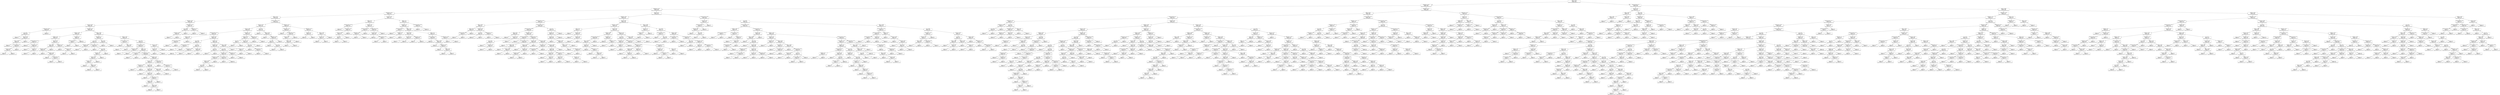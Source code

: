 digraph Tree {
node [shape=box, fontname="helvetica"] ;
edge [fontname="helvetica"] ;
0 [label="alcohol <= 10.85\nentropy = 1.872\nsamples = 3428\nvalue = [13, 118, 1049, 1503, 615, 127, 3]"] ;
1 [label="volatile acidity <= 0.267\nentropy = 1.655\nsamples = 2161\nvalue = [8, 92, 921, 925, 190, 25, 0]"] ;
0 -> 1 [labeldistance=2.5, labelangle=45, headlabel="True"] ;
2 [label="volatile acidity <= 0.207\nentropy = 1.661\nsamples = 1156\nvalue = [5, 19, 363, 584, 163, 22, 0]"] ;
1 -> 2 ;
3 [label="residual sugar <= 10.15\nentropy = 1.718\nsamples = 510\nvalue = [2, 8, 109, 270, 104, 17, 0]"] ;
2 -> 3 ;
4 [label="alcohol <= 10.117\nentropy = 1.618\nsamples = 368\nvalue = [2, 7, 95, 200, 61, 3, 0]"] ;
3 -> 4 ;
5 [label="fixed acidity <= 8.45\nentropy = 1.588\nsamples = 203\nvalue = [2, 6, 66, 106, 23, 0, 0]"] ;
4 -> 5 ;
6 [label="citric acid <= 0.245\nentropy = 1.503\nsamples = 190\nvalue = [1, 3, 59, 104, 23, 0, 0]"] ;
5 -> 6 ;
7 [label="residual sugar <= 5.85\nentropy = 0.999\nsamples = 33\nvalue = [0, 0, 16, 17, 0, 0, 0]"] ;
6 -> 7 ;
8 [label="pH <= 3.06\nentropy = 0.943\nsamples = 25\nvalue = [0, 0, 16, 9, 0, 0, 0]"] ;
7 -> 8 ;
9 [label="entropy = 0.0\nsamples = 4\nvalue = [0, 0, 0, 4, 0, 0, 0]"] ;
8 -> 9 ;
10 [label="density <= 0.994\nentropy = 0.792\nsamples = 21\nvalue = [0, 0, 16, 5, 0, 0, 0]"] ;
8 -> 10 ;
11 [label="density <= 0.993\nentropy = 0.94\nsamples = 14\nvalue = [0, 0, 9, 5, 0, 0, 0]"] ;
10 -> 11 ;
12 [label="entropy = 0.0\nsamples = 5\nvalue = [0, 0, 5, 0, 0, 0, 0]"] ;
11 -> 12 ;
13 [label="free sulfur dioxide <= 43.0\nentropy = 0.991\nsamples = 9\nvalue = [0, 0, 4, 5, 0, 0, 0]"] ;
11 -> 13 ;
14 [label="citric acid <= 0.155\nentropy = 0.65\nsamples = 6\nvalue = [0, 0, 1, 5, 0, 0, 0]"] ;
13 -> 14 ;
15 [label="entropy = 0.0\nsamples = 1\nvalue = [0, 0, 1, 0, 0, 0, 0]"] ;
14 -> 15 ;
16 [label="entropy = 0.0\nsamples = 5\nvalue = [0, 0, 0, 5, 0, 0, 0]"] ;
14 -> 16 ;
17 [label="entropy = 0.0\nsamples = 3\nvalue = [0, 0, 3, 0, 0, 0, 0]"] ;
13 -> 17 ;
18 [label="entropy = 0.0\nsamples = 7\nvalue = [0, 0, 7, 0, 0, 0, 0]"] ;
10 -> 18 ;
19 [label="entropy = 0.0\nsamples = 8\nvalue = [0, 0, 0, 8, 0, 0, 0]"] ;
7 -> 19 ;
20 [label="fixed acidity <= 6.45\nentropy = 1.545\nsamples = 157\nvalue = [1, 3, 43, 87, 23, 0, 0]"] ;
6 -> 20 ;
21 [label="sulphates <= 0.485\nentropy = 1.248\nsamples = 48\nvalue = [1, 1, 10, 34, 2, 0, 0]"] ;
20 -> 21 ;
22 [label="sulphates <= 0.43\nentropy = 1.483\nsamples = 30\nvalue = [1, 1, 10, 17, 1, 0, 0]"] ;
21 -> 22 ;
23 [label="free sulfur dioxide <= 42.0\nentropy = 0.773\nsamples = 13\nvalue = [0, 0, 1, 11, 1, 0, 0]"] ;
22 -> 23 ;
24 [label="entropy = 0.0\nsamples = 10\nvalue = [0, 0, 0, 10, 0, 0, 0]"] ;
23 -> 24 ;
25 [label="volatile acidity <= 0.175\nentropy = 1.585\nsamples = 3\nvalue = [0, 0, 1, 1, 1, 0, 0]"] ;
23 -> 25 ;
26 [label="entropy = 0.0\nsamples = 1\nvalue = [0, 0, 0, 1, 0, 0, 0]"] ;
25 -> 26 ;
27 [label="citric acid <= 0.41\nentropy = 1.0\nsamples = 2\nvalue = [0, 0, 1, 0, 1, 0, 0]"] ;
25 -> 27 ;
28 [label="entropy = 0.0\nsamples = 1\nvalue = [0, 0, 1, 0, 0, 0, 0]"] ;
27 -> 28 ;
29 [label="entropy = 0.0\nsamples = 1\nvalue = [0, 0, 0, 0, 1, 0, 0]"] ;
27 -> 29 ;
30 [label="alcohol <= 10.05\nentropy = 1.497\nsamples = 17\nvalue = [1, 1, 9, 6, 0, 0, 0]"] ;
22 -> 30 ;
31 [label="alcohol <= 9.85\nentropy = 0.985\nsamples = 14\nvalue = [0, 0, 8, 6, 0, 0, 0]"] ;
30 -> 31 ;
32 [label="fixed acidity <= 5.55\nentropy = 0.845\nsamples = 11\nvalue = [0, 0, 8, 3, 0, 0, 0]"] ;
31 -> 32 ;
33 [label="entropy = 0.0\nsamples = 4\nvalue = [0, 0, 4, 0, 0, 0, 0]"] ;
32 -> 33 ;
34 [label="chlorides <= 0.042\nentropy = 0.985\nsamples = 7\nvalue = [0, 0, 4, 3, 0, 0, 0]"] ;
32 -> 34 ;
35 [label="entropy = 0.0\nsamples = 2\nvalue = [0, 0, 0, 2, 0, 0, 0]"] ;
34 -> 35 ;
36 [label="free sulfur dioxide <= 9.5\nentropy = 0.722\nsamples = 5\nvalue = [0, 0, 4, 1, 0, 0, 0]"] ;
34 -> 36 ;
37 [label="entropy = 0.0\nsamples = 1\nvalue = [0, 0, 0, 1, 0, 0, 0]"] ;
36 -> 37 ;
38 [label="entropy = 0.0\nsamples = 4\nvalue = [0, 0, 4, 0, 0, 0, 0]"] ;
36 -> 38 ;
39 [label="entropy = 0.0\nsamples = 3\nvalue = [0, 0, 0, 3, 0, 0, 0]"] ;
31 -> 39 ;
40 [label="volatile acidity <= 0.19\nentropy = 1.585\nsamples = 3\nvalue = [1, 1, 1, 0, 0, 0, 0]"] ;
30 -> 40 ;
41 [label="entropy = 0.0\nsamples = 1\nvalue = [0, 1, 0, 0, 0, 0, 0]"] ;
40 -> 41 ;
42 [label="citric acid <= 0.295\nentropy = 1.0\nsamples = 2\nvalue = [1, 0, 1, 0, 0, 0, 0]"] ;
40 -> 42 ;
43 [label="entropy = 0.0\nsamples = 1\nvalue = [0, 0, 1, 0, 0, 0, 0]"] ;
42 -> 43 ;
44 [label="entropy = 0.0\nsamples = 1\nvalue = [1, 0, 0, 0, 0, 0, 0]"] ;
42 -> 44 ;
45 [label="fixed acidity <= 5.4\nentropy = 0.31\nsamples = 18\nvalue = [0, 0, 0, 17, 1, 0, 0]"] ;
21 -> 45 ;
46 [label="free sulfur dioxide <= 21.0\nentropy = 1.0\nsamples = 2\nvalue = [0, 0, 0, 1, 1, 0, 0]"] ;
45 -> 46 ;
47 [label="entropy = 0.0\nsamples = 1\nvalue = [0, 0, 0, 0, 1, 0, 0]"] ;
46 -> 47 ;
48 [label="entropy = 0.0\nsamples = 1\nvalue = [0, 0, 0, 1, 0, 0, 0]"] ;
46 -> 48 ;
49 [label="entropy = 0.0\nsamples = 16\nvalue = [0, 0, 0, 16, 0, 0, 0]"] ;
45 -> 49 ;
50 [label="density <= 0.994\nentropy = 1.591\nsamples = 109\nvalue = [0, 2, 33, 53, 21, 0, 0]"] ;
20 -> 50 ;
51 [label="residual sugar <= 1.7\nentropy = 1.652\nsamples = 30\nvalue = [0, 1, 5, 12, 12, 0, 0]"] ;
50 -> 51 ;
52 [label="pH <= 3.1\nentropy = 1.502\nsamples = 26\nvalue = [0, 0, 5, 12, 9, 0, 0]"] ;
51 -> 52 ;
53 [label="fixed acidity <= 6.95\nentropy = 0.863\nsamples = 7\nvalue = [0, 0, 2, 5, 0, 0, 0]"] ;
52 -> 53 ;
54 [label="entropy = 0.0\nsamples = 2\nvalue = [0, 0, 2, 0, 0, 0, 0]"] ;
53 -> 54 ;
55 [label="entropy = 0.0\nsamples = 5\nvalue = [0, 0, 0, 5, 0, 0, 0]"] ;
53 -> 55 ;
56 [label="total sulfur dioxide <= 91.0\nentropy = 1.462\nsamples = 19\nvalue = [0, 0, 3, 7, 9, 0, 0]"] ;
52 -> 56 ;
57 [label="entropy = 0.0\nsamples = 2\nvalue = [0, 0, 2, 0, 0, 0, 0]"] ;
56 -> 57 ;
58 [label="pH <= 3.335\nentropy = 1.253\nsamples = 17\nvalue = [0, 0, 1, 7, 9, 0, 0]"] ;
56 -> 58 ;
59 [label="fixed acidity <= 7.5\nentropy = 1.14\nsamples = 13\nvalue = [0, 0, 1, 3, 9, 0, 0]"] ;
58 -> 59 ;
60 [label="citric acid <= 0.34\nentropy = 0.811\nsamples = 12\nvalue = [0, 0, 0, 3, 9, 0, 0]"] ;
59 -> 60 ;
61 [label="fixed acidity <= 6.8\nentropy = 1.0\nsamples = 6\nvalue = [0, 0, 0, 3, 3, 0, 0]"] ;
60 -> 61 ;
62 [label="entropy = 0.0\nsamples = 2\nvalue = [0, 0, 0, 0, 2, 0, 0]"] ;
61 -> 62 ;
63 [label="sulphates <= 0.515\nentropy = 0.811\nsamples = 4\nvalue = [0, 0, 0, 3, 1, 0, 0]"] ;
61 -> 63 ;
64 [label="entropy = 0.0\nsamples = 3\nvalue = [0, 0, 0, 3, 0, 0, 0]"] ;
63 -> 64 ;
65 [label="entropy = 0.0\nsamples = 1\nvalue = [0, 0, 0, 0, 1, 0, 0]"] ;
63 -> 65 ;
66 [label="entropy = 0.0\nsamples = 6\nvalue = [0, 0, 0, 0, 6, 0, 0]"] ;
60 -> 66 ;
67 [label="entropy = 0.0\nsamples = 1\nvalue = [0, 0, 1, 0, 0, 0, 0]"] ;
59 -> 67 ;
68 [label="entropy = 0.0\nsamples = 4\nvalue = [0, 0, 0, 4, 0, 0, 0]"] ;
58 -> 68 ;
69 [label="pH <= 3.245\nentropy = 0.811\nsamples = 4\nvalue = [0, 1, 0, 0, 3, 0, 0]"] ;
51 -> 69 ;
70 [label="entropy = 0.0\nsamples = 3\nvalue = [0, 0, 0, 0, 3, 0, 0]"] ;
69 -> 70 ;
71 [label="entropy = 0.0\nsamples = 1\nvalue = [0, 1, 0, 0, 0, 0, 0]"] ;
69 -> 71 ;
72 [label="chlorides <= 0.037\nentropy = 1.458\nsamples = 79\nvalue = [0, 1, 28, 41, 9, 0, 0]"] ;
50 -> 72 ;
73 [label="total sulfur dioxide <= 101.0\nentropy = 1.459\nsamples = 6\nvalue = [0, 1, 0, 2, 3, 0, 0]"] ;
72 -> 73 ;
74 [label="entropy = 0.0\nsamples = 2\nvalue = [0, 0, 0, 2, 0, 0, 0]"] ;
73 -> 74 ;
75 [label="density <= 0.996\nentropy = 0.811\nsamples = 4\nvalue = [0, 1, 0, 0, 3, 0, 0]"] ;
73 -> 75 ;
76 [label="entropy = 0.0\nsamples = 3\nvalue = [0, 0, 0, 0, 3, 0, 0]"] ;
75 -> 76 ;
77 [label="entropy = 0.0\nsamples = 1\nvalue = [0, 1, 0, 0, 0, 0, 0]"] ;
75 -> 77 ;
78 [label="pH <= 3.405\nentropy = 1.31\nsamples = 73\nvalue = [0, 0, 28, 39, 6, 0, 0]"] ;
72 -> 78 ;
79 [label="total sulfur dioxide <= 99.5\nentropy = 1.146\nsamples = 65\nvalue = [0, 0, 26, 37, 2, 0, 0]"] ;
78 -> 79 ;
80 [label="volatile acidity <= 0.185\nentropy = 0.722\nsamples = 5\nvalue = [0, 0, 0, 4, 1, 0, 0]"] ;
79 -> 80 ;
81 [label="entropy = 0.0\nsamples = 4\nvalue = [0, 0, 0, 4, 0, 0, 0]"] ;
80 -> 81 ;
82 [label="entropy = 0.0\nsamples = 1\nvalue = [0, 0, 0, 0, 1, 0, 0]"] ;
80 -> 82 ;
83 [label="alcohol <= 8.75\nentropy = 1.096\nsamples = 60\nvalue = [0, 0, 26, 33, 1, 0, 0]"] ;
79 -> 83 ;
84 [label="total sulfur dioxide <= 160.0\nentropy = 1.0\nsamples = 2\nvalue = [0, 0, 1, 0, 1, 0, 0]"] ;
83 -> 84 ;
85 [label="entropy = 0.0\nsamples = 1\nvalue = [0, 0, 0, 0, 1, 0, 0]"] ;
84 -> 85 ;
86 [label="entropy = 0.0\nsamples = 1\nvalue = [0, 0, 1, 0, 0, 0, 0]"] ;
84 -> 86 ;
87 [label="total sulfur dioxide <= 103.5\nentropy = 0.986\nsamples = 58\nvalue = [0, 0, 25, 33, 0, 0, 0]"] ;
83 -> 87 ;
88 [label="entropy = 0.0\nsamples = 4\nvalue = [0, 0, 4, 0, 0, 0, 0]"] ;
87 -> 88 ;
89 [label="sulphates <= 0.53\nentropy = 0.964\nsamples = 54\nvalue = [0, 0, 21, 33, 0, 0, 0]"] ;
87 -> 89 ;
90 [label="citric acid <= 0.29\nentropy = 1.0\nsamples = 39\nvalue = [0, 0, 19, 20, 0, 0, 0]"] ;
89 -> 90 ;
91 [label="residual sugar <= 4.75\nentropy = 0.722\nsamples = 10\nvalue = [0, 0, 2, 8, 0, 0, 0]"] ;
90 -> 91 ;
92 [label="entropy = 0.0\nsamples = 2\nvalue = [0, 0, 2, 0, 0, 0, 0]"] ;
91 -> 92 ;
93 [label="entropy = 0.0\nsamples = 8\nvalue = [0, 0, 0, 8, 0, 0, 0]"] ;
91 -> 93 ;
94 [label="density <= 0.997\nentropy = 0.978\nsamples = 29\nvalue = [0, 0, 17, 12, 0, 0, 0]"] ;
90 -> 94 ;
95 [label="chlorides <= 0.039\nentropy = 0.887\nsamples = 23\nvalue = [0, 0, 16, 7, 0, 0, 0]"] ;
94 -> 95 ;
96 [label="entropy = 0.0\nsamples = 2\nvalue = [0, 0, 0, 2, 0, 0, 0]"] ;
95 -> 96 ;
97 [label="chlorides <= 0.049\nentropy = 0.792\nsamples = 21\nvalue = [0, 0, 16, 5, 0, 0, 0]"] ;
95 -> 97 ;
98 [label="entropy = 0.0\nsamples = 7\nvalue = [0, 0, 7, 0, 0, 0, 0]"] ;
97 -> 98 ;
99 [label="total sulfur dioxide <= 170.0\nentropy = 0.94\nsamples = 14\nvalue = [0, 0, 9, 5, 0, 0, 0]"] ;
97 -> 99 ;
100 [label="chlorides <= 0.051\nentropy = 0.811\nsamples = 12\nvalue = [0, 0, 9, 3, 0, 0, 0]"] ;
99 -> 100 ;
101 [label="entropy = 0.0\nsamples = 2\nvalue = [0, 0, 0, 2, 0, 0, 0]"] ;
100 -> 101 ;
102 [label="citric acid <= 0.53\nentropy = 0.469\nsamples = 10\nvalue = [0, 0, 9, 1, 0, 0, 0]"] ;
100 -> 102 ;
103 [label="entropy = 0.0\nsamples = 9\nvalue = [0, 0, 9, 0, 0, 0, 0]"] ;
102 -> 103 ;
104 [label="entropy = 0.0\nsamples = 1\nvalue = [0, 0, 0, 1, 0, 0, 0]"] ;
102 -> 104 ;
105 [label="entropy = 0.0\nsamples = 2\nvalue = [0, 0, 0, 2, 0, 0, 0]"] ;
99 -> 105 ;
106 [label="density <= 0.998\nentropy = 0.65\nsamples = 6\nvalue = [0, 0, 1, 5, 0, 0, 0]"] ;
94 -> 106 ;
107 [label="entropy = 0.0\nsamples = 5\nvalue = [0, 0, 0, 5, 0, 0, 0]"] ;
106 -> 107 ;
108 [label="entropy = 0.0\nsamples = 1\nvalue = [0, 0, 1, 0, 0, 0, 0]"] ;
106 -> 108 ;
109 [label="free sulfur dioxide <= 18.0\nentropy = 0.567\nsamples = 15\nvalue = [0, 0, 2, 13, 0, 0, 0]"] ;
89 -> 109 ;
110 [label="entropy = 0.0\nsamples = 1\nvalue = [0, 0, 1, 0, 0, 0, 0]"] ;
109 -> 110 ;
111 [label="total sulfur dioxide <= 222.0\nentropy = 0.371\nsamples = 14\nvalue = [0, 0, 1, 13, 0, 0, 0]"] ;
109 -> 111 ;
112 [label="entropy = 0.0\nsamples = 13\nvalue = [0, 0, 0, 13, 0, 0, 0]"] ;
111 -> 112 ;
113 [label="entropy = 0.0\nsamples = 1\nvalue = [0, 0, 1, 0, 0, 0, 0]"] ;
111 -> 113 ;
114 [label="citric acid <= 0.305\nentropy = 1.5\nsamples = 8\nvalue = [0, 0, 2, 2, 4, 0, 0]"] ;
78 -> 114 ;
115 [label="density <= 0.995\nentropy = 1.0\nsamples = 4\nvalue = [0, 0, 2, 2, 0, 0, 0]"] ;
114 -> 115 ;
116 [label="entropy = 0.0\nsamples = 2\nvalue = [0, 0, 0, 2, 0, 0, 0]"] ;
115 -> 116 ;
117 [label="entropy = 0.0\nsamples = 2\nvalue = [0, 0, 2, 0, 0, 0, 0]"] ;
115 -> 117 ;
118 [label="entropy = 0.0\nsamples = 4\nvalue = [0, 0, 0, 0, 4, 0, 0]"] ;
114 -> 118 ;
119 [label="volatile acidity <= 0.175\nentropy = 1.669\nsamples = 13\nvalue = [1, 3, 7, 2, 0, 0, 0]"] ;
5 -> 119 ;
120 [label="pH <= 3.185\nentropy = 0.986\nsamples = 9\nvalue = [1, 0, 7, 1, 0, 0, 0]"] ;
119 -> 120 ;
121 [label="fixed acidity <= 10.0\nentropy = 0.544\nsamples = 8\nvalue = [1, 0, 7, 0, 0, 0, 0]"] ;
120 -> 121 ;
122 [label="entropy = 0.0\nsamples = 7\nvalue = [0, 0, 7, 0, 0, 0, 0]"] ;
121 -> 122 ;
123 [label="entropy = 0.0\nsamples = 1\nvalue = [1, 0, 0, 0, 0, 0, 0]"] ;
121 -> 123 ;
124 [label="entropy = 0.0\nsamples = 1\nvalue = [0, 0, 0, 1, 0, 0, 0]"] ;
120 -> 124 ;
125 [label="residual sugar <= 2.75\nentropy = 0.811\nsamples = 4\nvalue = [0, 3, 0, 1, 0, 0, 0]"] ;
119 -> 125 ;
126 [label="entropy = 0.0\nsamples = 3\nvalue = [0, 3, 0, 0, 0, 0, 0]"] ;
125 -> 126 ;
127 [label="entropy = 0.0\nsamples = 1\nvalue = [0, 0, 0, 1, 0, 0, 0]"] ;
125 -> 127 ;
128 [label="total sulfur dioxide <= 141.5\nentropy = 1.541\nsamples = 165\nvalue = [0, 1, 29, 94, 38, 3, 0]"] ;
4 -> 128 ;
129 [label="citric acid <= 0.425\nentropy = 1.617\nsamples = 115\nvalue = [0, 1, 19, 57, 36, 2, 0]"] ;
128 -> 129 ;
130 [label="citric acid <= 0.355\nentropy = 1.632\nsamples = 93\nvalue = [0, 0, 19, 42, 30, 2, 0]"] ;
129 -> 130 ;
131 [label="free sulfur dioxide <= 14.5\nentropy = 1.494\nsamples = 68\nvalue = [0, 0, 8, 32, 27, 1, 0]"] ;
130 -> 131 ;
132 [label="chlorides <= 0.036\nentropy = 1.379\nsamples = 7\nvalue = [0, 0, 2, 4, 0, 1, 0]"] ;
131 -> 132 ;
133 [label="total sulfur dioxide <= 78.0\nentropy = 0.918\nsamples = 3\nvalue = [0, 0, 2, 0, 0, 1, 0]"] ;
132 -> 133 ;
134 [label="entropy = 0.0\nsamples = 2\nvalue = [0, 0, 2, 0, 0, 0, 0]"] ;
133 -> 134 ;
135 [label="entropy = 0.0\nsamples = 1\nvalue = [0, 0, 0, 0, 0, 1, 0]"] ;
133 -> 135 ;
136 [label="entropy = 0.0\nsamples = 4\nvalue = [0, 0, 0, 4, 0, 0, 0]"] ;
132 -> 136 ;
137 [label="chlorides <= 0.039\nentropy = 1.365\nsamples = 61\nvalue = [0, 0, 6, 28, 27, 0, 0]"] ;
131 -> 137 ;
138 [label="pH <= 3.065\nentropy = 1.293\nsamples = 22\nvalue = [0, 0, 3, 5, 14, 0, 0]"] ;
137 -> 138 ;
139 [label="free sulfur dioxide <= 24.5\nentropy = 0.971\nsamples = 5\nvalue = [0, 0, 2, 3, 0, 0, 0]"] ;
138 -> 139 ;
140 [label="entropy = 0.0\nsamples = 2\nvalue = [0, 0, 2, 0, 0, 0, 0]"] ;
139 -> 140 ;
141 [label="entropy = 0.0\nsamples = 3\nvalue = [0, 0, 0, 3, 0, 0, 0]"] ;
139 -> 141 ;
142 [label="pH <= 3.44\nentropy = 0.834\nsamples = 17\nvalue = [0, 0, 1, 2, 14, 0, 0]"] ;
138 -> 142 ;
143 [label="residual sugar <= 7.725\nentropy = 0.371\nsamples = 14\nvalue = [0, 0, 1, 0, 13, 0, 0]"] ;
142 -> 143 ;
144 [label="entropy = 0.0\nsamples = 13\nvalue = [0, 0, 0, 0, 13, 0, 0]"] ;
143 -> 144 ;
145 [label="entropy = 0.0\nsamples = 1\nvalue = [0, 0, 1, 0, 0, 0, 0]"] ;
143 -> 145 ;
146 [label="chlorides <= 0.035\nentropy = 0.918\nsamples = 3\nvalue = [0, 0, 0, 2, 1, 0, 0]"] ;
142 -> 146 ;
147 [label="entropy = 0.0\nsamples = 2\nvalue = [0, 0, 0, 2, 0, 0, 0]"] ;
146 -> 147 ;
148 [label="entropy = 0.0\nsamples = 1\nvalue = [0, 0, 0, 0, 1, 0, 0]"] ;
146 -> 148 ;
149 [label="alcohol <= 10.75\nentropy = 1.262\nsamples = 39\nvalue = [0, 0, 3, 23, 13, 0, 0]"] ;
137 -> 149 ;
150 [label="sulphates <= 0.435\nentropy = 1.283\nsamples = 30\nvalue = [0, 0, 2, 15, 13, 0, 0]"] ;
149 -> 150 ;
151 [label="pH <= 3.11\nentropy = 0.722\nsamples = 5\nvalue = [0, 0, 1, 4, 0, 0, 0]"] ;
150 -> 151 ;
152 [label="entropy = 0.0\nsamples = 1\nvalue = [0, 0, 1, 0, 0, 0, 0]"] ;
151 -> 152 ;
153 [label="entropy = 0.0\nsamples = 4\nvalue = [0, 0, 0, 4, 0, 0, 0]"] ;
151 -> 153 ;
154 [label="pH <= 3.635\nentropy = 1.197\nsamples = 25\nvalue = [0, 0, 1, 11, 13, 0, 0]"] ;
150 -> 154 ;
155 [label="volatile acidity <= 0.175\nentropy = 0.934\nsamples = 20\nvalue = [0, 0, 0, 7, 13, 0, 0]"] ;
154 -> 155 ;
156 [label="volatile acidity <= 0.165\nentropy = 0.918\nsamples = 9\nvalue = [0, 0, 0, 6, 3, 0, 0]"] ;
155 -> 156 ;
157 [label="sulphates <= 0.535\nentropy = 0.971\nsamples = 5\nvalue = [0, 0, 0, 2, 3, 0, 0]"] ;
156 -> 157 ;
158 [label="pH <= 3.515\nentropy = 0.918\nsamples = 3\nvalue = [0, 0, 0, 2, 1, 0, 0]"] ;
157 -> 158 ;
159 [label="entropy = 0.0\nsamples = 2\nvalue = [0, 0, 0, 2, 0, 0, 0]"] ;
158 -> 159 ;
160 [label="entropy = 0.0\nsamples = 1\nvalue = [0, 0, 0, 0, 1, 0, 0]"] ;
158 -> 160 ;
161 [label="entropy = 0.0\nsamples = 2\nvalue = [0, 0, 0, 0, 2, 0, 0]"] ;
157 -> 161 ;
162 [label="entropy = 0.0\nsamples = 4\nvalue = [0, 0, 0, 4, 0, 0, 0]"] ;
156 -> 162 ;
163 [label="free sulfur dioxide <= 19.0\nentropy = 0.439\nsamples = 11\nvalue = [0, 0, 0, 1, 10, 0, 0]"] ;
155 -> 163 ;
164 [label="entropy = 0.0\nsamples = 1\nvalue = [0, 0, 0, 1, 0, 0, 0]"] ;
163 -> 164 ;
165 [label="entropy = 0.0\nsamples = 10\nvalue = [0, 0, 0, 0, 10, 0, 0]"] ;
163 -> 165 ;
166 [label="residual sugar <= 1.35\nentropy = 0.722\nsamples = 5\nvalue = [0, 0, 1, 4, 0, 0, 0]"] ;
154 -> 166 ;
167 [label="entropy = 0.0\nsamples = 1\nvalue = [0, 0, 1, 0, 0, 0, 0]"] ;
166 -> 167 ;
168 [label="entropy = 0.0\nsamples = 4\nvalue = [0, 0, 0, 4, 0, 0, 0]"] ;
166 -> 168 ;
169 [label="density <= 0.993\nentropy = 0.503\nsamples = 9\nvalue = [0, 0, 1, 8, 0, 0, 0]"] ;
149 -> 169 ;
170 [label="entropy = 0.0\nsamples = 7\nvalue = [0, 0, 0, 7, 0, 0, 0]"] ;
169 -> 170 ;
171 [label="citric acid <= 0.245\nentropy = 1.0\nsamples = 2\nvalue = [0, 0, 1, 1, 0, 0, 0]"] ;
169 -> 171 ;
172 [label="entropy = 0.0\nsamples = 1\nvalue = [0, 0, 0, 1, 0, 0, 0]"] ;
171 -> 172 ;
173 [label="entropy = 0.0\nsamples = 1\nvalue = [0, 0, 1, 0, 0, 0, 0]"] ;
171 -> 173 ;
174 [label="fixed acidity <= 7.05\nentropy = 1.603\nsamples = 25\nvalue = [0, 0, 11, 10, 3, 1, 0]"] ;
130 -> 174 ;
175 [label="sulphates <= 0.425\nentropy = 1.43\nsamples = 14\nvalue = [0, 0, 1, 9, 3, 1, 0]"] ;
174 -> 175 ;
176 [label="pH <= 3.11\nentropy = 1.0\nsamples = 2\nvalue = [0, 0, 1, 0, 0, 1, 0]"] ;
175 -> 176 ;
177 [label="entropy = 0.0\nsamples = 1\nvalue = [0, 0, 1, 0, 0, 0, 0]"] ;
176 -> 177 ;
178 [label="entropy = 0.0\nsamples = 1\nvalue = [0, 0, 0, 0, 0, 1, 0]"] ;
176 -> 178 ;
179 [label="citric acid <= 0.375\nentropy = 0.811\nsamples = 12\nvalue = [0, 0, 0, 9, 3, 0, 0]"] ;
175 -> 179 ;
180 [label="pH <= 3.24\nentropy = 0.985\nsamples = 7\nvalue = [0, 0, 0, 4, 3, 0, 0]"] ;
179 -> 180 ;
181 [label="entropy = 0.0\nsamples = 3\nvalue = [0, 0, 0, 3, 0, 0, 0]"] ;
180 -> 181 ;
182 [label="free sulfur dioxide <= 35.5\nentropy = 0.811\nsamples = 4\nvalue = [0, 0, 0, 1, 3, 0, 0]"] ;
180 -> 182 ;
183 [label="entropy = 0.0\nsamples = 3\nvalue = [0, 0, 0, 0, 3, 0, 0]"] ;
182 -> 183 ;
184 [label="entropy = 0.0\nsamples = 1\nvalue = [0, 0, 0, 1, 0, 0, 0]"] ;
182 -> 184 ;
185 [label="entropy = 0.0\nsamples = 5\nvalue = [0, 0, 0, 5, 0, 0, 0]"] ;
179 -> 185 ;
186 [label="residual sugar <= 4.3\nentropy = 0.439\nsamples = 11\nvalue = [0, 0, 10, 1, 0, 0, 0]"] ;
174 -> 186 ;
187 [label="entropy = 0.0\nsamples = 10\nvalue = [0, 0, 10, 0, 0, 0, 0]"] ;
186 -> 187 ;
188 [label="entropy = 0.0\nsamples = 1\nvalue = [0, 0, 0, 1, 0, 0, 0]"] ;
186 -> 188 ;
189 [label="pH <= 2.89\nentropy = 1.091\nsamples = 22\nvalue = [0, 1, 0, 15, 6, 0, 0]"] ;
129 -> 189 ;
190 [label="entropy = 0.0\nsamples = 1\nvalue = [0, 1, 0, 0, 0, 0, 0]"] ;
189 -> 190 ;
191 [label="alcohol <= 10.35\nentropy = 0.863\nsamples = 21\nvalue = [0, 0, 0, 15, 6, 0, 0]"] ;
189 -> 191 ;
192 [label="entropy = 0.0\nsamples = 7\nvalue = [0, 0, 0, 7, 0, 0, 0]"] ;
191 -> 192 ;
193 [label="volatile acidity <= 0.185\nentropy = 0.985\nsamples = 14\nvalue = [0, 0, 0, 8, 6, 0, 0]"] ;
191 -> 193 ;
194 [label="pH <= 3.11\nentropy = 0.971\nsamples = 10\nvalue = [0, 0, 0, 4, 6, 0, 0]"] ;
193 -> 194 ;
195 [label="entropy = 0.0\nsamples = 4\nvalue = [0, 0, 0, 0, 4, 0, 0]"] ;
194 -> 195 ;
196 [label="pH <= 3.25\nentropy = 0.918\nsamples = 6\nvalue = [0, 0, 0, 4, 2, 0, 0]"] ;
194 -> 196 ;
197 [label="entropy = 0.0\nsamples = 4\nvalue = [0, 0, 0, 4, 0, 0, 0]"] ;
196 -> 197 ;
198 [label="entropy = 0.0\nsamples = 2\nvalue = [0, 0, 0, 0, 2, 0, 0]"] ;
196 -> 198 ;
199 [label="entropy = 0.0\nsamples = 4\nvalue = [0, 0, 0, 4, 0, 0, 0]"] ;
193 -> 199 ;
200 [label="fixed acidity <= 7.05\nentropy = 1.084\nsamples = 50\nvalue = [0, 0, 10, 37, 2, 1, 0]"] ;
128 -> 200 ;
201 [label="residual sugar <= 1.65\nentropy = 0.918\nsamples = 27\nvalue = [0, 0, 9, 18, 0, 0, 0]"] ;
200 -> 201 ;
202 [label="entropy = 0.0\nsamples = 5\nvalue = [0, 0, 5, 0, 0, 0, 0]"] ;
201 -> 202 ;
203 [label="total sulfur dioxide <= 157.5\nentropy = 0.684\nsamples = 22\nvalue = [0, 0, 4, 18, 0, 0, 0]"] ;
201 -> 203 ;
204 [label="citric acid <= 0.305\nentropy = 1.0\nsamples = 8\nvalue = [0, 0, 4, 4, 0, 0, 0]"] ;
203 -> 204 ;
205 [label="density <= 0.995\nentropy = 0.918\nsamples = 6\nvalue = [0, 0, 2, 4, 0, 0, 0]"] ;
204 -> 205 ;
206 [label="entropy = 0.0\nsamples = 4\nvalue = [0, 0, 0, 4, 0, 0, 0]"] ;
205 -> 206 ;
207 [label="entropy = 0.0\nsamples = 2\nvalue = [0, 0, 2, 0, 0, 0, 0]"] ;
205 -> 207 ;
208 [label="entropy = 0.0\nsamples = 2\nvalue = [0, 0, 2, 0, 0, 0, 0]"] ;
204 -> 208 ;
209 [label="entropy = 0.0\nsamples = 14\nvalue = [0, 0, 0, 14, 0, 0, 0]"] ;
203 -> 209 ;
210 [label="volatile acidity <= 0.19\nentropy = 0.927\nsamples = 23\nvalue = [0, 0, 1, 19, 2, 1, 0]"] ;
200 -> 210 ;
211 [label="chlorides <= 0.12\nentropy = 0.337\nsamples = 16\nvalue = [0, 0, 0, 15, 0, 1, 0]"] ;
210 -> 211 ;
212 [label="entropy = 0.0\nsamples = 15\nvalue = [0, 0, 0, 15, 0, 0, 0]"] ;
211 -> 212 ;
213 [label="entropy = 0.0\nsamples = 1\nvalue = [0, 0, 0, 0, 0, 1, 0]"] ;
211 -> 213 ;
214 [label="alcohol <= 10.55\nentropy = 1.379\nsamples = 7\nvalue = [0, 0, 1, 4, 2, 0, 0]"] ;
210 -> 214 ;
215 [label="citric acid <= 0.45\nentropy = 0.722\nsamples = 5\nvalue = [0, 0, 1, 4, 0, 0, 0]"] ;
214 -> 215 ;
216 [label="entropy = 0.0\nsamples = 4\nvalue = [0, 0, 0, 4, 0, 0, 0]"] ;
215 -> 216 ;
217 [label="entropy = 0.0\nsamples = 1\nvalue = [0, 0, 1, 0, 0, 0, 0]"] ;
215 -> 217 ;
218 [label="entropy = 0.0\nsamples = 2\nvalue = [0, 0, 0, 0, 2, 0, 0]"] ;
214 -> 218 ;
219 [label="citric acid <= 0.305\nentropy = 1.734\nsamples = 142\nvalue = [0, 1, 14, 70, 43, 14, 0]"] ;
3 -> 219 ;
220 [label="alcohol <= 9.15\nentropy = 1.71\nsamples = 63\nvalue = [0, 0, 3, 20, 28, 12, 0]"] ;
219 -> 220 ;
221 [label="free sulfur dioxide <= 39.0\nentropy = 1.153\nsamples = 36\nvalue = [0, 0, 1, 1, 25, 9, 0]"] ;
220 -> 221 ;
222 [label="entropy = 0.0\nsamples = 20\nvalue = [0, 0, 0, 0, 20, 0, 0]"] ;
221 -> 222 ;
223 [label="residual sugar <= 13.35\nentropy = 1.491\nsamples = 16\nvalue = [0, 0, 1, 1, 5, 9, 0]"] ;
221 -> 223 ;
224 [label="citric acid <= 0.285\nentropy = 1.149\nsamples = 7\nvalue = [0, 0, 1, 1, 5, 0, 0]"] ;
223 -> 224 ;
225 [label="pH <= 3.39\nentropy = 1.0\nsamples = 2\nvalue = [0, 0, 1, 1, 0, 0, 0]"] ;
224 -> 225 ;
226 [label="entropy = 0.0\nsamples = 1\nvalue = [0, 0, 0, 1, 0, 0, 0]"] ;
225 -> 226 ;
227 [label="entropy = 0.0\nsamples = 1\nvalue = [0, 0, 1, 0, 0, 0, 0]"] ;
225 -> 227 ;
228 [label="entropy = 0.0\nsamples = 5\nvalue = [0, 0, 0, 0, 5, 0, 0]"] ;
224 -> 228 ;
229 [label="entropy = 0.0\nsamples = 9\nvalue = [0, 0, 0, 0, 0, 9, 0]"] ;
223 -> 229 ;
230 [label="chlorides <= 0.041\nentropy = 1.339\nsamples = 27\nvalue = [0, 0, 2, 19, 3, 3, 0]"] ;
220 -> 230 ;
231 [label="free sulfur dioxide <= 40.0\nentropy = 1.459\nsamples = 6\nvalue = [0, 0, 1, 0, 2, 3, 0]"] ;
230 -> 231 ;
232 [label="volatile acidity <= 0.18\nentropy = 0.918\nsamples = 3\nvalue = [0, 0, 1, 0, 2, 0, 0]"] ;
231 -> 232 ;
233 [label="entropy = 0.0\nsamples = 1\nvalue = [0, 0, 1, 0, 0, 0, 0]"] ;
232 -> 233 ;
234 [label="entropy = 0.0\nsamples = 2\nvalue = [0, 0, 0, 0, 2, 0, 0]"] ;
232 -> 234 ;
235 [label="entropy = 0.0\nsamples = 3\nvalue = [0, 0, 0, 0, 0, 3, 0]"] ;
231 -> 235 ;
236 [label="free sulfur dioxide <= 78.5\nentropy = 0.549\nsamples = 21\nvalue = [0, 0, 1, 19, 1, 0, 0]"] ;
230 -> 236 ;
237 [label="citric acid <= 0.295\nentropy = 0.286\nsamples = 20\nvalue = [0, 0, 0, 19, 1, 0, 0]"] ;
236 -> 237 ;
238 [label="entropy = 0.0\nsamples = 18\nvalue = [0, 0, 0, 18, 0, 0, 0]"] ;
237 -> 238 ;
239 [label="total sulfur dioxide <= 104.0\nentropy = 1.0\nsamples = 2\nvalue = [0, 0, 0, 1, 1, 0, 0]"] ;
237 -> 239 ;
240 [label="entropy = 0.0\nsamples = 1\nvalue = [0, 0, 0, 1, 0, 0, 0]"] ;
239 -> 240 ;
241 [label="entropy = 0.0\nsamples = 1\nvalue = [0, 0, 0, 0, 1, 0, 0]"] ;
239 -> 241 ;
242 [label="entropy = 0.0\nsamples = 1\nvalue = [0, 0, 1, 0, 0, 0, 0]"] ;
236 -> 242 ;
243 [label="density <= 1.0\nentropy = 1.483\nsamples = 79\nvalue = [0, 1, 11, 50, 15, 2, 0]"] ;
219 -> 243 ;
244 [label="fixed acidity <= 6.2\nentropy = 1.457\nsamples = 66\nvalue = [0, 1, 11, 39, 15, 0, 0]"] ;
243 -> 244 ;
245 [label="free sulfur dioxide <= 62.0\nentropy = 1.371\nsamples = 5\nvalue = [0, 1, 3, 0, 1, 0, 0]"] ;
244 -> 245 ;
246 [label="entropy = 0.0\nsamples = 3\nvalue = [0, 0, 3, 0, 0, 0, 0]"] ;
245 -> 246 ;
247 [label="sulphates <= 0.385\nentropy = 1.0\nsamples = 2\nvalue = [0, 1, 0, 0, 1, 0, 0]"] ;
245 -> 247 ;
248 [label="entropy = 0.0\nsamples = 1\nvalue = [0, 1, 0, 0, 0, 0, 0]"] ;
247 -> 248 ;
249 [label="entropy = 0.0\nsamples = 1\nvalue = [0, 0, 0, 0, 1, 0, 0]"] ;
247 -> 249 ;
250 [label="density <= 0.997\nentropy = 1.284\nsamples = 61\nvalue = [0, 0, 8, 39, 14, 0, 0]"] ;
244 -> 250 ;
251 [label="density <= 0.997\nentropy = 0.994\nsamples = 22\nvalue = [0, 0, 0, 12, 10, 0, 0]"] ;
250 -> 251 ;
252 [label="citric acid <= 0.315\nentropy = 0.414\nsamples = 12\nvalue = [0, 0, 0, 11, 1, 0, 0]"] ;
251 -> 252 ;
253 [label="entropy = 0.0\nsamples = 1\nvalue = [0, 0, 0, 0, 1, 0, 0]"] ;
252 -> 253 ;
254 [label="entropy = 0.0\nsamples = 11\nvalue = [0, 0, 0, 11, 0, 0, 0]"] ;
252 -> 254 ;
255 [label="residual sugar <= 11.45\nentropy = 0.469\nsamples = 10\nvalue = [0, 0, 0, 1, 9, 0, 0]"] ;
251 -> 255 ;
256 [label="entropy = 0.0\nsamples = 1\nvalue = [0, 0, 0, 1, 0, 0, 0]"] ;
255 -> 256 ;
257 [label="entropy = 0.0\nsamples = 9\nvalue = [0, 0, 0, 0, 9, 0, 0]"] ;
255 -> 257 ;
258 [label="density <= 1.0\nentropy = 1.173\nsamples = 39\nvalue = [0, 0, 8, 27, 4, 0, 0]"] ;
250 -> 258 ;
259 [label="free sulfur dioxide <= 47.5\nentropy = 0.684\nsamples = 33\nvalue = [0, 0, 6, 27, 0, 0, 0]"] ;
258 -> 259 ;
260 [label="entropy = 0.0\nsamples = 18\nvalue = [0, 0, 0, 18, 0, 0, 0]"] ;
259 -> 260 ;
261 [label="density <= 0.998\nentropy = 0.971\nsamples = 15\nvalue = [0, 0, 6, 9, 0, 0, 0]"] ;
259 -> 261 ;
262 [label="entropy = 0.0\nsamples = 6\nvalue = [0, 0, 0, 6, 0, 0, 0]"] ;
261 -> 262 ;
263 [label="residual sugar <= 15.05\nentropy = 0.918\nsamples = 9\nvalue = [0, 0, 6, 3, 0, 0, 0]"] ;
261 -> 263 ;
264 [label="entropy = 0.0\nsamples = 5\nvalue = [0, 0, 5, 0, 0, 0, 0]"] ;
263 -> 264 ;
265 [label="alcohol <= 9.25\nentropy = 0.811\nsamples = 4\nvalue = [0, 0, 1, 3, 0, 0, 0]"] ;
263 -> 265 ;
266 [label="entropy = 0.0\nsamples = 3\nvalue = [0, 0, 0, 3, 0, 0, 0]"] ;
265 -> 266 ;
267 [label="entropy = 0.0\nsamples = 1\nvalue = [0, 0, 1, 0, 0, 0, 0]"] ;
265 -> 267 ;
268 [label="volatile acidity <= 0.185\nentropy = 0.918\nsamples = 6\nvalue = [0, 0, 2, 0, 4, 0, 0]"] ;
258 -> 268 ;
269 [label="entropy = 0.0\nsamples = 2\nvalue = [0, 0, 2, 0, 0, 0, 0]"] ;
268 -> 269 ;
270 [label="entropy = 0.0\nsamples = 4\nvalue = [0, 0, 0, 0, 4, 0, 0]"] ;
268 -> 270 ;
271 [label="total sulfur dioxide <= 154.0\nentropy = 0.619\nsamples = 13\nvalue = [0, 0, 0, 11, 0, 2, 0]"] ;
243 -> 271 ;
272 [label="entropy = 0.0\nsamples = 2\nvalue = [0, 0, 0, 0, 0, 2, 0]"] ;
271 -> 272 ;
273 [label="entropy = 0.0\nsamples = 11\nvalue = [0, 0, 0, 11, 0, 0, 0]"] ;
271 -> 273 ;
274 [label="alcohol <= 9.775\nentropy = 1.541\nsamples = 646\nvalue = [3, 11, 254, 314, 59, 5, 0]"] ;
2 -> 274 ;
275 [label="fixed acidity <= 6.85\nentropy = 1.438\nsamples = 361\nvalue = [2, 5, 180, 149, 24, 1, 0]"] ;
274 -> 275 ;
276 [label="total sulfur dioxide <= 132.5\nentropy = 1.122\nsamples = 212\nvalue = [2, 0, 118, 90, 2, 0, 0]"] ;
275 -> 276 ;
277 [label="density <= 0.994\nentropy = 0.82\nsamples = 47\nvalue = [0, 0, 12, 35, 0, 0, 0]"] ;
276 -> 277 ;
278 [label="alcohol <= 9.45\nentropy = 0.845\nsamples = 11\nvalue = [0, 0, 8, 3, 0, 0, 0]"] ;
277 -> 278 ;
279 [label="free sulfur dioxide <= 32.5\nentropy = 0.971\nsamples = 5\nvalue = [0, 0, 2, 3, 0, 0, 0]"] ;
278 -> 279 ;
280 [label="entropy = 0.0\nsamples = 3\nvalue = [0, 0, 0, 3, 0, 0, 0]"] ;
279 -> 280 ;
281 [label="entropy = 0.0\nsamples = 2\nvalue = [0, 0, 2, 0, 0, 0, 0]"] ;
279 -> 281 ;
282 [label="entropy = 0.0\nsamples = 6\nvalue = [0, 0, 6, 0, 0, 0, 0]"] ;
278 -> 282 ;
283 [label="chlorides <= 0.055\nentropy = 0.503\nsamples = 36\nvalue = [0, 0, 4, 32, 0, 0, 0]"] ;
277 -> 283 ;
284 [label="pH <= 3.315\nentropy = 0.201\nsamples = 32\nvalue = [0, 0, 1, 31, 0, 0, 0]"] ;
283 -> 284 ;
285 [label="entropy = 0.0\nsamples = 31\nvalue = [0, 0, 0, 31, 0, 0, 0]"] ;
284 -> 285 ;
286 [label="entropy = 0.0\nsamples = 1\nvalue = [0, 0, 1, 0, 0, 0, 0]"] ;
284 -> 286 ;
287 [label="residual sugar <= 7.45\nentropy = 0.811\nsamples = 4\nvalue = [0, 0, 3, 1, 0, 0, 0]"] ;
283 -> 287 ;
288 [label="entropy = 0.0\nsamples = 1\nvalue = [0, 0, 0, 1, 0, 0, 0]"] ;
287 -> 288 ;
289 [label="entropy = 0.0\nsamples = 3\nvalue = [0, 0, 3, 0, 0, 0, 0]"] ;
287 -> 289 ;
290 [label="free sulfur dioxide <= 61.5\nentropy = 1.093\nsamples = 165\nvalue = [2, 0, 106, 55, 2, 0, 0]"] ;
276 -> 290 ;
291 [label="total sulfur dioxide <= 150.5\nentropy = 0.948\nsamples = 139\nvalue = [0, 0, 99, 38, 2, 0, 0]"] ;
290 -> 291 ;
292 [label="alcohol <= 9.35\nentropy = 0.391\nsamples = 39\nvalue = [0, 0, 36, 3, 0, 0, 0]"] ;
291 -> 292 ;
293 [label="entropy = 0.0\nsamples = 24\nvalue = [0, 0, 24, 0, 0, 0, 0]"] ;
292 -> 293 ;
294 [label="citric acid <= 0.315\nentropy = 0.722\nsamples = 15\nvalue = [0, 0, 12, 3, 0, 0, 0]"] ;
292 -> 294 ;
295 [label="pH <= 3.125\nentropy = 0.954\nsamples = 8\nvalue = [0, 0, 5, 3, 0, 0, 0]"] ;
294 -> 295 ;
296 [label="entropy = 0.0\nsamples = 4\nvalue = [0, 0, 4, 0, 0, 0, 0]"] ;
295 -> 296 ;
297 [label="fixed acidity <= 5.85\nentropy = 0.811\nsamples = 4\nvalue = [0, 0, 1, 3, 0, 0, 0]"] ;
295 -> 297 ;
298 [label="entropy = 0.0\nsamples = 1\nvalue = [0, 0, 1, 0, 0, 0, 0]"] ;
297 -> 298 ;
299 [label="entropy = 0.0\nsamples = 3\nvalue = [0, 0, 0, 3, 0, 0, 0]"] ;
297 -> 299 ;
300 [label="entropy = 0.0\nsamples = 7\nvalue = [0, 0, 7, 0, 0, 0, 0]"] ;
294 -> 300 ;
301 [label="volatile acidity <= 0.235\nentropy = 1.063\nsamples = 100\nvalue = [0, 0, 63, 35, 2, 0, 0]"] ;
291 -> 301 ;
302 [label="total sulfur dioxide <= 158.5\nentropy = 0.951\nsamples = 27\nvalue = [0, 0, 10, 17, 0, 0, 0]"] ;
301 -> 302 ;
303 [label="entropy = 0.0\nsamples = 9\nvalue = [0, 0, 0, 9, 0, 0, 0]"] ;
302 -> 303 ;
304 [label="total sulfur dioxide <= 171.5\nentropy = 0.991\nsamples = 18\nvalue = [0, 0, 10, 8, 0, 0, 0]"] ;
302 -> 304 ;
305 [label="entropy = 0.0\nsamples = 7\nvalue = [0, 0, 7, 0, 0, 0, 0]"] ;
304 -> 305 ;
306 [label="alcohol <= 9.35\nentropy = 0.845\nsamples = 11\nvalue = [0, 0, 3, 8, 0, 0, 0]"] ;
304 -> 306 ;
307 [label="entropy = 0.0\nsamples = 7\nvalue = [0, 0, 0, 7, 0, 0, 0]"] ;
306 -> 307 ;
308 [label="chlorides <= 0.043\nentropy = 0.811\nsamples = 4\nvalue = [0, 0, 3, 1, 0, 0, 0]"] ;
306 -> 308 ;
309 [label="entropy = 0.0\nsamples = 1\nvalue = [0, 0, 0, 1, 0, 0, 0]"] ;
308 -> 309 ;
310 [label="entropy = 0.0\nsamples = 3\nvalue = [0, 0, 3, 0, 0, 0, 0]"] ;
308 -> 310 ;
311 [label="free sulfur dioxide <= 42.5\nentropy = 0.976\nsamples = 73\nvalue = [0, 0, 53, 18, 2, 0, 0]"] ;
301 -> 311 ;
312 [label="chlorides <= 0.065\nentropy = 0.994\nsamples = 22\nvalue = [0, 0, 12, 10, 0, 0, 0]"] ;
311 -> 312 ;
313 [label="chlorides <= 0.049\nentropy = 0.863\nsamples = 14\nvalue = [0, 0, 4, 10, 0, 0, 0]"] ;
312 -> 313 ;
314 [label="entropy = 0.0\nsamples = 5\nvalue = [0, 0, 0, 5, 0, 0, 0]"] ;
313 -> 314 ;
315 [label="fixed acidity <= 6.5\nentropy = 0.991\nsamples = 9\nvalue = [0, 0, 4, 5, 0, 0, 0]"] ;
313 -> 315 ;
316 [label="fixed acidity <= 6.15\nentropy = 0.918\nsamples = 6\nvalue = [0, 0, 4, 2, 0, 0, 0]"] ;
315 -> 316 ;
317 [label="entropy = 0.0\nsamples = 2\nvalue = [0, 0, 0, 2, 0, 0, 0]"] ;
316 -> 317 ;
318 [label="entropy = 0.0\nsamples = 4\nvalue = [0, 0, 4, 0, 0, 0, 0]"] ;
316 -> 318 ;
319 [label="entropy = 0.0\nsamples = 3\nvalue = [0, 0, 0, 3, 0, 0, 0]"] ;
315 -> 319 ;
320 [label="entropy = 0.0\nsamples = 8\nvalue = [0, 0, 8, 0, 0, 0, 0]"] ;
312 -> 320 ;
321 [label="citric acid <= 0.365\nentropy = 0.856\nsamples = 51\nvalue = [0, 0, 41, 8, 2, 0, 0]"] ;
311 -> 321 ;
322 [label="residual sugar <= 7.65\nentropy = 0.391\nsamples = 26\nvalue = [0, 0, 24, 0, 2, 0, 0]"] ;
321 -> 322 ;
323 [label="total sulfur dioxide <= 211.5\nentropy = 0.918\nsamples = 3\nvalue = [0, 0, 1, 0, 2, 0, 0]"] ;
322 -> 323 ;
324 [label="entropy = 0.0\nsamples = 2\nvalue = [0, 0, 0, 0, 2, 0, 0]"] ;
323 -> 324 ;
325 [label="entropy = 0.0\nsamples = 1\nvalue = [0, 0, 1, 0, 0, 0, 0]"] ;
323 -> 325 ;
326 [label="entropy = 0.0\nsamples = 23\nvalue = [0, 0, 23, 0, 0, 0, 0]"] ;
322 -> 326 ;
327 [label="citric acid <= 0.635\nentropy = 0.904\nsamples = 25\nvalue = [0, 0, 17, 8, 0, 0, 0]"] ;
321 -> 327 ;
328 [label="alcohol <= 9.35\nentropy = 0.828\nsamples = 23\nvalue = [0, 0, 17, 6, 0, 0, 0]"] ;
327 -> 328 ;
329 [label="chlorides <= 0.048\nentropy = 0.391\nsamples = 13\nvalue = [0, 0, 12, 1, 0, 0, 0]"] ;
328 -> 329 ;
330 [label="entropy = 0.0\nsamples = 11\nvalue = [0, 0, 11, 0, 0, 0, 0]"] ;
329 -> 330 ;
331 [label="density <= 0.998\nentropy = 1.0\nsamples = 2\nvalue = [0, 0, 1, 1, 0, 0, 0]"] ;
329 -> 331 ;
332 [label="entropy = 0.0\nsamples = 1\nvalue = [0, 0, 0, 1, 0, 0, 0]"] ;
331 -> 332 ;
333 [label="entropy = 0.0\nsamples = 1\nvalue = [0, 0, 1, 0, 0, 0, 0]"] ;
331 -> 333 ;
334 [label="total sulfur dioxide <= 192.5\nentropy = 1.0\nsamples = 10\nvalue = [0, 0, 5, 5, 0, 0, 0]"] ;
328 -> 334 ;
335 [label="density <= 0.996\nentropy = 0.722\nsamples = 5\nvalue = [0, 0, 1, 4, 0, 0, 0]"] ;
334 -> 335 ;
336 [label="entropy = 0.0\nsamples = 4\nvalue = [0, 0, 0, 4, 0, 0, 0]"] ;
335 -> 336 ;
337 [label="entropy = 0.0\nsamples = 1\nvalue = [0, 0, 1, 0, 0, 0, 0]"] ;
335 -> 337 ;
338 [label="fixed acidity <= 6.2\nentropy = 0.722\nsamples = 5\nvalue = [0, 0, 4, 1, 0, 0, 0]"] ;
334 -> 338 ;
339 [label="entropy = 0.0\nsamples = 1\nvalue = [0, 0, 0, 1, 0, 0, 0]"] ;
338 -> 339 ;
340 [label="entropy = 0.0\nsamples = 4\nvalue = [0, 0, 4, 0, 0, 0, 0]"] ;
338 -> 340 ;
341 [label="entropy = 0.0\nsamples = 2\nvalue = [0, 0, 0, 2, 0, 0, 0]"] ;
327 -> 341 ;
342 [label="pH <= 3.41\nentropy = 1.195\nsamples = 26\nvalue = [2, 0, 7, 17, 0, 0, 0]"] ;
290 -> 342 ;
343 [label="chlorides <= 0.05\nentropy = 0.871\nsamples = 24\nvalue = [0, 0, 7, 17, 0, 0, 0]"] ;
342 -> 343 ;
344 [label="alcohol <= 9.25\nentropy = 0.996\nsamples = 13\nvalue = [0, 0, 7, 6, 0, 0, 0]"] ;
343 -> 344 ;
345 [label="entropy = 0.0\nsamples = 3\nvalue = [0, 0, 3, 0, 0, 0, 0]"] ;
344 -> 345 ;
346 [label="sulphates <= 0.595\nentropy = 0.971\nsamples = 10\nvalue = [0, 0, 4, 6, 0, 0, 0]"] ;
344 -> 346 ;
347 [label="chlorides <= 0.049\nentropy = 0.811\nsamples = 8\nvalue = [0, 0, 2, 6, 0, 0, 0]"] ;
346 -> 347 ;
348 [label="entropy = 0.0\nsamples = 5\nvalue = [0, 0, 0, 5, 0, 0, 0]"] ;
347 -> 348 ;
349 [label="volatile acidity <= 0.245\nentropy = 0.918\nsamples = 3\nvalue = [0, 0, 2, 1, 0, 0, 0]"] ;
347 -> 349 ;
350 [label="entropy = 0.0\nsamples = 2\nvalue = [0, 0, 2, 0, 0, 0, 0]"] ;
349 -> 350 ;
351 [label="entropy = 0.0\nsamples = 1\nvalue = [0, 0, 0, 1, 0, 0, 0]"] ;
349 -> 351 ;
352 [label="entropy = 0.0\nsamples = 2\nvalue = [0, 0, 2, 0, 0, 0, 0]"] ;
346 -> 352 ;
353 [label="entropy = 0.0\nsamples = 11\nvalue = [0, 0, 0, 11, 0, 0, 0]"] ;
343 -> 353 ;
354 [label="entropy = 0.0\nsamples = 2\nvalue = [2, 0, 0, 0, 0, 0, 0]"] ;
342 -> 354 ;
355 [label="density <= 0.999\nentropy = 1.676\nsamples = 149\nvalue = [0, 5, 62, 59, 22, 1, 0]"] ;
275 -> 355 ;
356 [label="fixed acidity <= 6.95\nentropy = 1.453\nsamples = 94\nvalue = [0, 4, 41, 45, 3, 1, 0]"] ;
355 -> 356 ;
357 [label="alcohol <= 9.0\nentropy = 1.379\nsamples = 7\nvalue = [0, 2, 0, 4, 0, 1, 0]"] ;
356 -> 357 ;
358 [label="entropy = 0.0\nsamples = 1\nvalue = [0, 0, 0, 0, 0, 1, 0]"] ;
357 -> 358 ;
359 [label="chlorides <= 0.056\nentropy = 0.918\nsamples = 6\nvalue = [0, 2, 0, 4, 0, 0, 0]"] ;
357 -> 359 ;
360 [label="entropy = 0.0\nsamples = 3\nvalue = [0, 0, 0, 3, 0, 0, 0]"] ;
359 -> 360 ;
361 [label="chlorides <= 0.097\nentropy = 0.918\nsamples = 3\nvalue = [0, 2, 0, 1, 0, 0, 0]"] ;
359 -> 361 ;
362 [label="entropy = 0.0\nsamples = 2\nvalue = [0, 2, 0, 0, 0, 0, 0]"] ;
361 -> 362 ;
363 [label="entropy = 0.0\nsamples = 1\nvalue = [0, 0, 0, 1, 0, 0, 0]"] ;
361 -> 363 ;
364 [label="density <= 0.997\nentropy = 1.316\nsamples = 87\nvalue = [0, 2, 41, 41, 3, 0, 0]"] ;
356 -> 364 ;
365 [label="chlorides <= 0.049\nentropy = 1.009\nsamples = 37\nvalue = [0, 1, 26, 10, 0, 0, 0]"] ;
364 -> 365 ;
366 [label="free sulfur dioxide <= 50.0\nentropy = 0.998\nsamples = 19\nvalue = [0, 0, 10, 9, 0, 0, 0]"] ;
365 -> 366 ;
367 [label="density <= 0.996\nentropy = 0.94\nsamples = 14\nvalue = [0, 0, 5, 9, 0, 0, 0]"] ;
366 -> 367 ;
368 [label="citric acid <= 0.32\nentropy = 0.811\nsamples = 12\nvalue = [0, 0, 3, 9, 0, 0, 0]"] ;
367 -> 368 ;
369 [label="entropy = 0.0\nsamples = 6\nvalue = [0, 0, 0, 6, 0, 0, 0]"] ;
368 -> 369 ;
370 [label="residual sugar <= 4.25\nentropy = 1.0\nsamples = 6\nvalue = [0, 0, 3, 3, 0, 0, 0]"] ;
368 -> 370 ;
371 [label="entropy = 0.0\nsamples = 2\nvalue = [0, 0, 2, 0, 0, 0, 0]"] ;
370 -> 371 ;
372 [label="chlorides <= 0.046\nentropy = 0.811\nsamples = 4\nvalue = [0, 0, 1, 3, 0, 0, 0]"] ;
370 -> 372 ;
373 [label="entropy = 0.0\nsamples = 3\nvalue = [0, 0, 0, 3, 0, 0, 0]"] ;
372 -> 373 ;
374 [label="entropy = 0.0\nsamples = 1\nvalue = [0, 0, 1, 0, 0, 0, 0]"] ;
372 -> 374 ;
375 [label="entropy = 0.0\nsamples = 2\nvalue = [0, 0, 2, 0, 0, 0, 0]"] ;
367 -> 375 ;
376 [label="entropy = 0.0\nsamples = 5\nvalue = [0, 0, 5, 0, 0, 0, 0]"] ;
366 -> 376 ;
377 [label="fixed acidity <= 8.4\nentropy = 0.614\nsamples = 18\nvalue = [0, 1, 16, 1, 0, 0, 0]"] ;
365 -> 377 ;
378 [label="entropy = 0.0\nsamples = 16\nvalue = [0, 0, 16, 0, 0, 0, 0]"] ;
377 -> 378 ;
379 [label="volatile acidity <= 0.225\nentropy = 1.0\nsamples = 2\nvalue = [0, 1, 0, 1, 0, 0, 0]"] ;
377 -> 379 ;
380 [label="entropy = 0.0\nsamples = 1\nvalue = [0, 1, 0, 0, 0, 0, 0]"] ;
379 -> 380 ;
381 [label="entropy = 0.0\nsamples = 1\nvalue = [0, 0, 0, 1, 0, 0, 0]"] ;
379 -> 381 ;
382 [label="citric acid <= 0.57\nentropy = 1.305\nsamples = 50\nvalue = [0, 1, 15, 31, 3, 0, 0]"] ;
364 -> 382 ;
383 [label="pH <= 2.995\nentropy = 1.106\nsamples = 44\nvalue = [0, 0, 10, 31, 3, 0, 0]"] ;
382 -> 383 ;
384 [label="fixed acidity <= 7.25\nentropy = 0.592\nsamples = 14\nvalue = [0, 0, 0, 12, 2, 0, 0]"] ;
383 -> 384 ;
385 [label="sulphates <= 0.45\nentropy = 1.0\nsamples = 4\nvalue = [0, 0, 0, 2, 2, 0, 0]"] ;
384 -> 385 ;
386 [label="entropy = 0.0\nsamples = 2\nvalue = [0, 0, 0, 2, 0, 0, 0]"] ;
385 -> 386 ;
387 [label="entropy = 0.0\nsamples = 2\nvalue = [0, 0, 0, 0, 2, 0, 0]"] ;
385 -> 387 ;
388 [label="entropy = 0.0\nsamples = 10\nvalue = [0, 0, 0, 10, 0, 0, 0]"] ;
384 -> 388 ;
389 [label="free sulfur dioxide <= 52.5\nentropy = 1.109\nsamples = 30\nvalue = [0, 0, 10, 19, 1, 0, 0]"] ;
383 -> 389 ;
390 [label="volatile acidity <= 0.235\nentropy = 0.971\nsamples = 15\nvalue = [0, 0, 9, 6, 0, 0, 0]"] ;
389 -> 390 ;
391 [label="sulphates <= 0.39\nentropy = 0.863\nsamples = 7\nvalue = [0, 0, 2, 5, 0, 0, 0]"] ;
390 -> 391 ;
392 [label="entropy = 0.0\nsamples = 1\nvalue = [0, 0, 1, 0, 0, 0, 0]"] ;
391 -> 392 ;
393 [label="fixed acidity <= 7.1\nentropy = 0.65\nsamples = 6\nvalue = [0, 0, 1, 5, 0, 0, 0]"] ;
391 -> 393 ;
394 [label="entropy = 0.0\nsamples = 1\nvalue = [0, 0, 1, 0, 0, 0, 0]"] ;
393 -> 394 ;
395 [label="entropy = 0.0\nsamples = 5\nvalue = [0, 0, 0, 5, 0, 0, 0]"] ;
393 -> 395 ;
396 [label="sulphates <= 0.43\nentropy = 0.544\nsamples = 8\nvalue = [0, 0, 7, 1, 0, 0, 0]"] ;
390 -> 396 ;
397 [label="entropy = 0.0\nsamples = 1\nvalue = [0, 0, 0, 1, 0, 0, 0]"] ;
396 -> 397 ;
398 [label="entropy = 0.0\nsamples = 7\nvalue = [0, 0, 7, 0, 0, 0, 0]"] ;
396 -> 398 ;
399 [label="free sulfur dioxide <= 63.5\nentropy = 0.7\nsamples = 15\nvalue = [0, 0, 1, 13, 1, 0, 0]"] ;
389 -> 399 ;
400 [label="fixed acidity <= 7.85\nentropy = 0.391\nsamples = 13\nvalue = [0, 0, 0, 12, 1, 0, 0]"] ;
399 -> 400 ;
401 [label="entropy = 0.0\nsamples = 11\nvalue = [0, 0, 0, 11, 0, 0, 0]"] ;
400 -> 401 ;
402 [label="total sulfur dioxide <= 193.5\nentropy = 1.0\nsamples = 2\nvalue = [0, 0, 0, 1, 1, 0, 0]"] ;
400 -> 402 ;
403 [label="entropy = 0.0\nsamples = 1\nvalue = [0, 0, 0, 0, 1, 0, 0]"] ;
402 -> 403 ;
404 [label="entropy = 0.0\nsamples = 1\nvalue = [0, 0, 0, 1, 0, 0, 0]"] ;
402 -> 404 ;
405 [label="alcohol <= 9.05\nentropy = 1.0\nsamples = 2\nvalue = [0, 0, 1, 1, 0, 0, 0]"] ;
399 -> 405 ;
406 [label="entropy = 0.0\nsamples = 1\nvalue = [0, 0, 1, 0, 0, 0, 0]"] ;
405 -> 406 ;
407 [label="entropy = 0.0\nsamples = 1\nvalue = [0, 0, 0, 1, 0, 0, 0]"] ;
405 -> 407 ;
408 [label="density <= 0.998\nentropy = 0.65\nsamples = 6\nvalue = [0, 1, 5, 0, 0, 0, 0]"] ;
382 -> 408 ;
409 [label="entropy = 0.0\nsamples = 5\nvalue = [0, 0, 5, 0, 0, 0, 0]"] ;
408 -> 409 ;
410 [label="entropy = 0.0\nsamples = 1\nvalue = [0, 1, 0, 0, 0, 0, 0]"] ;
408 -> 410 ;
411 [label="density <= 0.999\nentropy = 1.668\nsamples = 55\nvalue = [0, 1, 21, 14, 19, 0, 0]"] ;
355 -> 411 ;
412 [label="citric acid <= 0.27\nentropy = 0.773\nsamples = 13\nvalue = [0, 1, 0, 1, 11, 0, 0]"] ;
411 -> 412 ;
413 [label="fixed acidity <= 7.8\nentropy = 1.0\nsamples = 2\nvalue = [0, 1, 0, 1, 0, 0, 0]"] ;
412 -> 413 ;
414 [label="entropy = 0.0\nsamples = 1\nvalue = [0, 1, 0, 0, 0, 0, 0]"] ;
413 -> 414 ;
415 [label="entropy = 0.0\nsamples = 1\nvalue = [0, 0, 0, 1, 0, 0, 0]"] ;
413 -> 415 ;
416 [label="entropy = 0.0\nsamples = 11\nvalue = [0, 0, 0, 0, 11, 0, 0]"] ;
412 -> 416 ;
417 [label="pH <= 3.055\nentropy = 1.479\nsamples = 42\nvalue = [0, 0, 21, 13, 8, 0, 0]"] ;
411 -> 417 ;
418 [label="total sulfur dioxide <= 201.5\nentropy = 0.722\nsamples = 10\nvalue = [0, 0, 2, 8, 0, 0, 0]"] ;
417 -> 418 ;
419 [label="entropy = 0.0\nsamples = 7\nvalue = [0, 0, 0, 7, 0, 0, 0]"] ;
418 -> 419 ;
420 [label="pH <= 3.025\nentropy = 0.918\nsamples = 3\nvalue = [0, 0, 2, 1, 0, 0, 0]"] ;
418 -> 420 ;
421 [label="entropy = 0.0\nsamples = 2\nvalue = [0, 0, 2, 0, 0, 0, 0]"] ;
420 -> 421 ;
422 [label="entropy = 0.0\nsamples = 1\nvalue = [0, 0, 0, 1, 0, 0, 0]"] ;
420 -> 422 ;
423 [label="chlorides <= 0.045\nentropy = 1.365\nsamples = 32\nvalue = [0, 0, 19, 5, 8, 0, 0]"] ;
417 -> 423 ;
424 [label="total sulfur dioxide <= 183.0\nentropy = 0.811\nsamples = 8\nvalue = [0, 0, 2, 0, 6, 0, 0]"] ;
423 -> 424 ;
425 [label="entropy = 0.0\nsamples = 6\nvalue = [0, 0, 0, 0, 6, 0, 0]"] ;
424 -> 425 ;
426 [label="entropy = 0.0\nsamples = 2\nvalue = [0, 0, 2, 0, 0, 0, 0]"] ;
424 -> 426 ;
427 [label="free sulfur dioxide <= 48.0\nentropy = 1.123\nsamples = 24\nvalue = [0, 0, 17, 5, 2, 0, 0]"] ;
423 -> 427 ;
428 [label="pH <= 3.08\nentropy = 0.391\nsamples = 13\nvalue = [0, 0, 12, 0, 1, 0, 0]"] ;
427 -> 428 ;
429 [label="entropy = 0.0\nsamples = 1\nvalue = [0, 0, 0, 0, 1, 0, 0]"] ;
428 -> 429 ;
430 [label="entropy = 0.0\nsamples = 12\nvalue = [0, 0, 12, 0, 0, 0, 0]"] ;
428 -> 430 ;
431 [label="residual sugar <= 15.45\nentropy = 1.349\nsamples = 11\nvalue = [0, 0, 5, 5, 1, 0, 0]"] ;
427 -> 431 ;
432 [label="alcohol <= 9.45\nentropy = 0.722\nsamples = 5\nvalue = [0, 0, 0, 4, 1, 0, 0]"] ;
431 -> 432 ;
433 [label="entropy = 0.0\nsamples = 4\nvalue = [0, 0, 0, 4, 0, 0, 0]"] ;
432 -> 433 ;
434 [label="entropy = 0.0\nsamples = 1\nvalue = [0, 0, 0, 0, 1, 0, 0]"] ;
432 -> 434 ;
435 [label="total sulfur dioxide <= 170.5\nentropy = 0.65\nsamples = 6\nvalue = [0, 0, 5, 1, 0, 0, 0]"] ;
431 -> 435 ;
436 [label="entropy = 0.0\nsamples = 1\nvalue = [0, 0, 0, 1, 0, 0, 0]"] ;
435 -> 436 ;
437 [label="entropy = 0.0\nsamples = 5\nvalue = [0, 0, 5, 0, 0, 0, 0]"] ;
435 -> 437 ;
438 [label="total sulfur dioxide <= 86.5\nentropy = 1.565\nsamples = 285\nvalue = [1, 6, 74, 165, 35, 4, 0]"] ;
274 -> 438 ;
439 [label="citric acid <= 0.445\nentropy = 1.181\nsamples = 20\nvalue = [0, 3, 14, 3, 0, 0, 0]"] ;
438 -> 439 ;
440 [label="free sulfur dioxide <= 10.0\nentropy = 0.672\nsamples = 17\nvalue = [0, 3, 14, 0, 0, 0, 0]"] ;
439 -> 440 ;
441 [label="fixed acidity <= 6.7\nentropy = 0.985\nsamples = 7\nvalue = [0, 3, 4, 0, 0, 0, 0]"] ;
440 -> 441 ;
442 [label="entropy = 0.0\nsamples = 3\nvalue = [0, 0, 3, 0, 0, 0, 0]"] ;
441 -> 442 ;
443 [label="pH <= 2.965\nentropy = 0.811\nsamples = 4\nvalue = [0, 3, 1, 0, 0, 0, 0]"] ;
441 -> 443 ;
444 [label="entropy = 0.0\nsamples = 1\nvalue = [0, 0, 1, 0, 0, 0, 0]"] ;
443 -> 444 ;
445 [label="entropy = 0.0\nsamples = 3\nvalue = [0, 3, 0, 0, 0, 0, 0]"] ;
443 -> 445 ;
446 [label="entropy = 0.0\nsamples = 10\nvalue = [0, 0, 10, 0, 0, 0, 0]"] ;
440 -> 446 ;
447 [label="entropy = 0.0\nsamples = 3\nvalue = [0, 0, 0, 3, 0, 0, 0]"] ;
439 -> 447 ;
448 [label="pH <= 3.305\nentropy = 1.5\nsamples = 265\nvalue = [1, 3, 60, 162, 35, 4, 0]"] ;
438 -> 448 ;
449 [label="total sulfur dioxide <= 98.5\nentropy = 1.367\nsamples = 194\nvalue = [1, 0, 51, 121, 19, 2, 0]"] ;
448 -> 449 ;
450 [label="sulphates <= 0.385\nentropy = 1.689\nsamples = 14\nvalue = [0, 0, 1, 7, 4, 2, 0]"] ;
449 -> 450 ;
451 [label="total sulfur dioxide <= 92.5\nentropy = 1.0\nsamples = 2\nvalue = [0, 0, 1, 0, 0, 1, 0]"] ;
450 -> 451 ;
452 [label="entropy = 0.0\nsamples = 1\nvalue = [0, 0, 0, 0, 0, 1, 0]"] ;
451 -> 452 ;
453 [label="entropy = 0.0\nsamples = 1\nvalue = [0, 0, 1, 0, 0, 0, 0]"] ;
451 -> 453 ;
454 [label="total sulfur dioxide <= 92.0\nentropy = 1.281\nsamples = 12\nvalue = [0, 0, 0, 7, 4, 1, 0]"] ;
450 -> 454 ;
455 [label="entropy = 0.0\nsamples = 4\nvalue = [0, 0, 0, 4, 0, 0, 0]"] ;
454 -> 455 ;
456 [label="residual sugar <= 1.5\nentropy = 1.406\nsamples = 8\nvalue = [0, 0, 0, 3, 4, 1, 0]"] ;
454 -> 456 ;
457 [label="entropy = 0.0\nsamples = 2\nvalue = [0, 0, 0, 2, 0, 0, 0]"] ;
456 -> 457 ;
458 [label="sulphates <= 0.56\nentropy = 1.252\nsamples = 6\nvalue = [0, 0, 0, 1, 4, 1, 0]"] ;
456 -> 458 ;
459 [label="free sulfur dioxide <= 13.0\nentropy = 0.722\nsamples = 5\nvalue = [0, 0, 0, 1, 4, 0, 0]"] ;
458 -> 459 ;
460 [label="entropy = 0.0\nsamples = 1\nvalue = [0, 0, 0, 1, 0, 0, 0]"] ;
459 -> 460 ;
461 [label="entropy = 0.0\nsamples = 4\nvalue = [0, 0, 0, 0, 4, 0, 0]"] ;
459 -> 461 ;
462 [label="entropy = 0.0\nsamples = 1\nvalue = [0, 0, 0, 0, 0, 1, 0]"] ;
458 -> 462 ;
463 [label="free sulfur dioxide <= 27.5\nentropy = 1.271\nsamples = 180\nvalue = [1, 0, 50, 114, 15, 0, 0]"] ;
449 -> 463 ;
464 [label="chlorides <= 0.057\nentropy = 0.999\nsamples = 44\nvalue = [0, 0, 21, 23, 0, 0, 0]"] ;
463 -> 464 ;
465 [label="density <= 0.992\nentropy = 0.977\nsamples = 39\nvalue = [0, 0, 16, 23, 0, 0, 0]"] ;
464 -> 465 ;
466 [label="entropy = 0.0\nsamples = 5\nvalue = [0, 0, 0, 5, 0, 0, 0]"] ;
465 -> 466 ;
467 [label="pH <= 2.985\nentropy = 0.998\nsamples = 34\nvalue = [0, 0, 16, 18, 0, 0, 0]"] ;
465 -> 467 ;
468 [label="entropy = 0.0\nsamples = 3\nvalue = [0, 0, 3, 0, 0, 0, 0]"] ;
467 -> 468 ;
469 [label="density <= 0.993\nentropy = 0.981\nsamples = 31\nvalue = [0, 0, 13, 18, 0, 0, 0]"] ;
467 -> 469 ;
470 [label="volatile acidity <= 0.225\nentropy = 0.89\nsamples = 13\nvalue = [0, 0, 9, 4, 0, 0, 0]"] ;
469 -> 470 ;
471 [label="entropy = 0.0\nsamples = 3\nvalue = [0, 0, 0, 3, 0, 0, 0]"] ;
470 -> 471 ;
472 [label="total sulfur dioxide <= 107.0\nentropy = 0.469\nsamples = 10\nvalue = [0, 0, 9, 1, 0, 0, 0]"] ;
470 -> 472 ;
473 [label="entropy = 0.0\nsamples = 1\nvalue = [0, 0, 0, 1, 0, 0, 0]"] ;
472 -> 473 ;
474 [label="entropy = 0.0\nsamples = 9\nvalue = [0, 0, 9, 0, 0, 0, 0]"] ;
472 -> 474 ;
475 [label="alcohol <= 10.05\nentropy = 0.764\nsamples = 18\nvalue = [0, 0, 4, 14, 0, 0, 0]"] ;
469 -> 475 ;
476 [label="citric acid <= 0.39\nentropy = 0.971\nsamples = 5\nvalue = [0, 0, 3, 2, 0, 0, 0]"] ;
475 -> 476 ;
477 [label="entropy = 0.0\nsamples = 2\nvalue = [0, 0, 0, 2, 0, 0, 0]"] ;
476 -> 477 ;
478 [label="entropy = 0.0\nsamples = 3\nvalue = [0, 0, 3, 0, 0, 0, 0]"] ;
476 -> 478 ;
479 [label="residual sugar <= 8.95\nentropy = 0.391\nsamples = 13\nvalue = [0, 0, 1, 12, 0, 0, 0]"] ;
475 -> 479 ;
480 [label="entropy = 0.0\nsamples = 12\nvalue = [0, 0, 0, 12, 0, 0, 0]"] ;
479 -> 480 ;
481 [label="entropy = 0.0\nsamples = 1\nvalue = [0, 0, 1, 0, 0, 0, 0]"] ;
479 -> 481 ;
482 [label="entropy = 0.0\nsamples = 5\nvalue = [0, 0, 5, 0, 0, 0, 0]"] ;
464 -> 482 ;
483 [label="sulphates <= 0.425\nentropy = 1.266\nsamples = 136\nvalue = [1, 0, 29, 91, 15, 0, 0]"] ;
463 -> 483 ;
484 [label="chlorides <= 0.032\nentropy = 1.136\nsamples = 38\nvalue = [0, 0, 16, 21, 1, 0, 0]"] ;
483 -> 484 ;
485 [label="sulphates <= 0.385\nentropy = 0.722\nsamples = 5\nvalue = [0, 0, 0, 4, 1, 0, 0]"] ;
484 -> 485 ;
486 [label="entropy = 0.0\nsamples = 4\nvalue = [0, 0, 0, 4, 0, 0, 0]"] ;
485 -> 486 ;
487 [label="entropy = 0.0\nsamples = 1\nvalue = [0, 0, 0, 0, 1, 0, 0]"] ;
485 -> 487 ;
488 [label="alcohol <= 10.45\nentropy = 0.999\nsamples = 33\nvalue = [0, 0, 16, 17, 0, 0, 0]"] ;
484 -> 488 ;
489 [label="residual sugar <= 1.4\nentropy = 0.779\nsamples = 13\nvalue = [0, 0, 3, 10, 0, 0, 0]"] ;
488 -> 489 ;
490 [label="entropy = 0.0\nsamples = 2\nvalue = [0, 0, 2, 0, 0, 0, 0]"] ;
489 -> 490 ;
491 [label="residual sugar <= 13.85\nentropy = 0.439\nsamples = 11\nvalue = [0, 0, 1, 10, 0, 0, 0]"] ;
489 -> 491 ;
492 [label="entropy = 0.0\nsamples = 10\nvalue = [0, 0, 0, 10, 0, 0, 0]"] ;
491 -> 492 ;
493 [label="entropy = 0.0\nsamples = 1\nvalue = [0, 0, 1, 0, 0, 0, 0]"] ;
491 -> 493 ;
494 [label="density <= 0.994\nentropy = 0.934\nsamples = 20\nvalue = [0, 0, 13, 7, 0, 0, 0]"] ;
488 -> 494 ;
495 [label="entropy = 0.0\nsamples = 5\nvalue = [0, 0, 5, 0, 0, 0, 0]"] ;
494 -> 495 ;
496 [label="total sulfur dioxide <= 134.5\nentropy = 0.997\nsamples = 15\nvalue = [0, 0, 8, 7, 0, 0, 0]"] ;
494 -> 496 ;
497 [label="citric acid <= 0.225\nentropy = 0.65\nsamples = 6\nvalue = [0, 0, 1, 5, 0, 0, 0]"] ;
496 -> 497 ;
498 [label="entropy = 0.0\nsamples = 1\nvalue = [0, 0, 1, 0, 0, 0, 0]"] ;
497 -> 498 ;
499 [label="entropy = 0.0\nsamples = 5\nvalue = [0, 0, 0, 5, 0, 0, 0]"] ;
497 -> 499 ;
500 [label="pH <= 3.17\nentropy = 0.764\nsamples = 9\nvalue = [0, 0, 7, 2, 0, 0, 0]"] ;
496 -> 500 ;
501 [label="free sulfur dioxide <= 54.5\nentropy = 0.918\nsamples = 3\nvalue = [0, 0, 1, 2, 0, 0, 0]"] ;
500 -> 501 ;
502 [label="entropy = 0.0\nsamples = 2\nvalue = [0, 0, 0, 2, 0, 0, 0]"] ;
501 -> 502 ;
503 [label="entropy = 0.0\nsamples = 1\nvalue = [0, 0, 1, 0, 0, 0, 0]"] ;
501 -> 503 ;
504 [label="entropy = 0.0\nsamples = 6\nvalue = [0, 0, 6, 0, 0, 0, 0]"] ;
500 -> 504 ;
505 [label="total sulfur dioxide <= 175.0\nentropy = 1.202\nsamples = 98\nvalue = [1, 0, 13, 70, 14, 0, 0]"] ;
483 -> 505 ;
506 [label="volatile acidity <= 0.257\nentropy = 1.161\nsamples = 71\nvalue = [1, 0, 5, 51, 14, 0, 0]"] ;
505 -> 506 ;
507 [label="sulphates <= 0.515\nentropy = 1.121\nsamples = 53\nvalue = [0, 0, 3, 36, 14, 0, 0]"] ;
506 -> 507 ;
508 [label="residual sugar <= 1.825\nentropy = 0.817\nsamples = 24\nvalue = [0, 0, 2, 20, 2, 0, 0]"] ;
507 -> 508 ;
509 [label="sulphates <= 0.47\nentropy = 0.971\nsamples = 5\nvalue = [0, 0, 0, 3, 2, 0, 0]"] ;
508 -> 509 ;
510 [label="entropy = 0.0\nsamples = 3\nvalue = [0, 0, 0, 3, 0, 0, 0]"] ;
509 -> 510 ;
511 [label="entropy = 0.0\nsamples = 2\nvalue = [0, 0, 0, 0, 2, 0, 0]"] ;
509 -> 511 ;
512 [label="citric acid <= 0.185\nentropy = 0.485\nsamples = 19\nvalue = [0, 0, 2, 17, 0, 0, 0]"] ;
508 -> 512 ;
513 [label="entropy = 0.0\nsamples = 1\nvalue = [0, 0, 1, 0, 0, 0, 0]"] ;
512 -> 513 ;
514 [label="pH <= 3.065\nentropy = 0.31\nsamples = 18\nvalue = [0, 0, 1, 17, 0, 0, 0]"] ;
512 -> 514 ;
515 [label="volatile acidity <= 0.225\nentropy = 1.0\nsamples = 2\nvalue = [0, 0, 1, 1, 0, 0, 0]"] ;
514 -> 515 ;
516 [label="entropy = 0.0\nsamples = 1\nvalue = [0, 0, 0, 1, 0, 0, 0]"] ;
515 -> 516 ;
517 [label="entropy = 0.0\nsamples = 1\nvalue = [0, 0, 1, 0, 0, 0, 0]"] ;
515 -> 517 ;
518 [label="entropy = 0.0\nsamples = 16\nvalue = [0, 0, 0, 16, 0, 0, 0]"] ;
514 -> 518 ;
519 [label="pH <= 3.275\nentropy = 1.168\nsamples = 29\nvalue = [0, 0, 1, 16, 12, 0, 0]"] ;
507 -> 519 ;
520 [label="fixed acidity <= 5.8\nentropy = 0.975\nsamples = 27\nvalue = [0, 0, 0, 16, 11, 0, 0]"] ;
519 -> 520 ;
521 [label="entropy = 0.0\nsamples = 2\nvalue = [0, 0, 0, 0, 2, 0, 0]"] ;
520 -> 521 ;
522 [label="pH <= 3.205\nentropy = 0.943\nsamples = 25\nvalue = [0, 0, 0, 16, 9, 0, 0]"] ;
520 -> 522 ;
523 [label="volatile acidity <= 0.215\nentropy = 1.0\nsamples = 18\nvalue = [0, 0, 0, 9, 9, 0, 0]"] ;
522 -> 523 ;
524 [label="entropy = 0.0\nsamples = 5\nvalue = [0, 0, 0, 0, 5, 0, 0]"] ;
523 -> 524 ;
525 [label="chlorides <= 0.036\nentropy = 0.89\nsamples = 13\nvalue = [0, 0, 0, 9, 4, 0, 0]"] ;
523 -> 525 ;
526 [label="entropy = 0.0\nsamples = 2\nvalue = [0, 0, 0, 0, 2, 0, 0]"] ;
525 -> 526 ;
527 [label="fixed acidity <= 7.25\nentropy = 0.684\nsamples = 11\nvalue = [0, 0, 0, 9, 2, 0, 0]"] ;
525 -> 527 ;
528 [label="entropy = 0.0\nsamples = 8\nvalue = [0, 0, 0, 8, 0, 0, 0]"] ;
527 -> 528 ;
529 [label="volatile acidity <= 0.245\nentropy = 0.918\nsamples = 3\nvalue = [0, 0, 0, 1, 2, 0, 0]"] ;
527 -> 529 ;
530 [label="entropy = 0.0\nsamples = 2\nvalue = [0, 0, 0, 0, 2, 0, 0]"] ;
529 -> 530 ;
531 [label="entropy = 0.0\nsamples = 1\nvalue = [0, 0, 0, 1, 0, 0, 0]"] ;
529 -> 531 ;
532 [label="entropy = 0.0\nsamples = 7\nvalue = [0, 0, 0, 7, 0, 0, 0]"] ;
522 -> 532 ;
533 [label="pH <= 3.285\nentropy = 1.0\nsamples = 2\nvalue = [0, 0, 1, 0, 1, 0, 0]"] ;
519 -> 533 ;
534 [label="entropy = 0.0\nsamples = 1\nvalue = [0, 0, 1, 0, 0, 0, 0]"] ;
533 -> 534 ;
535 [label="entropy = 0.0\nsamples = 1\nvalue = [0, 0, 0, 0, 1, 0, 0]"] ;
533 -> 535 ;
536 [label="density <= 0.997\nentropy = 0.803\nsamples = 18\nvalue = [1, 0, 2, 15, 0, 0, 0]"] ;
506 -> 536 ;
537 [label="sulphates <= 0.605\nentropy = 0.523\nsamples = 17\nvalue = [0, 0, 2, 15, 0, 0, 0]"] ;
536 -> 537 ;
538 [label="entropy = 0.0\nsamples = 12\nvalue = [0, 0, 0, 12, 0, 0, 0]"] ;
537 -> 538 ;
539 [label="density <= 0.993\nentropy = 0.971\nsamples = 5\nvalue = [0, 0, 2, 3, 0, 0, 0]"] ;
537 -> 539 ;
540 [label="entropy = 0.0\nsamples = 2\nvalue = [0, 0, 0, 2, 0, 0, 0]"] ;
539 -> 540 ;
541 [label="citric acid <= 0.62\nentropy = 0.918\nsamples = 3\nvalue = [0, 0, 2, 1, 0, 0, 0]"] ;
539 -> 541 ;
542 [label="entropy = 0.0\nsamples = 2\nvalue = [0, 0, 2, 0, 0, 0, 0]"] ;
541 -> 542 ;
543 [label="entropy = 0.0\nsamples = 1\nvalue = [0, 0, 0, 1, 0, 0, 0]"] ;
541 -> 543 ;
544 [label="entropy = 0.0\nsamples = 1\nvalue = [1, 0, 0, 0, 0, 0, 0]"] ;
536 -> 544 ;
545 [label="total sulfur dioxide <= 178.0\nentropy = 0.877\nsamples = 27\nvalue = [0, 0, 8, 19, 0, 0, 0]"] ;
505 -> 545 ;
546 [label="entropy = 0.0\nsamples = 6\nvalue = [0, 0, 6, 0, 0, 0, 0]"] ;
545 -> 546 ;
547 [label="free sulfur dioxide <= 66.5\nentropy = 0.454\nsamples = 21\nvalue = [0, 0, 2, 19, 0, 0, 0]"] ;
545 -> 547 ;
548 [label="entropy = 0.0\nsamples = 15\nvalue = [0, 0, 0, 15, 0, 0, 0]"] ;
547 -> 548 ;
549 [label="residual sugar <= 8.0\nentropy = 0.918\nsamples = 6\nvalue = [0, 0, 2, 4, 0, 0, 0]"] ;
547 -> 549 ;
550 [label="entropy = 0.0\nsamples = 2\nvalue = [0, 0, 2, 0, 0, 0, 0]"] ;
549 -> 550 ;
551 [label="entropy = 0.0\nsamples = 4\nvalue = [0, 0, 0, 4, 0, 0, 0]"] ;
549 -> 551 ;
552 [label="density <= 0.994\nentropy = 1.658\nsamples = 71\nvalue = [0, 3, 9, 41, 16, 2, 0]"] ;
448 -> 552 ;
553 [label="total sulfur dioxide <= 132.0\nentropy = 1.26\nsamples = 25\nvalue = [0, 0, 0, 15, 8, 2, 0]"] ;
552 -> 553 ;
554 [label="total sulfur dioxide <= 108.0\nentropy = 1.096\nsamples = 11\nvalue = [0, 0, 0, 8, 1, 2, 0]"] ;
553 -> 554 ;
555 [label="free sulfur dioxide <= 36.0\nentropy = 1.0\nsamples = 2\nvalue = [0, 0, 0, 0, 1, 1, 0]"] ;
554 -> 555 ;
556 [label="entropy = 0.0\nsamples = 1\nvalue = [0, 0, 0, 0, 0, 1, 0]"] ;
555 -> 556 ;
557 [label="entropy = 0.0\nsamples = 1\nvalue = [0, 0, 0, 0, 1, 0, 0]"] ;
555 -> 557 ;
558 [label="citric acid <= 0.4\nentropy = 0.503\nsamples = 9\nvalue = [0, 0, 0, 8, 0, 1, 0]"] ;
554 -> 558 ;
559 [label="entropy = 0.0\nsamples = 8\nvalue = [0, 0, 0, 8, 0, 0, 0]"] ;
558 -> 559 ;
560 [label="entropy = 0.0\nsamples = 1\nvalue = [0, 0, 0, 0, 0, 1, 0]"] ;
558 -> 560 ;
561 [label="sulphates <= 0.435\nentropy = 1.0\nsamples = 14\nvalue = [0, 0, 0, 7, 7, 0, 0]"] ;
553 -> 561 ;
562 [label="entropy = 0.0\nsamples = 2\nvalue = [0, 0, 0, 2, 0, 0, 0]"] ;
561 -> 562 ;
563 [label="citric acid <= 0.305\nentropy = 0.98\nsamples = 12\nvalue = [0, 0, 0, 5, 7, 0, 0]"] ;
561 -> 563 ;
564 [label="entropy = 0.0\nsamples = 4\nvalue = [0, 0, 0, 0, 4, 0, 0]"] ;
563 -> 564 ;
565 [label="citric acid <= 0.36\nentropy = 0.954\nsamples = 8\nvalue = [0, 0, 0, 5, 3, 0, 0]"] ;
563 -> 565 ;
566 [label="entropy = 0.0\nsamples = 4\nvalue = [0, 0, 0, 4, 0, 0, 0]"] ;
565 -> 566 ;
567 [label="alcohol <= 10.15\nentropy = 0.811\nsamples = 4\nvalue = [0, 0, 0, 1, 3, 0, 0]"] ;
565 -> 567 ;
568 [label="entropy = 0.0\nsamples = 1\nvalue = [0, 0, 0, 1, 0, 0, 0]"] ;
567 -> 568 ;
569 [label="entropy = 0.0\nsamples = 3\nvalue = [0, 0, 0, 0, 3, 0, 0]"] ;
567 -> 569 ;
570 [label="pH <= 3.385\nentropy = 1.621\nsamples = 46\nvalue = [0, 3, 9, 26, 8, 0, 0]"] ;
552 -> 570 ;
571 [label="volatile acidity <= 0.235\nentropy = 1.19\nsamples = 19\nvalue = [0, 2, 0, 13, 4, 0, 0]"] ;
570 -> 571 ;
572 [label="fixed acidity <= 7.0\nentropy = 1.53\nsamples = 9\nvalue = [0, 2, 0, 3, 4, 0, 0]"] ;
571 -> 572 ;
573 [label="density <= 0.997\nentropy = 0.918\nsamples = 6\nvalue = [0, 0, 0, 2, 4, 0, 0]"] ;
572 -> 573 ;
574 [label="entropy = 0.0\nsamples = 4\nvalue = [0, 0, 0, 0, 4, 0, 0]"] ;
573 -> 574 ;
575 [label="entropy = 0.0\nsamples = 2\nvalue = [0, 0, 0, 2, 0, 0, 0]"] ;
573 -> 575 ;
576 [label="free sulfur dioxide <= 29.0\nentropy = 0.918\nsamples = 3\nvalue = [0, 2, 0, 1, 0, 0, 0]"] ;
572 -> 576 ;
577 [label="entropy = 0.0\nsamples = 2\nvalue = [0, 2, 0, 0, 0, 0, 0]"] ;
576 -> 577 ;
578 [label="entropy = 0.0\nsamples = 1\nvalue = [0, 0, 0, 1, 0, 0, 0]"] ;
576 -> 578 ;
579 [label="entropy = 0.0\nsamples = 10\nvalue = [0, 0, 0, 10, 0, 0, 0]"] ;
571 -> 579 ;
580 [label="citric acid <= 0.315\nentropy = 1.62\nsamples = 27\nvalue = [0, 1, 9, 13, 4, 0, 0]"] ;
570 -> 580 ;
581 [label="pH <= 3.52\nentropy = 1.43\nsamples = 14\nvalue = [0, 1, 1, 9, 3, 0, 0]"] ;
580 -> 581 ;
582 [label="density <= 0.998\nentropy = 0.684\nsamples = 11\nvalue = [0, 0, 0, 9, 2, 0, 0]"] ;
581 -> 582 ;
583 [label="entropy = 0.0\nsamples = 7\nvalue = [0, 0, 0, 7, 0, 0, 0]"] ;
582 -> 583 ;
584 [label="density <= 0.998\nentropy = 1.0\nsamples = 4\nvalue = [0, 0, 0, 2, 2, 0, 0]"] ;
582 -> 584 ;
585 [label="entropy = 0.0\nsamples = 2\nvalue = [0, 0, 0, 0, 2, 0, 0]"] ;
584 -> 585 ;
586 [label="entropy = 0.0\nsamples = 2\nvalue = [0, 0, 0, 2, 0, 0, 0]"] ;
584 -> 586 ;
587 [label="citric acid <= 0.235\nentropy = 1.585\nsamples = 3\nvalue = [0, 1, 1, 0, 1, 0, 0]"] ;
581 -> 587 ;
588 [label="entropy = 0.0\nsamples = 1\nvalue = [0, 0, 0, 0, 1, 0, 0]"] ;
587 -> 588 ;
589 [label="citric acid <= 0.26\nentropy = 1.0\nsamples = 2\nvalue = [0, 1, 1, 0, 0, 0, 0]"] ;
587 -> 589 ;
590 [label="entropy = 0.0\nsamples = 1\nvalue = [0, 0, 1, 0, 0, 0, 0]"] ;
589 -> 590 ;
591 [label="entropy = 0.0\nsamples = 1\nvalue = [0, 1, 0, 0, 0, 0, 0]"] ;
589 -> 591 ;
592 [label="chlorides <= 0.052\nentropy = 1.239\nsamples = 13\nvalue = [0, 0, 8, 4, 1, 0, 0]"] ;
580 -> 592 ;
593 [label="entropy = 0.0\nsamples = 6\nvalue = [0, 0, 6, 0, 0, 0, 0]"] ;
592 -> 593 ;
594 [label="volatile acidity <= 0.235\nentropy = 1.379\nsamples = 7\nvalue = [0, 0, 2, 4, 1, 0, 0]"] ;
592 -> 594 ;
595 [label="entropy = 0.0\nsamples = 4\nvalue = [0, 0, 0, 4, 0, 0, 0]"] ;
594 -> 595 ;
596 [label="free sulfur dioxide <= 49.0\nentropy = 0.918\nsamples = 3\nvalue = [0, 0, 2, 0, 1, 0, 0]"] ;
594 -> 596 ;
597 [label="entropy = 0.0\nsamples = 2\nvalue = [0, 0, 2, 0, 0, 0, 0]"] ;
596 -> 597 ;
598 [label="entropy = 0.0\nsamples = 1\nvalue = [0, 0, 0, 0, 1, 0, 0]"] ;
596 -> 598 ;
599 [label="volatile acidity <= 0.477\nentropy = 1.465\nsamples = 1005\nvalue = [3, 73, 558, 341, 27, 3, 0]"] ;
1 -> 599 ;
600 [label="alcohol <= 10.25\nentropy = 1.402\nsamples = 909\nvalue = [1, 46, 514, 318, 27, 3, 0]"] ;
599 -> 600 ;
601 [label="free sulfur dioxide <= 9.5\nentropy = 1.281\nsamples = 728\nvalue = [1, 35, 446, 234, 12, 0, 0]"] ;
600 -> 601 ;
602 [label="residual sugar <= 1.65\nentropy = 1.773\nsamples = 25\nvalue = [1, 8, 12, 3, 1, 0, 0]"] ;
601 -> 602 ;
603 [label="volatile acidity <= 0.365\nentropy = 1.379\nsamples = 7\nvalue = [0, 4, 0, 2, 1, 0, 0]"] ;
602 -> 603 ;
604 [label="pH <= 3.275\nentropy = 0.918\nsamples = 3\nvalue = [0, 0, 0, 2, 1, 0, 0]"] ;
603 -> 604 ;
605 [label="entropy = 0.0\nsamples = 2\nvalue = [0, 0, 0, 2, 0, 0, 0]"] ;
604 -> 605 ;
606 [label="entropy = 0.0\nsamples = 1\nvalue = [0, 0, 0, 0, 1, 0, 0]"] ;
604 -> 606 ;
607 [label="entropy = 0.0\nsamples = 4\nvalue = [0, 4, 0, 0, 0, 0, 0]"] ;
603 -> 607 ;
608 [label="pH <= 3.195\nentropy = 1.336\nsamples = 18\nvalue = [1, 4, 12, 1, 0, 0, 0]"] ;
602 -> 608 ;
609 [label="volatile acidity <= 0.335\nentropy = 1.014\nsamples = 16\nvalue = [1, 3, 12, 0, 0, 0, 0]"] ;
608 -> 609 ;
610 [label="fixed acidity <= 7.3\nentropy = 0.439\nsamples = 11\nvalue = [1, 0, 10, 0, 0, 0, 0]"] ;
609 -> 610 ;
611 [label="entropy = 0.0\nsamples = 10\nvalue = [0, 0, 10, 0, 0, 0, 0]"] ;
610 -> 611 ;
612 [label="entropy = 0.0\nsamples = 1\nvalue = [1, 0, 0, 0, 0, 0, 0]"] ;
610 -> 612 ;
613 [label="density <= 0.996\nentropy = 0.971\nsamples = 5\nvalue = [0, 3, 2, 0, 0, 0, 0]"] ;
609 -> 613 ;
614 [label="entropy = 0.0\nsamples = 3\nvalue = [0, 3, 0, 0, 0, 0, 0]"] ;
613 -> 614 ;
615 [label="entropy = 0.0\nsamples = 2\nvalue = [0, 0, 2, 0, 0, 0, 0]"] ;
613 -> 615 ;
616 [label="alcohol <= 9.25\nentropy = 1.0\nsamples = 2\nvalue = [0, 1, 0, 1, 0, 0, 0]"] ;
608 -> 616 ;
617 [label="entropy = 0.0\nsamples = 1\nvalue = [0, 1, 0, 0, 0, 0, 0]"] ;
616 -> 617 ;
618 [label="entropy = 0.0\nsamples = 1\nvalue = [0, 0, 0, 1, 0, 0, 0]"] ;
616 -> 618 ;
619 [label="chlorides <= 0.048\nentropy = 1.232\nsamples = 703\nvalue = [0, 27, 434, 231, 11, 0, 0]"] ;
601 -> 619 ;
620 [label="sulphates <= 0.535\nentropy = 1.232\nsamples = 370\nvalue = [0, 6, 209, 145, 10, 0, 0]"] ;
619 -> 620 ;
621 [label="citric acid <= 0.235\nentropy = 1.127\nsamples = 260\nvalue = [0, 6, 157, 96, 1, 0, 0]"] ;
620 -> 621 ;
622 [label="sulphates <= 0.395\nentropy = 0.827\nsamples = 80\nvalue = [0, 1, 65, 13, 1, 0, 0]"] ;
621 -> 622 ;
623 [label="citric acid <= 0.145\nentropy = 0.971\nsamples = 25\nvalue = [0, 0, 15, 10, 0, 0, 0]"] ;
622 -> 623 ;
624 [label="residual sugar <= 12.5\nentropy = 0.414\nsamples = 12\nvalue = [0, 0, 11, 1, 0, 0, 0]"] ;
623 -> 624 ;
625 [label="entropy = 0.0\nsamples = 11\nvalue = [0, 0, 11, 0, 0, 0, 0]"] ;
624 -> 625 ;
626 [label="entropy = 0.0\nsamples = 1\nvalue = [0, 0, 0, 1, 0, 0, 0]"] ;
624 -> 626 ;
627 [label="fixed acidity <= 5.95\nentropy = 0.89\nsamples = 13\nvalue = [0, 0, 4, 9, 0, 0, 0]"] ;
623 -> 627 ;
628 [label="entropy = 0.0\nsamples = 3\nvalue = [0, 0, 3, 0, 0, 0, 0]"] ;
627 -> 628 ;
629 [label="pH <= 3.055\nentropy = 0.469\nsamples = 10\nvalue = [0, 0, 1, 9, 0, 0, 0]"] ;
627 -> 629 ;
630 [label="entropy = 0.0\nsamples = 1\nvalue = [0, 0, 1, 0, 0, 0, 0]"] ;
629 -> 630 ;
631 [label="entropy = 0.0\nsamples = 9\nvalue = [0, 0, 0, 9, 0, 0, 0]"] ;
629 -> 631 ;
632 [label="pH <= 3.435\nentropy = 0.564\nsamples = 55\nvalue = [0, 1, 50, 3, 1, 0, 0]"] ;
622 -> 632 ;
633 [label="free sulfur dioxide <= 104.75\nentropy = 0.441\nsamples = 54\nvalue = [0, 1, 50, 3, 0, 0, 0]"] ;
632 -> 633 ;
634 [label="pH <= 3.17\nentropy = 0.314\nsamples = 53\nvalue = [0, 0, 50, 3, 0, 0, 0]"] ;
633 -> 634 ;
635 [label="entropy = 0.0\nsamples = 32\nvalue = [0, 0, 32, 0, 0, 0, 0]"] ;
634 -> 635 ;
636 [label="total sulfur dioxide <= 162.5\nentropy = 0.592\nsamples = 21\nvalue = [0, 0, 18, 3, 0, 0, 0]"] ;
634 -> 636 ;
637 [label="residual sugar <= 6.55\nentropy = 0.881\nsamples = 10\nvalue = [0, 0, 7, 3, 0, 0, 0]"] ;
636 -> 637 ;
638 [label="entropy = 0.0\nsamples = 6\nvalue = [0, 0, 6, 0, 0, 0, 0]"] ;
637 -> 638 ;
639 [label="volatile acidity <= 0.34\nentropy = 0.811\nsamples = 4\nvalue = [0, 0, 1, 3, 0, 0, 0]"] ;
637 -> 639 ;
640 [label="entropy = 0.0\nsamples = 3\nvalue = [0, 0, 0, 3, 0, 0, 0]"] ;
639 -> 640 ;
641 [label="entropy = 0.0\nsamples = 1\nvalue = [0, 0, 1, 0, 0, 0, 0]"] ;
639 -> 641 ;
642 [label="entropy = 0.0\nsamples = 11\nvalue = [0, 0, 11, 0, 0, 0, 0]"] ;
636 -> 642 ;
643 [label="entropy = 0.0\nsamples = 1\nvalue = [0, 1, 0, 0, 0, 0, 0]"] ;
633 -> 643 ;
644 [label="entropy = 0.0\nsamples = 1\nvalue = [0, 0, 0, 0, 1, 0, 0]"] ;
632 -> 644 ;
645 [label="fixed acidity <= 8.55\nentropy = 1.153\nsamples = 180\nvalue = [0, 5, 92, 83, 0, 0, 0]"] ;
621 -> 645 ;
646 [label="pH <= 3.215\nentropy = 1.081\nsamples = 169\nvalue = [0, 2, 84, 83, 0, 0, 0]"] ;
645 -> 646 ;
647 [label="residual sugar <= 12.05\nentropy = 1.083\nsamples = 131\nvalue = [0, 2, 74, 55, 0, 0, 0]"] ;
646 -> 647 ;
648 [label="pH <= 2.98\nentropy = 1.061\nsamples = 94\nvalue = [0, 2, 60, 32, 0, 0, 0]"] ;
647 -> 648 ;
649 [label="entropy = 0.0\nsamples = 5\nvalue = [0, 0, 0, 5, 0, 0, 0]"] ;
648 -> 649 ;
650 [label="pH <= 3.085\nentropy = 1.029\nsamples = 89\nvalue = [0, 2, 60, 27, 0, 0, 0]"] ;
648 -> 650 ;
651 [label="total sulfur dioxide <= 166.0\nentropy = 1.022\nsamples = 17\nvalue = [0, 2, 13, 2, 0, 0, 0]"] ;
650 -> 651 ;
652 [label="entropy = 0.0\nsamples = 10\nvalue = [0, 0, 10, 0, 0, 0, 0]"] ;
651 -> 652 ;
653 [label="residual sugar <= 11.2\nentropy = 1.557\nsamples = 7\nvalue = [0, 2, 3, 2, 0, 0, 0]"] ;
651 -> 653 ;
654 [label="density <= 0.997\nentropy = 1.0\nsamples = 4\nvalue = [0, 2, 0, 2, 0, 0, 0]"] ;
653 -> 654 ;
655 [label="entropy = 0.0\nsamples = 2\nvalue = [0, 0, 0, 2, 0, 0, 0]"] ;
654 -> 655 ;
656 [label="entropy = 0.0\nsamples = 2\nvalue = [0, 2, 0, 0, 0, 0, 0]"] ;
654 -> 656 ;
657 [label="entropy = 0.0\nsamples = 3\nvalue = [0, 0, 3, 0, 0, 0, 0]"] ;
653 -> 657 ;
658 [label="total sulfur dioxide <= 170.5\nentropy = 0.932\nsamples = 72\nvalue = [0, 0, 47, 25, 0, 0, 0]"] ;
650 -> 658 ;
659 [label="pH <= 3.185\nentropy = 0.999\nsamples = 37\nvalue = [0, 0, 19, 18, 0, 0, 0]"] ;
658 -> 659 ;
660 [label="sulphates <= 0.475\nentropy = 0.989\nsamples = 32\nvalue = [0, 0, 14, 18, 0, 0, 0]"] ;
659 -> 660 ;
661 [label="citric acid <= 0.325\nentropy = 0.99\nsamples = 25\nvalue = [0, 0, 14, 11, 0, 0, 0]"] ;
660 -> 661 ;
662 [label="entropy = 0.0\nsamples = 6\nvalue = [0, 0, 6, 0, 0, 0, 0]"] ;
661 -> 662 ;
663 [label="pH <= 3.155\nentropy = 0.982\nsamples = 19\nvalue = [0, 0, 8, 11, 0, 0, 0]"] ;
661 -> 663 ;
664 [label="volatile acidity <= 0.335\nentropy = 0.896\nsamples = 16\nvalue = [0, 0, 5, 11, 0, 0, 0]"] ;
663 -> 664 ;
665 [label="entropy = 0.0\nsamples = 7\nvalue = [0, 0, 0, 7, 0, 0, 0]"] ;
664 -> 665 ;
666 [label="chlorides <= 0.044\nentropy = 0.991\nsamples = 9\nvalue = [0, 0, 5, 4, 0, 0, 0]"] ;
664 -> 666 ;
667 [label="entropy = 0.0\nsamples = 4\nvalue = [0, 0, 4, 0, 0, 0, 0]"] ;
666 -> 667 ;
668 [label="volatile acidity <= 0.435\nentropy = 0.722\nsamples = 5\nvalue = [0, 0, 1, 4, 0, 0, 0]"] ;
666 -> 668 ;
669 [label="chlorides <= 0.045\nentropy = 1.0\nsamples = 2\nvalue = [0, 0, 1, 1, 0, 0, 0]"] ;
668 -> 669 ;
670 [label="entropy = 0.0\nsamples = 1\nvalue = [0, 0, 0, 1, 0, 0, 0]"] ;
669 -> 670 ;
671 [label="entropy = 0.0\nsamples = 1\nvalue = [0, 0, 1, 0, 0, 0, 0]"] ;
669 -> 671 ;
672 [label="entropy = 0.0\nsamples = 3\nvalue = [0, 0, 0, 3, 0, 0, 0]"] ;
668 -> 672 ;
673 [label="entropy = 0.0\nsamples = 3\nvalue = [0, 0, 3, 0, 0, 0, 0]"] ;
663 -> 673 ;
674 [label="entropy = 0.0\nsamples = 7\nvalue = [0, 0, 0, 7, 0, 0, 0]"] ;
660 -> 674 ;
675 [label="entropy = 0.0\nsamples = 5\nvalue = [0, 0, 5, 0, 0, 0, 0]"] ;
659 -> 675 ;
676 [label="total sulfur dioxide <= 204.5\nentropy = 0.722\nsamples = 35\nvalue = [0, 0, 28, 7, 0, 0, 0]"] ;
658 -> 676 ;
677 [label="chlorides <= 0.043\nentropy = 0.426\nsamples = 23\nvalue = [0, 0, 21, 2, 0, 0, 0]"] ;
676 -> 677 ;
678 [label="fixed acidity <= 6.8\nentropy = 0.971\nsamples = 5\nvalue = [0, 0, 3, 2, 0, 0, 0]"] ;
677 -> 678 ;
679 [label="entropy = 0.0\nsamples = 3\nvalue = [0, 0, 3, 0, 0, 0, 0]"] ;
678 -> 679 ;
680 [label="entropy = 0.0\nsamples = 2\nvalue = [0, 0, 0, 2, 0, 0, 0]"] ;
678 -> 680 ;
681 [label="entropy = 0.0\nsamples = 18\nvalue = [0, 0, 18, 0, 0, 0, 0]"] ;
677 -> 681 ;
682 [label="free sulfur dioxide <= 60.5\nentropy = 0.98\nsamples = 12\nvalue = [0, 0, 7, 5, 0, 0, 0]"] ;
676 -> 682 ;
683 [label="total sulfur dioxide <= 229.0\nentropy = 0.65\nsamples = 6\nvalue = [0, 0, 1, 5, 0, 0, 0]"] ;
682 -> 683 ;
684 [label="entropy = 0.0\nsamples = 5\nvalue = [0, 0, 0, 5, 0, 0, 0]"] ;
683 -> 684 ;
685 [label="entropy = 0.0\nsamples = 1\nvalue = [0, 0, 1, 0, 0, 0, 0]"] ;
683 -> 685 ;
686 [label="entropy = 0.0\nsamples = 6\nvalue = [0, 0, 6, 0, 0, 0, 0]"] ;
682 -> 686 ;
687 [label="pH <= 2.97\nentropy = 0.957\nsamples = 37\nvalue = [0, 0, 14, 23, 0, 0, 0]"] ;
647 -> 687 ;
688 [label="entropy = 0.0\nsamples = 4\nvalue = [0, 0, 4, 0, 0, 0, 0]"] ;
687 -> 688 ;
689 [label="volatile acidity <= 0.325\nentropy = 0.885\nsamples = 33\nvalue = [0, 0, 10, 23, 0, 0, 0]"] ;
687 -> 689 ;
690 [label="citric acid <= 0.56\nentropy = 0.65\nsamples = 24\nvalue = [0, 0, 4, 20, 0, 0, 0]"] ;
689 -> 690 ;
691 [label="pH <= 3.165\nentropy = 0.276\nsamples = 21\nvalue = [0, 0, 1, 20, 0, 0, 0]"] ;
690 -> 691 ;
692 [label="entropy = 0.0\nsamples = 19\nvalue = [0, 0, 0, 19, 0, 0, 0]"] ;
691 -> 692 ;
693 [label="alcohol <= 9.55\nentropy = 1.0\nsamples = 2\nvalue = [0, 0, 1, 1, 0, 0, 0]"] ;
691 -> 693 ;
694 [label="entropy = 0.0\nsamples = 1\nvalue = [0, 0, 0, 1, 0, 0, 0]"] ;
693 -> 694 ;
695 [label="entropy = 0.0\nsamples = 1\nvalue = [0, 0, 1, 0, 0, 0, 0]"] ;
693 -> 695 ;
696 [label="entropy = 0.0\nsamples = 3\nvalue = [0, 0, 3, 0, 0, 0, 0]"] ;
690 -> 696 ;
697 [label="alcohol <= 9.05\nentropy = 0.918\nsamples = 9\nvalue = [0, 0, 6, 3, 0, 0, 0]"] ;
689 -> 697 ;
698 [label="sulphates <= 0.505\nentropy = 0.811\nsamples = 4\nvalue = [0, 0, 1, 3, 0, 0, 0]"] ;
697 -> 698 ;
699 [label="entropy = 0.0\nsamples = 3\nvalue = [0, 0, 0, 3, 0, 0, 0]"] ;
698 -> 699 ;
700 [label="entropy = 0.0\nsamples = 1\nvalue = [0, 0, 1, 0, 0, 0, 0]"] ;
698 -> 700 ;
701 [label="entropy = 0.0\nsamples = 5\nvalue = [0, 0, 5, 0, 0, 0, 0]"] ;
697 -> 701 ;
702 [label="density <= 0.999\nentropy = 0.831\nsamples = 38\nvalue = [0, 0, 10, 28, 0, 0, 0]"] ;
646 -> 702 ;
703 [label="density <= 0.995\nentropy = 0.672\nsamples = 34\nvalue = [0, 0, 6, 28, 0, 0, 0]"] ;
702 -> 703 ;
704 [label="residual sugar <= 1.7\nentropy = 0.811\nsamples = 4\nvalue = [0, 0, 3, 1, 0, 0, 0]"] ;
703 -> 704 ;
705 [label="entropy = 0.0\nsamples = 1\nvalue = [0, 0, 0, 1, 0, 0, 0]"] ;
704 -> 705 ;
706 [label="entropy = 0.0\nsamples = 3\nvalue = [0, 0, 3, 0, 0, 0, 0]"] ;
704 -> 706 ;
707 [label="chlorides <= 0.046\nentropy = 0.469\nsamples = 30\nvalue = [0, 0, 3, 27, 0, 0, 0]"] ;
703 -> 707 ;
708 [label="entropy = 0.0\nsamples = 19\nvalue = [0, 0, 0, 19, 0, 0, 0]"] ;
707 -> 708 ;
709 [label="residual sugar <= 8.55\nentropy = 0.845\nsamples = 11\nvalue = [0, 0, 3, 8, 0, 0, 0]"] ;
707 -> 709 ;
710 [label="entropy = 0.0\nsamples = 5\nvalue = [0, 0, 0, 5, 0, 0, 0]"] ;
709 -> 710 ;
711 [label="total sulfur dioxide <= 119.5\nentropy = 1.0\nsamples = 6\nvalue = [0, 0, 3, 3, 0, 0, 0]"] ;
709 -> 711 ;
712 [label="entropy = 0.0\nsamples = 3\nvalue = [0, 0, 0, 3, 0, 0, 0]"] ;
711 -> 712 ;
713 [label="entropy = 0.0\nsamples = 3\nvalue = [0, 0, 3, 0, 0, 0, 0]"] ;
711 -> 713 ;
714 [label="entropy = 0.0\nsamples = 4\nvalue = [0, 0, 4, 0, 0, 0, 0]"] ;
702 -> 714 ;
715 [label="total sulfur dioxide <= 138.0\nentropy = 0.845\nsamples = 11\nvalue = [0, 3, 8, 0, 0, 0, 0]"] ;
645 -> 715 ;
716 [label="free sulfur dioxide <= 12.0\nentropy = 0.971\nsamples = 5\nvalue = [0, 3, 2, 0, 0, 0, 0]"] ;
715 -> 716 ;
717 [label="entropy = 0.0\nsamples = 2\nvalue = [0, 2, 0, 0, 0, 0, 0]"] ;
716 -> 717 ;
718 [label="total sulfur dioxide <= 128.0\nentropy = 0.918\nsamples = 3\nvalue = [0, 1, 2, 0, 0, 0, 0]"] ;
716 -> 718 ;
719 [label="entropy = 0.0\nsamples = 2\nvalue = [0, 0, 2, 0, 0, 0, 0]"] ;
718 -> 719 ;
720 [label="entropy = 0.0\nsamples = 1\nvalue = [0, 1, 0, 0, 0, 0, 0]"] ;
718 -> 720 ;
721 [label="entropy = 0.0\nsamples = 6\nvalue = [0, 0, 6, 0, 0, 0, 0]"] ;
715 -> 721 ;
722 [label="chlorides <= 0.047\nentropy = 1.326\nsamples = 110\nvalue = [0, 0, 52, 49, 9, 0, 0]"] ;
620 -> 722 ;
723 [label="chlorides <= 0.033\nentropy = 1.285\nsamples = 96\nvalue = [0, 0, 52, 37, 7, 0, 0]"] ;
722 -> 723 ;
724 [label="residual sugar <= 12.75\nentropy = 0.881\nsamples = 10\nvalue = [0, 0, 0, 7, 3, 0, 0]"] ;
723 -> 724 ;
725 [label="pH <= 3.375\nentropy = 0.544\nsamples = 8\nvalue = [0, 0, 0, 7, 1, 0, 0]"] ;
724 -> 725 ;
726 [label="entropy = 0.0\nsamples = 7\nvalue = [0, 0, 0, 7, 0, 0, 0]"] ;
725 -> 726 ;
727 [label="entropy = 0.0\nsamples = 1\nvalue = [0, 0, 0, 0, 1, 0, 0]"] ;
725 -> 727 ;
728 [label="entropy = 0.0\nsamples = 2\nvalue = [0, 0, 0, 0, 2, 0, 0]"] ;
724 -> 728 ;
729 [label="volatile acidity <= 0.287\nentropy = 1.175\nsamples = 86\nvalue = [0, 0, 52, 30, 4, 0, 0]"] ;
723 -> 729 ;
730 [label="citric acid <= 0.25\nentropy = 1.522\nsamples = 17\nvalue = [0, 0, 5, 8, 4, 0, 0]"] ;
729 -> 730 ;
731 [label="entropy = 0.0\nsamples = 3\nvalue = [0, 0, 0, 0, 3, 0, 0]"] ;
730 -> 731 ;
732 [label="density <= 0.997\nentropy = 1.264\nsamples = 14\nvalue = [0, 0, 5, 8, 1, 0, 0]"] ;
730 -> 732 ;
733 [label="total sulfur dioxide <= 137.5\nentropy = 0.954\nsamples = 8\nvalue = [0, 0, 5, 3, 0, 0, 0]"] ;
732 -> 733 ;
734 [label="entropy = 0.0\nsamples = 2\nvalue = [0, 0, 0, 2, 0, 0, 0]"] ;
733 -> 734 ;
735 [label="sulphates <= 0.555\nentropy = 0.65\nsamples = 6\nvalue = [0, 0, 5, 1, 0, 0, 0]"] ;
733 -> 735 ;
736 [label="entropy = 0.0\nsamples = 1\nvalue = [0, 0, 0, 1, 0, 0, 0]"] ;
735 -> 736 ;
737 [label="entropy = 0.0\nsamples = 5\nvalue = [0, 0, 5, 0, 0, 0, 0]"] ;
735 -> 737 ;
738 [label="sulphates <= 0.805\nentropy = 0.65\nsamples = 6\nvalue = [0, 0, 0, 5, 1, 0, 0]"] ;
732 -> 738 ;
739 [label="entropy = 0.0\nsamples = 5\nvalue = [0, 0, 0, 5, 0, 0, 0]"] ;
738 -> 739 ;
740 [label="entropy = 0.0\nsamples = 1\nvalue = [0, 0, 0, 0, 1, 0, 0]"] ;
738 -> 740 ;
741 [label="pH <= 3.13\nentropy = 0.903\nsamples = 69\nvalue = [0, 0, 47, 22, 0, 0, 0]"] ;
729 -> 741 ;
742 [label="free sulfur dioxide <= 21.5\nentropy = 0.391\nsamples = 26\nvalue = [0, 0, 24, 2, 0, 0, 0]"] ;
741 -> 742 ;
743 [label="entropy = 0.0\nsamples = 2\nvalue = [0, 0, 0, 2, 0, 0, 0]"] ;
742 -> 743 ;
744 [label="entropy = 0.0\nsamples = 24\nvalue = [0, 0, 24, 0, 0, 0, 0]"] ;
742 -> 744 ;
745 [label="sulphates <= 0.555\nentropy = 0.996\nsamples = 43\nvalue = [0, 0, 23, 20, 0, 0, 0]"] ;
741 -> 745 ;
746 [label="entropy = 0.0\nsamples = 4\nvalue = [0, 0, 0, 4, 0, 0, 0]"] ;
745 -> 746 ;
747 [label="residual sugar <= 15.15\nentropy = 0.977\nsamples = 39\nvalue = [0, 0, 23, 16, 0, 0, 0]"] ;
745 -> 747 ;
748 [label="density <= 0.997\nentropy = 0.928\nsamples = 35\nvalue = [0, 0, 23, 12, 0, 0, 0]"] ;
747 -> 748 ;
749 [label="pH <= 3.165\nentropy = 0.996\nsamples = 26\nvalue = [0, 0, 14, 12, 0, 0, 0]"] ;
748 -> 749 ;
750 [label="entropy = 0.0\nsamples = 6\nvalue = [0, 0, 6, 0, 0, 0, 0]"] ;
749 -> 750 ;
751 [label="free sulfur dioxide <= 36.5\nentropy = 0.971\nsamples = 20\nvalue = [0, 0, 8, 12, 0, 0, 0]"] ;
749 -> 751 ;
752 [label="sulphates <= 0.675\nentropy = 0.985\nsamples = 14\nvalue = [0, 0, 8, 6, 0, 0, 0]"] ;
751 -> 752 ;
753 [label="chlorides <= 0.038\nentropy = 0.845\nsamples = 11\nvalue = [0, 0, 8, 3, 0, 0, 0]"] ;
752 -> 753 ;
754 [label="alcohol <= 9.85\nentropy = 0.971\nsamples = 5\nvalue = [0, 0, 2, 3, 0, 0, 0]"] ;
753 -> 754 ;
755 [label="entropy = 0.0\nsamples = 2\nvalue = [0, 0, 2, 0, 0, 0, 0]"] ;
754 -> 755 ;
756 [label="entropy = 0.0\nsamples = 3\nvalue = [0, 0, 0, 3, 0, 0, 0]"] ;
754 -> 756 ;
757 [label="entropy = 0.0\nsamples = 6\nvalue = [0, 0, 6, 0, 0, 0, 0]"] ;
753 -> 757 ;
758 [label="entropy = 0.0\nsamples = 3\nvalue = [0, 0, 0, 3, 0, 0, 0]"] ;
752 -> 758 ;
759 [label="entropy = 0.0\nsamples = 6\nvalue = [0, 0, 0, 6, 0, 0, 0]"] ;
751 -> 759 ;
760 [label="entropy = 0.0\nsamples = 9\nvalue = [0, 0, 9, 0, 0, 0, 0]"] ;
748 -> 760 ;
761 [label="entropy = 0.0\nsamples = 4\nvalue = [0, 0, 0, 4, 0, 0, 0]"] ;
747 -> 761 ;
762 [label="residual sugar <= 14.1\nentropy = 0.592\nsamples = 14\nvalue = [0, 0, 0, 12, 2, 0, 0]"] ;
722 -> 762 ;
763 [label="citric acid <= 0.285\nentropy = 0.391\nsamples = 13\nvalue = [0, 0, 0, 12, 1, 0, 0]"] ;
762 -> 763 ;
764 [label="alcohol <= 9.45\nentropy = 0.918\nsamples = 3\nvalue = [0, 0, 0, 2, 1, 0, 0]"] ;
763 -> 764 ;
765 [label="entropy = 0.0\nsamples = 2\nvalue = [0, 0, 0, 2, 0, 0, 0]"] ;
764 -> 765 ;
766 [label="entropy = 0.0\nsamples = 1\nvalue = [0, 0, 0, 0, 1, 0, 0]"] ;
764 -> 766 ;
767 [label="entropy = 0.0\nsamples = 10\nvalue = [0, 0, 0, 10, 0, 0, 0]"] ;
763 -> 767 ;
768 [label="entropy = 0.0\nsamples = 1\nvalue = [0, 0, 0, 0, 1, 0, 0]"] ;
762 -> 768 ;
769 [label="citric acid <= 0.265\nentropy = 1.163\nsamples = 333\nvalue = [0, 21, 225, 86, 1, 0, 0]"] ;
619 -> 769 ;
770 [label="total sulfur dioxide <= 130.5\nentropy = 1.224\nsamples = 122\nvalue = [0, 14, 85, 22, 1, 0, 0]"] ;
769 -> 770 ;
771 [label="sulphates <= 0.395\nentropy = 0.839\nsamples = 32\nvalue = [0, 3, 27, 1, 1, 0, 0]"] ;
770 -> 771 ;
772 [label="density <= 0.993\nentropy = 0.971\nsamples = 5\nvalue = [0, 3, 2, 0, 0, 0, 0]"] ;
771 -> 772 ;
773 [label="entropy = 0.0\nsamples = 2\nvalue = [0, 0, 2, 0, 0, 0, 0]"] ;
772 -> 773 ;
774 [label="entropy = 0.0\nsamples = 3\nvalue = [0, 3, 0, 0, 0, 0, 0]"] ;
772 -> 774 ;
775 [label="volatile acidity <= 0.405\nentropy = 0.455\nsamples = 27\nvalue = [0, 0, 25, 1, 1, 0, 0]"] ;
771 -> 775 ;
776 [label="sulphates <= 0.445\nentropy = 0.235\nsamples = 26\nvalue = [0, 0, 25, 0, 1, 0, 0]"] ;
775 -> 776 ;
777 [label="residual sugar <= 5.25\nentropy = 0.65\nsamples = 6\nvalue = [0, 0, 5, 0, 1, 0, 0]"] ;
776 -> 777 ;
778 [label="entropy = 0.0\nsamples = 5\nvalue = [0, 0, 5, 0, 0, 0, 0]"] ;
777 -> 778 ;
779 [label="entropy = 0.0\nsamples = 1\nvalue = [0, 0, 0, 0, 1, 0, 0]"] ;
777 -> 779 ;
780 [label="entropy = 0.0\nsamples = 20\nvalue = [0, 0, 20, 0, 0, 0, 0]"] ;
776 -> 780 ;
781 [label="entropy = 0.0\nsamples = 1\nvalue = [0, 0, 0, 1, 0, 0, 0]"] ;
775 -> 781 ;
782 [label="sulphates <= 0.415\nentropy = 1.269\nsamples = 90\nvalue = [0, 11, 58, 21, 0, 0, 0]"] ;
770 -> 782 ;
783 [label="volatile acidity <= 0.425\nentropy = 0.544\nsamples = 8\nvalue = [0, 0, 1, 7, 0, 0, 0]"] ;
782 -> 783 ;
784 [label="entropy = 0.0\nsamples = 7\nvalue = [0, 0, 0, 7, 0, 0, 0]"] ;
783 -> 784 ;
785 [label="entropy = 0.0\nsamples = 1\nvalue = [0, 0, 1, 0, 0, 0, 0]"] ;
783 -> 785 ;
786 [label="chlorides <= 0.054\nentropy = 1.189\nsamples = 82\nvalue = [0, 11, 57, 14, 0, 0, 0]"] ;
782 -> 786 ;
787 [label="free sulfur dioxide <= 45.5\nentropy = 0.503\nsamples = 27\nvalue = [0, 0, 24, 3, 0, 0, 0]"] ;
786 -> 787 ;
788 [label="volatile acidity <= 0.335\nentropy = 0.845\nsamples = 11\nvalue = [0, 0, 8, 3, 0, 0, 0]"] ;
787 -> 788 ;
789 [label="free sulfur dioxide <= 36.5\nentropy = 1.0\nsamples = 6\nvalue = [0, 0, 3, 3, 0, 0, 0]"] ;
788 -> 789 ;
790 [label="entropy = 0.0\nsamples = 2\nvalue = [0, 0, 2, 0, 0, 0, 0]"] ;
789 -> 790 ;
791 [label="sulphates <= 0.44\nentropy = 0.811\nsamples = 4\nvalue = [0, 0, 1, 3, 0, 0, 0]"] ;
789 -> 791 ;
792 [label="entropy = 0.0\nsamples = 1\nvalue = [0, 0, 1, 0, 0, 0, 0]"] ;
791 -> 792 ;
793 [label="entropy = 0.0\nsamples = 3\nvalue = [0, 0, 0, 3, 0, 0, 0]"] ;
791 -> 793 ;
794 [label="entropy = 0.0\nsamples = 5\nvalue = [0, 0, 5, 0, 0, 0, 0]"] ;
788 -> 794 ;
795 [label="entropy = 0.0\nsamples = 16\nvalue = [0, 0, 16, 0, 0, 0, 0]"] ;
787 -> 795 ;
796 [label="sulphates <= 0.625\nentropy = 1.371\nsamples = 55\nvalue = [0, 11, 33, 11, 0, 0, 0]"] ;
786 -> 796 ;
797 [label="fixed acidity <= 6.25\nentropy = 1.29\nsamples = 50\nvalue = [0, 7, 32, 11, 0, 0, 0]"] ;
796 -> 797 ;
798 [label="free sulfur dioxide <= 33.5\nentropy = 1.561\nsamples = 8\nvalue = [0, 3, 2, 3, 0, 0, 0]"] ;
797 -> 798 ;
799 [label="volatile acidity <= 0.395\nentropy = 0.811\nsamples = 4\nvalue = [0, 0, 1, 3, 0, 0, 0]"] ;
798 -> 799 ;
800 [label="entropy = 0.0\nsamples = 3\nvalue = [0, 0, 0, 3, 0, 0, 0]"] ;
799 -> 800 ;
801 [label="entropy = 0.0\nsamples = 1\nvalue = [0, 0, 1, 0, 0, 0, 0]"] ;
799 -> 801 ;
802 [label="total sulfur dioxide <= 206.5\nentropy = 0.811\nsamples = 4\nvalue = [0, 3, 1, 0, 0, 0, 0]"] ;
798 -> 802 ;
803 [label="entropy = 0.0\nsamples = 3\nvalue = [0, 3, 0, 0, 0, 0, 0]"] ;
802 -> 803 ;
804 [label="entropy = 0.0\nsamples = 1\nvalue = [0, 0, 1, 0, 0, 0, 0]"] ;
802 -> 804 ;
805 [label="density <= 0.998\nentropy = 1.125\nsamples = 42\nvalue = [0, 4, 30, 8, 0, 0, 0]"] ;
797 -> 805 ;
806 [label="fixed acidity <= 7.75\nentropy = 0.764\nsamples = 27\nvalue = [0, 0, 21, 6, 0, 0, 0]"] ;
805 -> 806 ;
807 [label="sulphates <= 0.465\nentropy = 0.634\nsamples = 25\nvalue = [0, 0, 21, 4, 0, 0, 0]"] ;
806 -> 807 ;
808 [label="free sulfur dioxide <= 39.5\nentropy = 0.946\nsamples = 11\nvalue = [0, 0, 7, 4, 0, 0, 0]"] ;
807 -> 808 ;
809 [label="entropy = 0.0\nsamples = 2\nvalue = [0, 0, 0, 2, 0, 0, 0]"] ;
808 -> 809 ;
810 [label="free sulfur dioxide <= 56.5\nentropy = 0.764\nsamples = 9\nvalue = [0, 0, 7, 2, 0, 0, 0]"] ;
808 -> 810 ;
811 [label="entropy = 0.0\nsamples = 6\nvalue = [0, 0, 6, 0, 0, 0, 0]"] ;
810 -> 811 ;
812 [label="total sulfur dioxide <= 182.0\nentropy = 0.918\nsamples = 3\nvalue = [0, 0, 1, 2, 0, 0, 0]"] ;
810 -> 812 ;
813 [label="entropy = 0.0\nsamples = 2\nvalue = [0, 0, 0, 2, 0, 0, 0]"] ;
812 -> 813 ;
814 [label="entropy = 0.0\nsamples = 1\nvalue = [0, 0, 1, 0, 0, 0, 0]"] ;
812 -> 814 ;
815 [label="entropy = 0.0\nsamples = 14\nvalue = [0, 0, 14, 0, 0, 0, 0]"] ;
807 -> 815 ;
816 [label="entropy = 0.0\nsamples = 2\nvalue = [0, 0, 0, 2, 0, 0, 0]"] ;
806 -> 816 ;
817 [label="density <= 0.998\nentropy = 1.338\nsamples = 15\nvalue = [0, 4, 9, 2, 0, 0, 0]"] ;
805 -> 817 ;
818 [label="entropy = 0.0\nsamples = 4\nvalue = [0, 4, 0, 0, 0, 0, 0]"] ;
817 -> 818 ;
819 [label="free sulfur dioxide <= 48.5\nentropy = 0.684\nsamples = 11\nvalue = [0, 0, 9, 2, 0, 0, 0]"] ;
817 -> 819 ;
820 [label="entropy = 0.0\nsamples = 8\nvalue = [0, 0, 8, 0, 0, 0, 0]"] ;
819 -> 820 ;
821 [label="sulphates <= 0.465\nentropy = 0.918\nsamples = 3\nvalue = [0, 0, 1, 2, 0, 0, 0]"] ;
819 -> 821 ;
822 [label="entropy = 0.0\nsamples = 1\nvalue = [0, 0, 1, 0, 0, 0, 0]"] ;
821 -> 822 ;
823 [label="entropy = 0.0\nsamples = 2\nvalue = [0, 0, 0, 2, 0, 0, 0]"] ;
821 -> 823 ;
824 [label="pH <= 3.545\nentropy = 0.722\nsamples = 5\nvalue = [0, 4, 1, 0, 0, 0, 0]"] ;
796 -> 824 ;
825 [label="entropy = 0.0\nsamples = 4\nvalue = [0, 4, 0, 0, 0, 0, 0]"] ;
824 -> 825 ;
826 [label="entropy = 0.0\nsamples = 1\nvalue = [0, 0, 1, 0, 0, 0, 0]"] ;
824 -> 826 ;
827 [label="pH <= 3.075\nentropy = 1.078\nsamples = 211\nvalue = [0, 7, 140, 64, 0, 0, 0]"] ;
769 -> 827 ;
828 [label="citric acid <= 0.535\nentropy = 0.747\nsamples = 46\nvalue = [0, 2, 39, 5, 0, 0, 0]"] ;
827 -> 828 ;
829 [label="alcohol <= 8.7\nentropy = 0.201\nsamples = 32\nvalue = [0, 0, 31, 1, 0, 0, 0]"] ;
828 -> 829 ;
830 [label="density <= 1.0\nentropy = 1.0\nsamples = 2\nvalue = [0, 0, 1, 1, 0, 0, 0]"] ;
829 -> 830 ;
831 [label="entropy = 0.0\nsamples = 1\nvalue = [0, 0, 0, 1, 0, 0, 0]"] ;
830 -> 831 ;
832 [label="entropy = 0.0\nsamples = 1\nvalue = [0, 0, 1, 0, 0, 0, 0]"] ;
830 -> 832 ;
833 [label="entropy = 0.0\nsamples = 30\nvalue = [0, 0, 30, 0, 0, 0, 0]"] ;
829 -> 833 ;
834 [label="volatile acidity <= 0.33\nentropy = 1.379\nsamples = 14\nvalue = [0, 2, 8, 4, 0, 0, 0]"] ;
828 -> 834 ;
835 [label="entropy = 0.0\nsamples = 4\nvalue = [0, 0, 0, 4, 0, 0, 0]"] ;
834 -> 835 ;
836 [label="citric acid <= 0.555\nentropy = 0.722\nsamples = 10\nvalue = [0, 2, 8, 0, 0, 0, 0]"] ;
834 -> 836 ;
837 [label="entropy = 0.0\nsamples = 1\nvalue = [0, 1, 0, 0, 0, 0, 0]"] ;
836 -> 837 ;
838 [label="citric acid <= 0.87\nentropy = 0.503\nsamples = 9\nvalue = [0, 1, 8, 0, 0, 0, 0]"] ;
836 -> 838 ;
839 [label="entropy = 0.0\nsamples = 8\nvalue = [0, 0, 8, 0, 0, 0, 0]"] ;
838 -> 839 ;
840 [label="entropy = 0.0\nsamples = 1\nvalue = [0, 1, 0, 0, 0, 0, 0]"] ;
838 -> 840 ;
841 [label="citric acid <= 0.275\nentropy = 1.117\nsamples = 165\nvalue = [0, 5, 101, 59, 0, 0, 0]"] ;
827 -> 841 ;
842 [label="entropy = 0.0\nsamples = 4\nvalue = [0, 0, 0, 4, 0, 0, 0]"] ;
841 -> 842 ;
843 [label="volatile acidity <= 0.315\nentropy = 1.107\nsamples = 161\nvalue = [0, 5, 101, 55, 0, 0, 0]"] ;
841 -> 843 ;
844 [label="fixed acidity <= 7.45\nentropy = 1.248\nsamples = 77\nvalue = [0, 5, 44, 28, 0, 0, 0]"] ;
843 -> 844 ;
845 [label="total sulfur dioxide <= 142.5\nentropy = 1.338\nsamples = 56\nvalue = [0, 5, 28, 23, 0, 0, 0]"] ;
844 -> 845 ;
846 [label="fixed acidity <= 5.9\nentropy = 0.922\nsamples = 10\nvalue = [0, 1, 1, 8, 0, 0, 0]"] ;
845 -> 846 ;
847 [label="entropy = 0.0\nsamples = 1\nvalue = [0, 1, 0, 0, 0, 0, 0]"] ;
846 -> 847 ;
848 [label="alcohol <= 10.05\nentropy = 0.503\nsamples = 9\nvalue = [0, 0, 1, 8, 0, 0, 0]"] ;
846 -> 848 ;
849 [label="entropy = 0.0\nsamples = 7\nvalue = [0, 0, 0, 7, 0, 0, 0]"] ;
848 -> 849 ;
850 [label="alcohol <= 10.15\nentropy = 1.0\nsamples = 2\nvalue = [0, 0, 1, 1, 0, 0, 0]"] ;
848 -> 850 ;
851 [label="entropy = 0.0\nsamples = 1\nvalue = [0, 0, 1, 0, 0, 0, 0]"] ;
850 -> 851 ;
852 [label="entropy = 0.0\nsamples = 1\nvalue = [0, 0, 0, 1, 0, 0, 0]"] ;
850 -> 852 ;
853 [label="sulphates <= 0.485\nentropy = 1.285\nsamples = 46\nvalue = [0, 4, 27, 15, 0, 0, 0]"] ;
845 -> 853 ;
854 [label="free sulfur dioxide <= 19.0\nentropy = 0.748\nsamples = 20\nvalue = [0, 1, 17, 2, 0, 0, 0]"] ;
853 -> 854 ;
855 [label="entropy = 0.0\nsamples = 1\nvalue = [0, 1, 0, 0, 0, 0, 0]"] ;
854 -> 855 ;
856 [label="free sulfur dioxide <= 57.5\nentropy = 0.485\nsamples = 19\nvalue = [0, 0, 17, 2, 0, 0, 0]"] ;
854 -> 856 ;
857 [label="entropy = 0.0\nsamples = 13\nvalue = [0, 0, 13, 0, 0, 0, 0]"] ;
856 -> 857 ;
858 [label="chlorides <= 0.209\nentropy = 0.918\nsamples = 6\nvalue = [0, 0, 4, 2, 0, 0, 0]"] ;
856 -> 858 ;
859 [label="total sulfur dioxide <= 230.0\nentropy = 0.918\nsamples = 3\nvalue = [0, 0, 1, 2, 0, 0, 0]"] ;
858 -> 859 ;
860 [label="entropy = 0.0\nsamples = 2\nvalue = [0, 0, 0, 2, 0, 0, 0]"] ;
859 -> 860 ;
861 [label="entropy = 0.0\nsamples = 1\nvalue = [0, 0, 1, 0, 0, 0, 0]"] ;
859 -> 861 ;
862 [label="entropy = 0.0\nsamples = 3\nvalue = [0, 0, 3, 0, 0, 0, 0]"] ;
858 -> 862 ;
863 [label="free sulfur dioxide <= 34.5\nentropy = 1.39\nsamples = 26\nvalue = [0, 3, 10, 13, 0, 0, 0]"] ;
853 -> 863 ;
864 [label="density <= 0.994\nentropy = 0.65\nsamples = 6\nvalue = [0, 1, 5, 0, 0, 0, 0]"] ;
863 -> 864 ;
865 [label="entropy = 0.0\nsamples = 1\nvalue = [0, 1, 0, 0, 0, 0, 0]"] ;
864 -> 865 ;
866 [label="entropy = 0.0\nsamples = 5\nvalue = [0, 0, 5, 0, 0, 0, 0]"] ;
864 -> 866 ;
867 [label="volatile acidity <= 0.285\nentropy = 1.236\nsamples = 20\nvalue = [0, 2, 5, 13, 0, 0, 0]"] ;
863 -> 867 ;
868 [label="free sulfur dioxide <= 47.5\nentropy = 1.53\nsamples = 9\nvalue = [0, 2, 3, 4, 0, 0, 0]"] ;
867 -> 868 ;
869 [label="density <= 0.996\nentropy = 0.811\nsamples = 4\nvalue = [0, 1, 3, 0, 0, 0, 0]"] ;
868 -> 869 ;
870 [label="entropy = 0.0\nsamples = 1\nvalue = [0, 1, 0, 0, 0, 0, 0]"] ;
869 -> 870 ;
871 [label="entropy = 0.0\nsamples = 3\nvalue = [0, 0, 3, 0, 0, 0, 0]"] ;
869 -> 871 ;
872 [label="total sulfur dioxide <= 185.0\nentropy = 0.722\nsamples = 5\nvalue = [0, 1, 0, 4, 0, 0, 0]"] ;
868 -> 872 ;
873 [label="entropy = 0.0\nsamples = 1\nvalue = [0, 1, 0, 0, 0, 0, 0]"] ;
872 -> 873 ;
874 [label="entropy = 0.0\nsamples = 4\nvalue = [0, 0, 0, 4, 0, 0, 0]"] ;
872 -> 874 ;
875 [label="volatile acidity <= 0.305\nentropy = 0.684\nsamples = 11\nvalue = [0, 0, 2, 9, 0, 0, 0]"] ;
867 -> 875 ;
876 [label="entropy = 0.0\nsamples = 8\nvalue = [0, 0, 0, 8, 0, 0, 0]"] ;
875 -> 876 ;
877 [label="chlorides <= 0.115\nentropy = 0.918\nsamples = 3\nvalue = [0, 0, 2, 1, 0, 0, 0]"] ;
875 -> 877 ;
878 [label="entropy = 0.0\nsamples = 2\nvalue = [0, 0, 2, 0, 0, 0, 0]"] ;
877 -> 878 ;
879 [label="entropy = 0.0\nsamples = 1\nvalue = [0, 0, 0, 1, 0, 0, 0]"] ;
877 -> 879 ;
880 [label="fixed acidity <= 7.75\nentropy = 0.792\nsamples = 21\nvalue = [0, 0, 16, 5, 0, 0, 0]"] ;
844 -> 880 ;
881 [label="entropy = 0.0\nsamples = 10\nvalue = [0, 0, 10, 0, 0, 0, 0]"] ;
880 -> 881 ;
882 [label="pH <= 3.155\nentropy = 0.994\nsamples = 11\nvalue = [0, 0, 6, 5, 0, 0, 0]"] ;
880 -> 882 ;
883 [label="entropy = 0.0\nsamples = 5\nvalue = [0, 0, 5, 0, 0, 0, 0]"] ;
882 -> 883 ;
884 [label="sulphates <= 0.565\nentropy = 0.65\nsamples = 6\nvalue = [0, 0, 1, 5, 0, 0, 0]"] ;
882 -> 884 ;
885 [label="entropy = 0.0\nsamples = 5\nvalue = [0, 0, 0, 5, 0, 0, 0]"] ;
884 -> 885 ;
886 [label="entropy = 0.0\nsamples = 1\nvalue = [0, 0, 1, 0, 0, 0, 0]"] ;
884 -> 886 ;
887 [label="sulphates <= 0.445\nentropy = 0.906\nsamples = 84\nvalue = [0, 0, 57, 27, 0, 0, 0]"] ;
843 -> 887 ;
888 [label="fixed acidity <= 7.55\nentropy = 0.503\nsamples = 18\nvalue = [0, 0, 16, 2, 0, 0, 0]"] ;
887 -> 888 ;
889 [label="entropy = 0.0\nsamples = 14\nvalue = [0, 0, 14, 0, 0, 0, 0]"] ;
888 -> 889 ;
890 [label="residual sugar <= 4.95\nentropy = 1.0\nsamples = 4\nvalue = [0, 0, 2, 2, 0, 0, 0]"] ;
888 -> 890 ;
891 [label="entropy = 0.0\nsamples = 2\nvalue = [0, 0, 2, 0, 0, 0, 0]"] ;
890 -> 891 ;
892 [label="entropy = 0.0\nsamples = 2\nvalue = [0, 0, 0, 2, 0, 0, 0]"] ;
890 -> 892 ;
893 [label="density <= 0.993\nentropy = 0.957\nsamples = 66\nvalue = [0, 0, 41, 25, 0, 0, 0]"] ;
887 -> 893 ;
894 [label="entropy = 0.0\nsamples = 4\nvalue = [0, 0, 0, 4, 0, 0, 0]"] ;
893 -> 894 ;
895 [label="fixed acidity <= 6.15\nentropy = 0.924\nsamples = 62\nvalue = [0, 0, 41, 21, 0, 0, 0]"] ;
893 -> 895 ;
896 [label="entropy = 0.0\nsamples = 8\nvalue = [0, 0, 8, 0, 0, 0, 0]"] ;
895 -> 896 ;
897 [label="total sulfur dioxide <= 179.0\nentropy = 0.964\nsamples = 54\nvalue = [0, 0, 33, 21, 0, 0, 0]"] ;
895 -> 897 ;
898 [label="total sulfur dioxide <= 159.5\nentropy = 0.834\nsamples = 34\nvalue = [0, 0, 25, 9, 0, 0, 0]"] ;
897 -> 898 ;
899 [label="sulphates <= 0.485\nentropy = 0.997\nsamples = 15\nvalue = [0, 0, 7, 8, 0, 0, 0]"] ;
898 -> 899 ;
900 [label="entropy = 0.0\nsamples = 4\nvalue = [0, 0, 0, 4, 0, 0, 0]"] ;
899 -> 900 ;
901 [label="fixed acidity <= 7.05\nentropy = 0.946\nsamples = 11\nvalue = [0, 0, 7, 4, 0, 0, 0]"] ;
899 -> 901 ;
902 [label="entropy = 0.0\nsamples = 5\nvalue = [0, 0, 5, 0, 0, 0, 0]"] ;
901 -> 902 ;
903 [label="density <= 0.997\nentropy = 0.918\nsamples = 6\nvalue = [0, 0, 2, 4, 0, 0, 0]"] ;
901 -> 903 ;
904 [label="entropy = 0.0\nsamples = 4\nvalue = [0, 0, 0, 4, 0, 0, 0]"] ;
903 -> 904 ;
905 [label="entropy = 0.0\nsamples = 2\nvalue = [0, 0, 2, 0, 0, 0, 0]"] ;
903 -> 905 ;
906 [label="sulphates <= 0.635\nentropy = 0.297\nsamples = 19\nvalue = [0, 0, 18, 1, 0, 0, 0]"] ;
898 -> 906 ;
907 [label="entropy = 0.0\nsamples = 18\nvalue = [0, 0, 18, 0, 0, 0, 0]"] ;
906 -> 907 ;
908 [label="entropy = 0.0\nsamples = 1\nvalue = [0, 0, 0, 1, 0, 0, 0]"] ;
906 -> 908 ;
909 [label="residual sugar <= 8.0\nentropy = 0.971\nsamples = 20\nvalue = [0, 0, 8, 12, 0, 0, 0]"] ;
897 -> 909 ;
910 [label="entropy = 0.0\nsamples = 4\nvalue = [0, 0, 4, 0, 0, 0, 0]"] ;
909 -> 910 ;
911 [label="chlorides <= 0.06\nentropy = 0.811\nsamples = 16\nvalue = [0, 0, 4, 12, 0, 0, 0]"] ;
909 -> 911 ;
912 [label="density <= 1.0\nentropy = 0.414\nsamples = 12\nvalue = [0, 0, 1, 11, 0, 0, 0]"] ;
911 -> 912 ;
913 [label="entropy = 0.0\nsamples = 11\nvalue = [0, 0, 0, 11, 0, 0, 0]"] ;
912 -> 913 ;
914 [label="entropy = 0.0\nsamples = 1\nvalue = [0, 0, 1, 0, 0, 0, 0]"] ;
912 -> 914 ;
915 [label="chlorides <= 0.07\nentropy = 0.811\nsamples = 4\nvalue = [0, 0, 3, 1, 0, 0, 0]"] ;
911 -> 915 ;
916 [label="entropy = 0.0\nsamples = 3\nvalue = [0, 0, 3, 0, 0, 0, 0]"] ;
915 -> 916 ;
917 [label="entropy = 0.0\nsamples = 1\nvalue = [0, 0, 0, 1, 0, 0, 0]"] ;
915 -> 917 ;
918 [label="total sulfur dioxide <= 93.0\nentropy = 1.686\nsamples = 181\nvalue = [0, 11, 68, 84, 15, 3, 0]"] ;
600 -> 918 ;
919 [label="fixed acidity <= 7.35\nentropy = 1.534\nsamples = 26\nvalue = [0, 7, 12, 7, 0, 0, 0]"] ;
918 -> 919 ;
920 [label="volatile acidity <= 0.35\nentropy = 1.432\nsamples = 14\nvalue = [0, 2, 5, 7, 0, 0, 0]"] ;
919 -> 920 ;
921 [label="pH <= 3.075\nentropy = 1.224\nsamples = 9\nvalue = [0, 2, 1, 6, 0, 0, 0]"] ;
920 -> 921 ;
922 [label="residual sugar <= 1.45\nentropy = 1.0\nsamples = 2\nvalue = [0, 1, 1, 0, 0, 0, 0]"] ;
921 -> 922 ;
923 [label="entropy = 0.0\nsamples = 1\nvalue = [0, 1, 0, 0, 0, 0, 0]"] ;
922 -> 923 ;
924 [label="entropy = 0.0\nsamples = 1\nvalue = [0, 0, 1, 0, 0, 0, 0]"] ;
922 -> 924 ;
925 [label="pH <= 3.31\nentropy = 0.592\nsamples = 7\nvalue = [0, 1, 0, 6, 0, 0, 0]"] ;
921 -> 925 ;
926 [label="entropy = 0.0\nsamples = 6\nvalue = [0, 0, 0, 6, 0, 0, 0]"] ;
925 -> 926 ;
927 [label="entropy = 0.0\nsamples = 1\nvalue = [0, 1, 0, 0, 0, 0, 0]"] ;
925 -> 927 ;
928 [label="volatile acidity <= 0.427\nentropy = 0.722\nsamples = 5\nvalue = [0, 0, 4, 1, 0, 0, 0]"] ;
920 -> 928 ;
929 [label="entropy = 0.0\nsamples = 4\nvalue = [0, 0, 4, 0, 0, 0, 0]"] ;
928 -> 929 ;
930 [label="entropy = 0.0\nsamples = 1\nvalue = [0, 0, 0, 1, 0, 0, 0]"] ;
928 -> 930 ;
931 [label="free sulfur dioxide <= 16.0\nentropy = 0.98\nsamples = 12\nvalue = [0, 5, 7, 0, 0, 0, 0]"] ;
919 -> 931 ;
932 [label="fixed acidity <= 8.2\nentropy = 0.863\nsamples = 7\nvalue = [0, 5, 2, 0, 0, 0, 0]"] ;
931 -> 932 ;
933 [label="total sulfur dioxide <= 88.0\nentropy = 0.918\nsamples = 3\nvalue = [0, 1, 2, 0, 0, 0, 0]"] ;
932 -> 933 ;
934 [label="entropy = 0.0\nsamples = 2\nvalue = [0, 0, 2, 0, 0, 0, 0]"] ;
933 -> 934 ;
935 [label="entropy = 0.0\nsamples = 1\nvalue = [0, 1, 0, 0, 0, 0, 0]"] ;
933 -> 935 ;
936 [label="entropy = 0.0\nsamples = 4\nvalue = [0, 4, 0, 0, 0, 0, 0]"] ;
932 -> 936 ;
937 [label="entropy = 0.0\nsamples = 5\nvalue = [0, 0, 5, 0, 0, 0, 0]"] ;
931 -> 937 ;
938 [label="total sulfur dioxide <= 158.5\nentropy = 1.604\nsamples = 155\nvalue = [0, 4, 56, 77, 15, 3, 0]"] ;
918 -> 938 ;
939 [label="pH <= 3.305\nentropy = 1.541\nsamples = 102\nvalue = [0, 1, 25, 60, 13, 3, 0]"] ;
938 -> 939 ;
940 [label="fixed acidity <= 7.15\nentropy = 1.379\nsamples = 74\nvalue = [0, 1, 25, 43, 4, 1, 0]"] ;
939 -> 940 ;
941 [label="citric acid <= 0.195\nentropy = 0.87\nsamples = 41\nvalue = [0, 1, 8, 32, 0, 0, 0]"] ;
940 -> 941 ;
942 [label="entropy = 0.0\nsamples = 6\nvalue = [0, 0, 6, 0, 0, 0, 0]"] ;
941 -> 942 ;
943 [label="sulphates <= 0.32\nentropy = 0.501\nsamples = 35\nvalue = [0, 1, 2, 32, 0, 0, 0]"] ;
941 -> 943 ;
944 [label="entropy = 0.0\nsamples = 1\nvalue = [0, 1, 0, 0, 0, 0, 0]"] ;
943 -> 944 ;
945 [label="total sulfur dioxide <= 153.5\nentropy = 0.323\nsamples = 34\nvalue = [0, 0, 2, 32, 0, 0, 0]"] ;
943 -> 945 ;
946 [label="pH <= 3.035\nentropy = 0.196\nsamples = 33\nvalue = [0, 0, 1, 32, 0, 0, 0]"] ;
945 -> 946 ;
947 [label="free sulfur dioxide <= 35.5\nentropy = 0.811\nsamples = 4\nvalue = [0, 0, 1, 3, 0, 0, 0]"] ;
946 -> 947 ;
948 [label="entropy = 0.0\nsamples = 1\nvalue = [0, 0, 1, 0, 0, 0, 0]"] ;
947 -> 948 ;
949 [label="entropy = 0.0\nsamples = 3\nvalue = [0, 0, 0, 3, 0, 0, 0]"] ;
947 -> 949 ;
950 [label="entropy = 0.0\nsamples = 29\nvalue = [0, 0, 0, 29, 0, 0, 0]"] ;
946 -> 950 ;
951 [label="entropy = 0.0\nsamples = 1\nvalue = [0, 0, 1, 0, 0, 0, 0]"] ;
945 -> 951 ;
952 [label="sulphates <= 0.62\nentropy = 1.543\nsamples = 33\nvalue = [0, 0, 17, 11, 4, 1, 0]"] ;
940 -> 952 ;
953 [label="free sulfur dioxide <= 17.5\nentropy = 1.256\nsamples = 30\nvalue = [0, 0, 17, 11, 2, 0, 0]"] ;
952 -> 953 ;
954 [label="entropy = 0.0\nsamples = 8\nvalue = [0, 0, 8, 0, 0, 0, 0]"] ;
953 -> 954 ;
955 [label="free sulfur dioxide <= 27.0\nentropy = 1.342\nsamples = 22\nvalue = [0, 0, 9, 11, 2, 0, 0]"] ;
953 -> 955 ;
956 [label="density <= 0.995\nentropy = 0.722\nsamples = 10\nvalue = [0, 0, 2, 8, 0, 0, 0]"] ;
955 -> 956 ;
957 [label="entropy = 0.0\nsamples = 7\nvalue = [0, 0, 0, 7, 0, 0, 0]"] ;
956 -> 957 ;
958 [label="volatile acidity <= 0.37\nentropy = 0.918\nsamples = 3\nvalue = [0, 0, 2, 1, 0, 0, 0]"] ;
956 -> 958 ;
959 [label="entropy = 0.0\nsamples = 1\nvalue = [0, 0, 0, 1, 0, 0, 0]"] ;
958 -> 959 ;
960 [label="entropy = 0.0\nsamples = 2\nvalue = [0, 0, 2, 0, 0, 0, 0]"] ;
958 -> 960 ;
961 [label="total sulfur dioxide <= 152.5\nentropy = 1.384\nsamples = 12\nvalue = [0, 0, 7, 3, 2, 0, 0]"] ;
955 -> 961 ;
962 [label="sulphates <= 0.405\nentropy = 0.811\nsamples = 8\nvalue = [0, 0, 6, 0, 2, 0, 0]"] ;
961 -> 962 ;
963 [label="entropy = 0.0\nsamples = 2\nvalue = [0, 0, 0, 0, 2, 0, 0]"] ;
962 -> 963 ;
964 [label="entropy = 0.0\nsamples = 6\nvalue = [0, 0, 6, 0, 0, 0, 0]"] ;
962 -> 964 ;
965 [label="chlorides <= 0.036\nentropy = 0.811\nsamples = 4\nvalue = [0, 0, 1, 3, 0, 0, 0]"] ;
961 -> 965 ;
966 [label="entropy = 0.0\nsamples = 1\nvalue = [0, 0, 1, 0, 0, 0, 0]"] ;
965 -> 966 ;
967 [label="entropy = 0.0\nsamples = 3\nvalue = [0, 0, 0, 3, 0, 0, 0]"] ;
965 -> 967 ;
968 [label="total sulfur dioxide <= 111.5\nentropy = 0.918\nsamples = 3\nvalue = [0, 0, 0, 0, 2, 1, 0]"] ;
952 -> 968 ;
969 [label="entropy = 0.0\nsamples = 1\nvalue = [0, 0, 0, 0, 0, 1, 0]"] ;
968 -> 969 ;
970 [label="entropy = 0.0\nsamples = 2\nvalue = [0, 0, 0, 0, 2, 0, 0]"] ;
968 -> 970 ;
971 [label="free sulfur dioxide <= 33.5\nentropy = 1.235\nsamples = 28\nvalue = [0, 0, 0, 17, 9, 2, 0]"] ;
939 -> 971 ;
972 [label="chlorides <= 0.037\nentropy = 0.65\nsamples = 18\nvalue = [0, 0, 0, 15, 3, 0, 0]"] ;
971 -> 972 ;
973 [label="volatile acidity <= 0.353\nentropy = 0.811\nsamples = 4\nvalue = [0, 0, 0, 1, 3, 0, 0]"] ;
972 -> 973 ;
974 [label="entropy = 0.0\nsamples = 3\nvalue = [0, 0, 0, 0, 3, 0, 0]"] ;
973 -> 974 ;
975 [label="entropy = 0.0\nsamples = 1\nvalue = [0, 0, 0, 1, 0, 0, 0]"] ;
973 -> 975 ;
976 [label="entropy = 0.0\nsamples = 14\nvalue = [0, 0, 0, 14, 0, 0, 0]"] ;
972 -> 976 ;
977 [label="density <= 0.992\nentropy = 1.371\nsamples = 10\nvalue = [0, 0, 0, 2, 6, 2, 0]"] ;
971 -> 977 ;
978 [label="entropy = 0.0\nsamples = 2\nvalue = [0, 0, 0, 2, 0, 0, 0]"] ;
977 -> 978 ;
979 [label="fixed acidity <= 6.95\nentropy = 0.811\nsamples = 8\nvalue = [0, 0, 0, 0, 6, 2, 0]"] ;
977 -> 979 ;
980 [label="entropy = 0.0\nsamples = 6\nvalue = [0, 0, 0, 0, 6, 0, 0]"] ;
979 -> 980 ;
981 [label="entropy = 0.0\nsamples = 2\nvalue = [0, 0, 0, 0, 0, 2, 0]"] ;
979 -> 981 ;
982 [label="free sulfur dioxide <= 26.5\nentropy = 1.392\nsamples = 53\nvalue = [0, 3, 31, 17, 2, 0, 0]"] ;
938 -> 982 ;
983 [label="alcohol <= 10.55\nentropy = 0.722\nsamples = 10\nvalue = [0, 2, 8, 0, 0, 0, 0]"] ;
982 -> 983 ;
984 [label="sulphates <= 0.53\nentropy = 0.918\nsamples = 3\nvalue = [0, 2, 1, 0, 0, 0, 0]"] ;
983 -> 984 ;
985 [label="entropy = 0.0\nsamples = 2\nvalue = [0, 2, 0, 0, 0, 0, 0]"] ;
984 -> 985 ;
986 [label="entropy = 0.0\nsamples = 1\nvalue = [0, 0, 1, 0, 0, 0, 0]"] ;
984 -> 986 ;
987 [label="entropy = 0.0\nsamples = 7\nvalue = [0, 0, 7, 0, 0, 0, 0]"] ;
983 -> 987 ;
988 [label="sulphates <= 0.565\nentropy = 1.344\nsamples = 43\nvalue = [0, 1, 23, 17, 2, 0, 0]"] ;
982 -> 988 ;
989 [label="sulphates <= 0.505\nentropy = 0.906\nsamples = 28\nvalue = [0, 0, 19, 9, 0, 0, 0]"] ;
988 -> 989 ;
990 [label="chlorides <= 0.036\nentropy = 0.985\nsamples = 21\nvalue = [0, 0, 12, 9, 0, 0, 0]"] ;
989 -> 990 ;
991 [label="entropy = 0.0\nsamples = 7\nvalue = [0, 0, 7, 0, 0, 0, 0]"] ;
990 -> 991 ;
992 [label="citric acid <= 0.35\nentropy = 0.94\nsamples = 14\nvalue = [0, 0, 5, 9, 0, 0, 0]"] ;
990 -> 992 ;
993 [label="fixed acidity <= 7.5\nentropy = 0.684\nsamples = 11\nvalue = [0, 0, 2, 9, 0, 0, 0]"] ;
992 -> 993 ;
994 [label="entropy = 0.0\nsamples = 8\nvalue = [0, 0, 0, 8, 0, 0, 0]"] ;
993 -> 994 ;
995 [label="free sulfur dioxide <= 42.5\nentropy = 0.918\nsamples = 3\nvalue = [0, 0, 2, 1, 0, 0, 0]"] ;
993 -> 995 ;
996 [label="entropy = 0.0\nsamples = 2\nvalue = [0, 0, 2, 0, 0, 0, 0]"] ;
995 -> 996 ;
997 [label="entropy = 0.0\nsamples = 1\nvalue = [0, 0, 0, 1, 0, 0, 0]"] ;
995 -> 997 ;
998 [label="entropy = 0.0\nsamples = 3\nvalue = [0, 0, 3, 0, 0, 0, 0]"] ;
992 -> 998 ;
999 [label="entropy = 0.0\nsamples = 7\nvalue = [0, 0, 7, 0, 0, 0, 0]"] ;
989 -> 999 ;
1000 [label="chlorides <= 0.046\nentropy = 1.64\nsamples = 15\nvalue = [0, 1, 4, 8, 2, 0, 0]"] ;
988 -> 1000 ;
1001 [label="sulphates <= 0.595\nentropy = 0.811\nsamples = 8\nvalue = [0, 0, 0, 6, 2, 0, 0]"] ;
1000 -> 1001 ;
1002 [label="chlorides <= 0.038\nentropy = 1.0\nsamples = 4\nvalue = [0, 0, 0, 2, 2, 0, 0]"] ;
1001 -> 1002 ;
1003 [label="entropy = 0.0\nsamples = 2\nvalue = [0, 0, 0, 2, 0, 0, 0]"] ;
1002 -> 1003 ;
1004 [label="entropy = 0.0\nsamples = 2\nvalue = [0, 0, 0, 0, 2, 0, 0]"] ;
1002 -> 1004 ;
1005 [label="entropy = 0.0\nsamples = 4\nvalue = [0, 0, 0, 4, 0, 0, 0]"] ;
1001 -> 1005 ;
1006 [label="free sulfur dioxide <= 36.5\nentropy = 1.379\nsamples = 7\nvalue = [0, 1, 4, 2, 0, 0, 0]"] ;
1000 -> 1006 ;
1007 [label="entropy = 0.0\nsamples = 2\nvalue = [0, 0, 0, 2, 0, 0, 0]"] ;
1006 -> 1007 ;
1008 [label="citric acid <= 0.34\nentropy = 0.722\nsamples = 5\nvalue = [0, 1, 4, 0, 0, 0, 0]"] ;
1006 -> 1008 ;
1009 [label="entropy = 0.0\nsamples = 4\nvalue = [0, 0, 4, 0, 0, 0, 0]"] ;
1008 -> 1009 ;
1010 [label="entropy = 0.0\nsamples = 1\nvalue = [0, 1, 0, 0, 0, 0, 0]"] ;
1008 -> 1010 ;
1011 [label="residual sugar <= 1.65\nentropy = 1.641\nsamples = 96\nvalue = [2, 27, 44, 23, 0, 0, 0]"] ;
599 -> 1011 ;
1012 [label="alcohol <= 10.3\nentropy = 1.373\nsamples = 19\nvalue = [1, 12, 5, 1, 0, 0, 0]"] ;
1011 -> 1012 ;
1013 [label="sulphates <= 0.5\nentropy = 0.722\nsamples = 15\nvalue = [0, 12, 3, 0, 0, 0, 0]"] ;
1012 -> 1013 ;
1014 [label="entropy = 0.0\nsamples = 11\nvalue = [0, 11, 0, 0, 0, 0, 0]"] ;
1013 -> 1014 ;
1015 [label="volatile acidity <= 0.555\nentropy = 0.811\nsamples = 4\nvalue = [0, 1, 3, 0, 0, 0, 0]"] ;
1013 -> 1015 ;
1016 [label="entropy = 0.0\nsamples = 1\nvalue = [0, 1, 0, 0, 0, 0, 0]"] ;
1015 -> 1016 ;
1017 [label="entropy = 0.0\nsamples = 3\nvalue = [0, 0, 3, 0, 0, 0, 0]"] ;
1015 -> 1017 ;
1018 [label="density <= 0.993\nentropy = 1.5\nsamples = 4\nvalue = [1, 0, 2, 1, 0, 0, 0]"] ;
1012 -> 1018 ;
1019 [label="volatile acidity <= 0.495\nentropy = 1.0\nsamples = 2\nvalue = [1, 0, 0, 1, 0, 0, 0]"] ;
1018 -> 1019 ;
1020 [label="entropy = 0.0\nsamples = 1\nvalue = [1, 0, 0, 0, 0, 0, 0]"] ;
1019 -> 1020 ;
1021 [label="entropy = 0.0\nsamples = 1\nvalue = [0, 0, 0, 1, 0, 0, 0]"] ;
1019 -> 1021 ;
1022 [label="entropy = 0.0\nsamples = 2\nvalue = [0, 0, 2, 0, 0, 0, 0]"] ;
1018 -> 1022 ;
1023 [label="free sulfur dioxide <= 26.5\nentropy = 1.555\nsamples = 77\nvalue = [1, 15, 39, 22, 0, 0, 0]"] ;
1011 -> 1023 ;
1024 [label="pH <= 3.08\nentropy = 1.397\nsamples = 37\nvalue = [0, 12, 20, 5, 0, 0, 0]"] ;
1023 -> 1024 ;
1025 [label="fixed acidity <= 8.6\nentropy = 0.811\nsamples = 12\nvalue = [0, 0, 9, 3, 0, 0, 0]"] ;
1024 -> 1025 ;
1026 [label="residual sugar <= 1.85\nentropy = 0.469\nsamples = 10\nvalue = [0, 0, 9, 1, 0, 0, 0]"] ;
1025 -> 1026 ;
1027 [label="entropy = 0.0\nsamples = 1\nvalue = [0, 0, 0, 1, 0, 0, 0]"] ;
1026 -> 1027 ;
1028 [label="entropy = 0.0\nsamples = 9\nvalue = [0, 0, 9, 0, 0, 0, 0]"] ;
1026 -> 1028 ;
1029 [label="entropy = 0.0\nsamples = 2\nvalue = [0, 0, 0, 2, 0, 0, 0]"] ;
1025 -> 1029 ;
1030 [label="citric acid <= 0.255\nentropy = 1.321\nsamples = 25\nvalue = [0, 12, 11, 2, 0, 0, 0]"] ;
1024 -> 1030 ;
1031 [label="free sulfur dioxide <= 24.5\nentropy = 1.309\nsamples = 11\nvalue = [0, 7, 2, 2, 0, 0, 0]"] ;
1030 -> 1031 ;
1032 [label="volatile acidity <= 0.555\nentropy = 0.811\nsamples = 8\nvalue = [0, 6, 0, 2, 0, 0, 0]"] ;
1031 -> 1032 ;
1033 [label="fixed acidity <= 7.2\nentropy = 0.918\nsamples = 3\nvalue = [0, 1, 0, 2, 0, 0, 0]"] ;
1032 -> 1033 ;
1034 [label="entropy = 0.0\nsamples = 2\nvalue = [0, 0, 0, 2, 0, 0, 0]"] ;
1033 -> 1034 ;
1035 [label="entropy = 0.0\nsamples = 1\nvalue = [0, 1, 0, 0, 0, 0, 0]"] ;
1033 -> 1035 ;
1036 [label="entropy = 0.0\nsamples = 5\nvalue = [0, 5, 0, 0, 0, 0, 0]"] ;
1032 -> 1036 ;
1037 [label="volatile acidity <= 0.618\nentropy = 0.918\nsamples = 3\nvalue = [0, 1, 2, 0, 0, 0, 0]"] ;
1031 -> 1037 ;
1038 [label="entropy = 0.0\nsamples = 2\nvalue = [0, 0, 2, 0, 0, 0, 0]"] ;
1037 -> 1038 ;
1039 [label="entropy = 0.0\nsamples = 1\nvalue = [0, 1, 0, 0, 0, 0, 0]"] ;
1037 -> 1039 ;
1040 [label="residual sugar <= 2.35\nentropy = 0.94\nsamples = 14\nvalue = [0, 5, 9, 0, 0, 0, 0]"] ;
1030 -> 1040 ;
1041 [label="entropy = 0.0\nsamples = 3\nvalue = [0, 3, 0, 0, 0, 0, 0]"] ;
1040 -> 1041 ;
1042 [label="total sulfur dioxide <= 176.5\nentropy = 0.684\nsamples = 11\nvalue = [0, 2, 9, 0, 0, 0, 0]"] ;
1040 -> 1042 ;
1043 [label="entropy = 0.0\nsamples = 9\nvalue = [0, 0, 9, 0, 0, 0, 0]"] ;
1042 -> 1043 ;
1044 [label="entropy = 0.0\nsamples = 2\nvalue = [0, 2, 0, 0, 0, 0, 0]"] ;
1042 -> 1044 ;
1045 [label="density <= 0.998\nentropy = 1.448\nsamples = 40\nvalue = [1, 3, 19, 17, 0, 0, 0]"] ;
1023 -> 1045 ;
1046 [label="residual sugar <= 10.7\nentropy = 1.161\nsamples = 31\nvalue = [0, 1, 13, 17, 0, 0, 0]"] ;
1045 -> 1046 ;
1047 [label="total sulfur dioxide <= 148.0\nentropy = 0.985\nsamples = 21\nvalue = [0, 0, 12, 9, 0, 0, 0]"] ;
1046 -> 1047 ;
1048 [label="density <= 0.996\nentropy = 0.845\nsamples = 11\nvalue = [0, 0, 3, 8, 0, 0, 0]"] ;
1047 -> 1048 ;
1049 [label="sulphates <= 0.575\nentropy = 0.503\nsamples = 9\nvalue = [0, 0, 1, 8, 0, 0, 0]"] ;
1048 -> 1049 ;
1050 [label="entropy = 0.0\nsamples = 8\nvalue = [0, 0, 0, 8, 0, 0, 0]"] ;
1049 -> 1050 ;
1051 [label="entropy = 0.0\nsamples = 1\nvalue = [0, 0, 1, 0, 0, 0, 0]"] ;
1049 -> 1051 ;
1052 [label="entropy = 0.0\nsamples = 2\nvalue = [0, 0, 2, 0, 0, 0, 0]"] ;
1048 -> 1052 ;
1053 [label="chlorides <= 0.066\nentropy = 0.469\nsamples = 10\nvalue = [0, 0, 9, 1, 0, 0, 0]"] ;
1047 -> 1053 ;
1054 [label="entropy = 0.0\nsamples = 9\nvalue = [0, 0, 9, 0, 0, 0, 0]"] ;
1053 -> 1054 ;
1055 [label="entropy = 0.0\nsamples = 1\nvalue = [0, 0, 0, 1, 0, 0, 0]"] ;
1053 -> 1055 ;
1056 [label="sulphates <= 0.555\nentropy = 0.922\nsamples = 10\nvalue = [0, 1, 1, 8, 0, 0, 0]"] ;
1046 -> 1056 ;
1057 [label="residual sugar <= 13.1\nentropy = 0.503\nsamples = 9\nvalue = [0, 0, 1, 8, 0, 0, 0]"] ;
1056 -> 1057 ;
1058 [label="entropy = 0.0\nsamples = 7\nvalue = [0, 0, 0, 7, 0, 0, 0]"] ;
1057 -> 1058 ;
1059 [label="chlorides <= 0.047\nentropy = 1.0\nsamples = 2\nvalue = [0, 0, 1, 1, 0, 0, 0]"] ;
1057 -> 1059 ;
1060 [label="entropy = 0.0\nsamples = 1\nvalue = [0, 0, 0, 1, 0, 0, 0]"] ;
1059 -> 1060 ;
1061 [label="entropy = 0.0\nsamples = 1\nvalue = [0, 0, 1, 0, 0, 0, 0]"] ;
1059 -> 1061 ;
1062 [label="entropy = 0.0\nsamples = 1\nvalue = [0, 1, 0, 0, 0, 0, 0]"] ;
1056 -> 1062 ;
1063 [label="pH <= 2.885\nentropy = 1.224\nsamples = 9\nvalue = [1, 2, 6, 0, 0, 0, 0]"] ;
1045 -> 1063 ;
1064 [label="entropy = 0.0\nsamples = 1\nvalue = [1, 0, 0, 0, 0, 0, 0]"] ;
1063 -> 1064 ;
1065 [label="alcohol <= 9.35\nentropy = 0.811\nsamples = 8\nvalue = [0, 2, 6, 0, 0, 0, 0]"] ;
1063 -> 1065 ;
1066 [label="entropy = 0.0\nsamples = 5\nvalue = [0, 0, 5, 0, 0, 0, 0]"] ;
1065 -> 1066 ;
1067 [label="total sulfur dioxide <= 180.0\nentropy = 0.918\nsamples = 3\nvalue = [0, 2, 1, 0, 0, 0, 0]"] ;
1065 -> 1067 ;
1068 [label="entropy = 0.0\nsamples = 1\nvalue = [0, 0, 1, 0, 0, 0, 0]"] ;
1067 -> 1068 ;
1069 [label="entropy = 0.0\nsamples = 2\nvalue = [0, 2, 0, 0, 0, 0, 0]"] ;
1067 -> 1069 ;
1070 [label="free sulfur dioxide <= 11.5\nentropy = 1.839\nsamples = 1267\nvalue = [5, 26, 128, 578, 425, 102, 3]"] ;
0 -> 1070 [labeldistance=2.5, labelangle=-45, headlabel="False"] ;
1071 [label="citric acid <= 0.25\nentropy = 2.091\nsamples = 82\nvalue = [2, 15, 21, 33, 9, 2, 0]"] ;
1070 -> 1071 ;
1072 [label="density <= 0.99\nentropy = 1.384\nsamples = 12\nvalue = [0, 7, 3, 0, 2, 0, 0]"] ;
1071 -> 1072 ;
1073 [label="alcohol <= 13.55\nentropy = 0.918\nsamples = 3\nvalue = [0, 0, 1, 0, 2, 0, 0]"] ;
1072 -> 1073 ;
1074 [label="entropy = 0.0\nsamples = 2\nvalue = [0, 0, 0, 0, 2, 0, 0]"] ;
1073 -> 1074 ;
1075 [label="entropy = 0.0\nsamples = 1\nvalue = [0, 0, 1, 0, 0, 0, 0]"] ;
1073 -> 1075 ;
1076 [label="density <= 0.993\nentropy = 0.764\nsamples = 9\nvalue = [0, 7, 2, 0, 0, 0, 0]"] ;
1072 -> 1076 ;
1077 [label="entropy = 0.0\nsamples = 7\nvalue = [0, 7, 0, 0, 0, 0, 0]"] ;
1076 -> 1077 ;
1078 [label="entropy = 0.0\nsamples = 2\nvalue = [0, 0, 2, 0, 0, 0, 0]"] ;
1076 -> 1078 ;
1079 [label="pH <= 3.235\nentropy = 1.998\nsamples = 70\nvalue = [2, 8, 18, 33, 7, 2, 0]"] ;
1071 -> 1079 ;
1080 [label="residual sugar <= 4.5\nentropy = 1.696\nsamples = 53\nvalue = [0, 5, 13, 30, 3, 2, 0]"] ;
1079 -> 1080 ;
1081 [label="alcohol <= 11.85\nentropy = 1.23\nsamples = 34\nvalue = [0, 5, 6, 23, 0, 0, 0]"] ;
1080 -> 1081 ;
1082 [label="fixed acidity <= 7.0\nentropy = 1.566\nsamples = 17\nvalue = [0, 5, 5, 7, 0, 0, 0]"] ;
1081 -> 1082 ;
1083 [label="fixed acidity <= 6.6\nentropy = 0.592\nsamples = 7\nvalue = [0, 0, 1, 6, 0, 0, 0]"] ;
1082 -> 1083 ;
1084 [label="entropy = 0.0\nsamples = 1\nvalue = [0, 0, 1, 0, 0, 0, 0]"] ;
1083 -> 1084 ;
1085 [label="entropy = 0.0\nsamples = 6\nvalue = [0, 0, 0, 6, 0, 0, 0]"] ;
1083 -> 1085 ;
1086 [label="pH <= 3.07\nentropy = 1.361\nsamples = 10\nvalue = [0, 5, 4, 1, 0, 0, 0]"] ;
1082 -> 1086 ;
1087 [label="free sulfur dioxide <= 10.0\nentropy = 0.65\nsamples = 6\nvalue = [0, 5, 1, 0, 0, 0, 0]"] ;
1086 -> 1087 ;
1088 [label="entropy = 0.0\nsamples = 5\nvalue = [0, 5, 0, 0, 0, 0, 0]"] ;
1087 -> 1088 ;
1089 [label="entropy = 0.0\nsamples = 1\nvalue = [0, 0, 1, 0, 0, 0, 0]"] ;
1087 -> 1089 ;
1090 [label="chlorides <= 0.038\nentropy = 0.811\nsamples = 4\nvalue = [0, 0, 3, 1, 0, 0, 0]"] ;
1086 -> 1090 ;
1091 [label="entropy = 0.0\nsamples = 1\nvalue = [0, 0, 0, 1, 0, 0, 0]"] ;
1090 -> 1091 ;
1092 [label="entropy = 0.0\nsamples = 3\nvalue = [0, 0, 3, 0, 0, 0, 0]"] ;
1090 -> 1092 ;
1093 [label="density <= 0.989\nentropy = 0.323\nsamples = 17\nvalue = [0, 0, 1, 16, 0, 0, 0]"] ;
1081 -> 1093 ;
1094 [label="entropy = 0.0\nsamples = 1\nvalue = [0, 0, 1, 0, 0, 0, 0]"] ;
1093 -> 1094 ;
1095 [label="entropy = 0.0\nsamples = 16\nvalue = [0, 0, 0, 16, 0, 0, 0]"] ;
1093 -> 1095 ;
1096 [label="residual sugar <= 9.725\nentropy = 1.824\nsamples = 19\nvalue = [0, 0, 7, 7, 3, 2, 0]"] ;
1080 -> 1096 ;
1097 [label="sulphates <= 0.51\nentropy = 1.485\nsamples = 10\nvalue = [0, 0, 5, 0, 3, 2, 0]"] ;
1096 -> 1097 ;
1098 [label="sulphates <= 0.435\nentropy = 1.459\nsamples = 6\nvalue = [0, 0, 1, 0, 3, 2, 0]"] ;
1097 -> 1098 ;
1099 [label="citric acid <= 0.46\nentropy = 0.811\nsamples = 4\nvalue = [0, 0, 1, 0, 3, 0, 0]"] ;
1098 -> 1099 ;
1100 [label="entropy = 0.0\nsamples = 3\nvalue = [0, 0, 0, 0, 3, 0, 0]"] ;
1099 -> 1100 ;
1101 [label="entropy = 0.0\nsamples = 1\nvalue = [0, 0, 1, 0, 0, 0, 0]"] ;
1099 -> 1101 ;
1102 [label="entropy = 0.0\nsamples = 2\nvalue = [0, 0, 0, 0, 0, 2, 0]"] ;
1098 -> 1102 ;
1103 [label="entropy = 0.0\nsamples = 4\nvalue = [0, 0, 4, 0, 0, 0, 0]"] ;
1097 -> 1103 ;
1104 [label="total sulfur dioxide <= 76.5\nentropy = 0.764\nsamples = 9\nvalue = [0, 0, 2, 7, 0, 0, 0]"] ;
1096 -> 1104 ;
1105 [label="entropy = 0.0\nsamples = 7\nvalue = [0, 0, 0, 7, 0, 0, 0]"] ;
1104 -> 1105 ;
1106 [label="entropy = 0.0\nsamples = 2\nvalue = [0, 0, 2, 0, 0, 0, 0]"] ;
1104 -> 1106 ;
1107 [label="citric acid <= 0.385\nentropy = 2.257\nsamples = 17\nvalue = [2, 3, 5, 3, 4, 0, 0]"] ;
1079 -> 1107 ;
1108 [label="total sulfur dioxide <= 66.0\nentropy = 1.784\nsamples = 12\nvalue = [0, 2, 5, 1, 4, 0, 0]"] ;
1107 -> 1108 ;
1109 [label="sulphates <= 0.36\nentropy = 1.0\nsamples = 2\nvalue = [0, 1, 0, 1, 0, 0, 0]"] ;
1108 -> 1109 ;
1110 [label="entropy = 0.0\nsamples = 1\nvalue = [0, 1, 0, 0, 0, 0, 0]"] ;
1109 -> 1110 ;
1111 [label="entropy = 0.0\nsamples = 1\nvalue = [0, 0, 0, 1, 0, 0, 0]"] ;
1109 -> 1111 ;
1112 [label="citric acid <= 0.315\nentropy = 1.361\nsamples = 10\nvalue = [0, 1, 5, 0, 4, 0, 0]"] ;
1108 -> 1112 ;
1113 [label="density <= 0.994\nentropy = 0.811\nsamples = 4\nvalue = [0, 1, 0, 0, 3, 0, 0]"] ;
1112 -> 1113 ;
1114 [label="entropy = 0.0\nsamples = 3\nvalue = [0, 0, 0, 0, 3, 0, 0]"] ;
1113 -> 1114 ;
1115 [label="entropy = 0.0\nsamples = 1\nvalue = [0, 1, 0, 0, 0, 0, 0]"] ;
1113 -> 1115 ;
1116 [label="pH <= 3.55\nentropy = 0.65\nsamples = 6\nvalue = [0, 0, 5, 0, 1, 0, 0]"] ;
1112 -> 1116 ;
1117 [label="entropy = 0.0\nsamples = 5\nvalue = [0, 0, 5, 0, 0, 0, 0]"] ;
1116 -> 1117 ;
1118 [label="entropy = 0.0\nsamples = 1\nvalue = [0, 0, 0, 0, 1, 0, 0]"] ;
1116 -> 1118 ;
1119 [label="free sulfur dioxide <= 6.5\nentropy = 1.522\nsamples = 5\nvalue = [2, 1, 0, 2, 0, 0, 0]"] ;
1107 -> 1119 ;
1120 [label="entropy = 0.0\nsamples = 2\nvalue = [2, 0, 0, 0, 0, 0, 0]"] ;
1119 -> 1120 ;
1121 [label="residual sugar <= 1.05\nentropy = 0.918\nsamples = 3\nvalue = [0, 1, 0, 2, 0, 0, 0]"] ;
1119 -> 1121 ;
1122 [label="entropy = 0.0\nsamples = 1\nvalue = [0, 1, 0, 0, 0, 0, 0]"] ;
1121 -> 1122 ;
1123 [label="entropy = 0.0\nsamples = 2\nvalue = [0, 0, 0, 2, 0, 0, 0]"] ;
1121 -> 1123 ;
1124 [label="alcohol <= 12.083\nentropy = 1.766\nsamples = 1185\nvalue = [3, 11, 107, 545, 416, 100, 3]"] ;
1070 -> 1124 ;
1125 [label="volatile acidity <= 0.532\nentropy = 1.764\nsamples = 721\nvalue = [3, 10, 95, 355, 217, 41, 0]"] ;
1124 -> 1125 ;
1126 [label="fixed acidity <= 7.05\nentropy = 1.728\nsamples = 711\nvalue = [2, 7, 90, 354, 217, 41, 0]"] ;
1125 -> 1126 ;
1127 [label="free sulfur dioxide <= 74.5\nentropy = 1.623\nsamples = 462\nvalue = [1, 2, 37, 241, 150, 31, 0]"] ;
1126 -> 1127 ;
1128 [label="residual sugar <= 0.975\nentropy = 1.582\nsamples = 455\nvalue = [1, 1, 37, 241, 149, 26, 0]"] ;
1127 -> 1128 ;
1129 [label="citric acid <= 0.34\nentropy = 1.361\nsamples = 10\nvalue = [1, 0, 5, 4, 0, 0, 0]"] ;
1128 -> 1129 ;
1130 [label="volatile acidity <= 0.16\nentropy = 0.65\nsamples = 6\nvalue = [0, 0, 5, 1, 0, 0, 0]"] ;
1129 -> 1130 ;
1131 [label="entropy = 0.0\nsamples = 1\nvalue = [0, 0, 0, 1, 0, 0, 0]"] ;
1130 -> 1131 ;
1132 [label="entropy = 0.0\nsamples = 5\nvalue = [0, 0, 5, 0, 0, 0, 0]"] ;
1130 -> 1132 ;
1133 [label="volatile acidity <= 0.225\nentropy = 0.811\nsamples = 4\nvalue = [1, 0, 0, 3, 0, 0, 0]"] ;
1129 -> 1133 ;
1134 [label="entropy = 0.0\nsamples = 3\nvalue = [0, 0, 0, 3, 0, 0, 0]"] ;
1133 -> 1134 ;
1135 [label="entropy = 0.0\nsamples = 1\nvalue = [1, 0, 0, 0, 0, 0, 0]"] ;
1133 -> 1135 ;
1136 [label="total sulfur dioxide <= 157.5\nentropy = 1.545\nsamples = 445\nvalue = [0, 1, 32, 237, 149, 26, 0]"] ;
1128 -> 1136 ;
1137 [label="pH <= 3.245\nentropy = 1.56\nsamples = 397\nvalue = [0, 1, 27, 199, 146, 24, 0]"] ;
1136 -> 1137 ;
1138 [label="chlorides <= 0.044\nentropy = 1.412\nsamples = 217\nvalue = [0, 1, 12, 129, 67, 8, 0]"] ;
1137 -> 1138 ;
1139 [label="total sulfur dioxide <= 81.5\nentropy = 1.257\nsamples = 162\nvalue = [0, 1, 10, 105, 45, 1, 0]"] ;
1138 -> 1139 ;
1140 [label="volatile acidity <= 0.27\nentropy = 1.212\nsamples = 26\nvalue = [0, 1, 4, 19, 2, 0, 0]"] ;
1139 -> 1140 ;
1141 [label="sulphates <= 0.375\nentropy = 0.774\nsamples = 19\nvalue = [0, 1, 0, 16, 2, 0, 0]"] ;
1140 -> 1141 ;
1142 [label="entropy = 0.0\nsamples = 1\nvalue = [0, 1, 0, 0, 0, 0, 0]"] ;
1141 -> 1142 ;
1143 [label="free sulfur dioxide <= 14.5\nentropy = 0.503\nsamples = 18\nvalue = [0, 0, 0, 16, 2, 0, 0]"] ;
1141 -> 1143 ;
1144 [label="free sulfur dioxide <= 13.5\nentropy = 1.0\nsamples = 4\nvalue = [0, 0, 0, 2, 2, 0, 0]"] ;
1143 -> 1144 ;
1145 [label="entropy = 0.0\nsamples = 2\nvalue = [0, 0, 0, 2, 0, 0, 0]"] ;
1144 -> 1145 ;
1146 [label="entropy = 0.0\nsamples = 2\nvalue = [0, 0, 0, 0, 2, 0, 0]"] ;
1144 -> 1146 ;
1147 [label="entropy = 0.0\nsamples = 14\nvalue = [0, 0, 0, 14, 0, 0, 0]"] ;
1143 -> 1147 ;
1148 [label="citric acid <= 0.355\nentropy = 0.985\nsamples = 7\nvalue = [0, 0, 4, 3, 0, 0, 0]"] ;
1140 -> 1148 ;
1149 [label="total sulfur dioxide <= 60.5\nentropy = 0.811\nsamples = 4\nvalue = [0, 0, 1, 3, 0, 0, 0]"] ;
1148 -> 1149 ;
1150 [label="entropy = 0.0\nsamples = 1\nvalue = [0, 0, 1, 0, 0, 0, 0]"] ;
1149 -> 1150 ;
1151 [label="entropy = 0.0\nsamples = 3\nvalue = [0, 0, 0, 3, 0, 0, 0]"] ;
1149 -> 1151 ;
1152 [label="entropy = 0.0\nsamples = 3\nvalue = [0, 0, 3, 0, 0, 0, 0]"] ;
1148 -> 1152 ;
1153 [label="pH <= 3.095\nentropy = 1.194\nsamples = 136\nvalue = [0, 0, 6, 86, 43, 1, 0]"] ;
1139 -> 1153 ;
1154 [label="alcohol <= 11.45\nentropy = 0.996\nsamples = 43\nvalue = [0, 0, 2, 34, 6, 1, 0]"] ;
1153 -> 1154 ;
1155 [label="free sulfur dioxide <= 17.0\nentropy = 0.276\nsamples = 21\nvalue = [0, 0, 1, 20, 0, 0, 0]"] ;
1154 -> 1155 ;
1156 [label="citric acid <= 0.285\nentropy = 1.0\nsamples = 2\nvalue = [0, 0, 1, 1, 0, 0, 0]"] ;
1155 -> 1156 ;
1157 [label="entropy = 0.0\nsamples = 1\nvalue = [0, 0, 0, 1, 0, 0, 0]"] ;
1156 -> 1157 ;
1158 [label="entropy = 0.0\nsamples = 1\nvalue = [0, 0, 1, 0, 0, 0, 0]"] ;
1156 -> 1158 ;
1159 [label="entropy = 0.0\nsamples = 19\nvalue = [0, 0, 0, 19, 0, 0, 0]"] ;
1155 -> 1159 ;
1160 [label="pH <= 2.945\nentropy = 1.332\nsamples = 22\nvalue = [0, 0, 1, 14, 6, 1, 0]"] ;
1154 -> 1160 ;
1161 [label="entropy = 0.0\nsamples = 3\nvalue = [0, 0, 0, 0, 3, 0, 0]"] ;
1160 -> 1161 ;
1162 [label="sulphates <= 0.335\nentropy = 1.192\nsamples = 19\nvalue = [0, 0, 1, 14, 3, 1, 0]"] ;
1160 -> 1162 ;
1163 [label="entropy = 0.0\nsamples = 2\nvalue = [0, 0, 0, 0, 2, 0, 0]"] ;
1162 -> 1163 ;
1164 [label="fixed acidity <= 5.85\nentropy = 0.952\nsamples = 17\nvalue = [0, 0, 1, 14, 1, 1, 0]"] ;
1162 -> 1164 ;
1165 [label="entropy = 0.0\nsamples = 1\nvalue = [0, 0, 1, 0, 0, 0, 0]"] ;
1164 -> 1165 ;
1166 [label="fixed acidity <= 6.9\nentropy = 0.669\nsamples = 16\nvalue = [0, 0, 0, 14, 1, 1, 0]"] ;
1164 -> 1166 ;
1167 [label="residual sugar <= 5.4\nentropy = 0.353\nsamples = 15\nvalue = [0, 0, 0, 14, 0, 1, 0]"] ;
1166 -> 1167 ;
1168 [label="entropy = 0.0\nsamples = 11\nvalue = [0, 0, 0, 11, 0, 0, 0]"] ;
1167 -> 1168 ;
1169 [label="density <= 0.992\nentropy = 0.811\nsamples = 4\nvalue = [0, 0, 0, 3, 0, 1, 0]"] ;
1167 -> 1169 ;
1170 [label="entropy = 0.0\nsamples = 1\nvalue = [0, 0, 0, 0, 0, 1, 0]"] ;
1169 -> 1170 ;
1171 [label="entropy = 0.0\nsamples = 3\nvalue = [0, 0, 0, 3, 0, 0, 0]"] ;
1169 -> 1171 ;
1172 [label="entropy = 0.0\nsamples = 1\nvalue = [0, 0, 0, 0, 1, 0, 0]"] ;
1166 -> 1172 ;
1173 [label="volatile acidity <= 0.155\nentropy = 1.193\nsamples = 93\nvalue = [0, 0, 4, 52, 37, 0, 0]"] ;
1153 -> 1173 ;
1174 [label="fixed acidity <= 6.95\nentropy = 0.544\nsamples = 8\nvalue = [0, 0, 0, 1, 7, 0, 0]"] ;
1173 -> 1174 ;
1175 [label="entropy = 0.0\nsamples = 7\nvalue = [0, 0, 0, 0, 7, 0, 0]"] ;
1174 -> 1175 ;
1176 [label="entropy = 0.0\nsamples = 1\nvalue = [0, 0, 0, 1, 0, 0, 0]"] ;
1174 -> 1176 ;
1177 [label="citric acid <= 0.285\nentropy = 1.18\nsamples = 85\nvalue = [0, 0, 4, 51, 30, 0, 0]"] ;
1173 -> 1177 ;
1178 [label="sulphates <= 0.475\nentropy = 1.27\nsamples = 29\nvalue = [0, 0, 2, 11, 16, 0, 0]"] ;
1177 -> 1178 ;
1179 [label="total sulfur dioxide <= 138.5\nentropy = 0.932\nsamples = 23\nvalue = [0, 0, 0, 8, 15, 0, 0]"] ;
1178 -> 1179 ;
1180 [label="volatile acidity <= 0.185\nentropy = 0.811\nsamples = 20\nvalue = [0, 0, 0, 5, 15, 0, 0]"] ;
1179 -> 1180 ;
1181 [label="entropy = 0.0\nsamples = 7\nvalue = [0, 0, 0, 0, 7, 0, 0]"] ;
1180 -> 1181 ;
1182 [label="density <= 0.991\nentropy = 0.961\nsamples = 13\nvalue = [0, 0, 0, 5, 8, 0, 0]"] ;
1180 -> 1182 ;
1183 [label="entropy = 0.0\nsamples = 4\nvalue = [0, 0, 0, 0, 4, 0, 0]"] ;
1182 -> 1183 ;
1184 [label="volatile acidity <= 0.38\nentropy = 0.991\nsamples = 9\nvalue = [0, 0, 0, 5, 4, 0, 0]"] ;
1182 -> 1184 ;
1185 [label="entropy = 0.0\nsamples = 4\nvalue = [0, 0, 0, 4, 0, 0, 0]"] ;
1184 -> 1185 ;
1186 [label="sulphates <= 0.435\nentropy = 0.722\nsamples = 5\nvalue = [0, 0, 0, 1, 4, 0, 0]"] ;
1184 -> 1186 ;
1187 [label="entropy = 0.0\nsamples = 4\nvalue = [0, 0, 0, 0, 4, 0, 0]"] ;
1186 -> 1187 ;
1188 [label="entropy = 0.0\nsamples = 1\nvalue = [0, 0, 0, 1, 0, 0, 0]"] ;
1186 -> 1188 ;
1189 [label="entropy = 0.0\nsamples = 3\nvalue = [0, 0, 0, 3, 0, 0, 0]"] ;
1179 -> 1189 ;
1190 [label="total sulfur dioxide <= 117.0\nentropy = 1.459\nsamples = 6\nvalue = [0, 0, 2, 3, 1, 0, 0]"] ;
1178 -> 1190 ;
1191 [label="entropy = 0.0\nsamples = 3\nvalue = [0, 0, 0, 3, 0, 0, 0]"] ;
1190 -> 1191 ;
1192 [label="density <= 0.991\nentropy = 0.918\nsamples = 3\nvalue = [0, 0, 2, 0, 1, 0, 0]"] ;
1190 -> 1192 ;
1193 [label="entropy = 0.0\nsamples = 1\nvalue = [0, 0, 0, 0, 1, 0, 0]"] ;
1192 -> 1193 ;
1194 [label="entropy = 0.0\nsamples = 2\nvalue = [0, 0, 2, 0, 0, 0, 0]"] ;
1192 -> 1194 ;
1195 [label="pH <= 3.195\nentropy = 1.018\nsamples = 56\nvalue = [0, 0, 2, 40, 14, 0, 0]"] ;
1177 -> 1195 ;
1196 [label="density <= 0.992\nentropy = 1.222\nsamples = 37\nvalue = [0, 0, 2, 21, 14, 0, 0]"] ;
1195 -> 1196 ;
1197 [label="pH <= 3.12\nentropy = 1.296\nsamples = 28\nvalue = [0, 0, 2, 12, 14, 0, 0]"] ;
1196 -> 1197 ;
1198 [label="pH <= 3.105\nentropy = 1.522\nsamples = 5\nvalue = [0, 0, 2, 2, 1, 0, 0]"] ;
1197 -> 1198 ;
1199 [label="entropy = 0.0\nsamples = 2\nvalue = [0, 0, 0, 2, 0, 0, 0]"] ;
1198 -> 1199 ;
1200 [label="chlorides <= 0.027\nentropy = 0.918\nsamples = 3\nvalue = [0, 0, 2, 0, 1, 0, 0]"] ;
1198 -> 1200 ;
1201 [label="entropy = 0.0\nsamples = 2\nvalue = [0, 0, 2, 0, 0, 0, 0]"] ;
1200 -> 1201 ;
1202 [label="entropy = 0.0\nsamples = 1\nvalue = [0, 0, 0, 0, 1, 0, 0]"] ;
1200 -> 1202 ;
1203 [label="density <= 0.99\nentropy = 0.988\nsamples = 23\nvalue = [0, 0, 0, 10, 13, 0, 0]"] ;
1197 -> 1203 ;
1204 [label="entropy = 0.0\nsamples = 3\nvalue = [0, 0, 0, 3, 0, 0, 0]"] ;
1203 -> 1204 ;
1205 [label="chlorides <= 0.041\nentropy = 0.934\nsamples = 20\nvalue = [0, 0, 0, 7, 13, 0, 0]"] ;
1203 -> 1205 ;
1206 [label="free sulfur dioxide <= 39.5\nentropy = 0.787\nsamples = 17\nvalue = [0, 0, 0, 4, 13, 0, 0]"] ;
1205 -> 1206 ;
1207 [label="chlorides <= 0.028\nentropy = 0.971\nsamples = 10\nvalue = [0, 0, 0, 4, 6, 0, 0]"] ;
1206 -> 1207 ;
1208 [label="entropy = 0.0\nsamples = 3\nvalue = [0, 0, 0, 0, 3, 0, 0]"] ;
1207 -> 1208 ;
1209 [label="chlorides <= 0.036\nentropy = 0.985\nsamples = 7\nvalue = [0, 0, 0, 4, 3, 0, 0]"] ;
1207 -> 1209 ;
1210 [label="fixed acidity <= 6.85\nentropy = 0.722\nsamples = 5\nvalue = [0, 0, 0, 4, 1, 0, 0]"] ;
1209 -> 1210 ;
1211 [label="entropy = 0.0\nsamples = 4\nvalue = [0, 0, 0, 4, 0, 0, 0]"] ;
1210 -> 1211 ;
1212 [label="entropy = 0.0\nsamples = 1\nvalue = [0, 0, 0, 0, 1, 0, 0]"] ;
1210 -> 1212 ;
1213 [label="entropy = 0.0\nsamples = 2\nvalue = [0, 0, 0, 0, 2, 0, 0]"] ;
1209 -> 1213 ;
1214 [label="entropy = 0.0\nsamples = 7\nvalue = [0, 0, 0, 0, 7, 0, 0]"] ;
1206 -> 1214 ;
1215 [label="entropy = 0.0\nsamples = 3\nvalue = [0, 0, 0, 3, 0, 0, 0]"] ;
1205 -> 1215 ;
1216 [label="entropy = 0.0\nsamples = 9\nvalue = [0, 0, 0, 9, 0, 0, 0]"] ;
1196 -> 1216 ;
1217 [label="entropy = 0.0\nsamples = 19\nvalue = [0, 0, 0, 19, 0, 0, 0]"] ;
1195 -> 1217 ;
1218 [label="alcohol <= 11.45\nentropy = 1.603\nsamples = 55\nvalue = [0, 0, 2, 24, 22, 7, 0]"] ;
1138 -> 1218 ;
1219 [label="total sulfur dioxide <= 119.5\nentropy = 1.097\nsamples = 39\nvalue = [0, 0, 0, 24, 14, 1, 0]"] ;
1218 -> 1219 ;
1220 [label="entropy = 0.0\nsamples = 14\nvalue = [0, 0, 0, 14, 0, 0, 0]"] ;
1219 -> 1220 ;
1221 [label="pH <= 3.115\nentropy = 1.183\nsamples = 25\nvalue = [0, 0, 0, 10, 14, 1, 0]"] ;
1219 -> 1221 ;
1222 [label="free sulfur dioxide <= 31.5\nentropy = 0.946\nsamples = 14\nvalue = [0, 0, 0, 2, 11, 1, 0]"] ;
1221 -> 1222 ;
1223 [label="entropy = 0.0\nsamples = 2\nvalue = [0, 0, 0, 2, 0, 0, 0]"] ;
1222 -> 1223 ;
1224 [label="chlorides <= 0.055\nentropy = 0.414\nsamples = 12\nvalue = [0, 0, 0, 0, 11, 1, 0]"] ;
1222 -> 1224 ;
1225 [label="entropy = 0.0\nsamples = 11\nvalue = [0, 0, 0, 0, 11, 0, 0]"] ;
1224 -> 1225 ;
1226 [label="entropy = 0.0\nsamples = 1\nvalue = [0, 0, 0, 0, 0, 1, 0]"] ;
1224 -> 1226 ;
1227 [label="free sulfur dioxide <= 37.0\nentropy = 0.845\nsamples = 11\nvalue = [0, 0, 0, 8, 3, 0, 0]"] ;
1221 -> 1227 ;
1228 [label="entropy = 0.0\nsamples = 3\nvalue = [0, 0, 0, 0, 3, 0, 0]"] ;
1227 -> 1228 ;
1229 [label="entropy = 0.0\nsamples = 8\nvalue = [0, 0, 0, 8, 0, 0, 0]"] ;
1227 -> 1229 ;
1230 [label="residual sugar <= 3.55\nentropy = 1.406\nsamples = 16\nvalue = [0, 0, 2, 0, 8, 6, 0]"] ;
1218 -> 1230 ;
1231 [label="fixed acidity <= 5.15\nentropy = 0.503\nsamples = 9\nvalue = [0, 0, 1, 0, 8, 0, 0]"] ;
1230 -> 1231 ;
1232 [label="entropy = 0.0\nsamples = 1\nvalue = [0, 0, 1, 0, 0, 0, 0]"] ;
1231 -> 1232 ;
1233 [label="entropy = 0.0\nsamples = 8\nvalue = [0, 0, 0, 0, 8, 0, 0]"] ;
1231 -> 1233 ;
1234 [label="free sulfur dioxide <= 18.0\nentropy = 0.592\nsamples = 7\nvalue = [0, 0, 1, 0, 0, 6, 0]"] ;
1230 -> 1234 ;
1235 [label="entropy = 0.0\nsamples = 1\nvalue = [0, 0, 1, 0, 0, 0, 0]"] ;
1234 -> 1235 ;
1236 [label="entropy = 0.0\nsamples = 6\nvalue = [0, 0, 0, 0, 0, 6, 0]"] ;
1234 -> 1236 ;
1237 [label="fixed acidity <= 5.75\nentropy = 1.66\nsamples = 180\nvalue = [0, 0, 15, 70, 79, 16, 0]"] ;
1137 -> 1237 ;
1238 [label="free sulfur dioxide <= 23.5\nentropy = 1.212\nsamples = 41\nvalue = [0, 0, 0, 26, 12, 3, 0]"] ;
1237 -> 1238 ;
1239 [label="sulphates <= 0.435\nentropy = 1.281\nsamples = 12\nvalue = [0, 0, 0, 4, 7, 1, 0]"] ;
1238 -> 1239 ;
1240 [label="entropy = 0.0\nsamples = 5\nvalue = [0, 0, 0, 0, 5, 0, 0]"] ;
1239 -> 1240 ;
1241 [label="volatile acidity <= 0.295\nentropy = 1.379\nsamples = 7\nvalue = [0, 0, 0, 4, 2, 1, 0]"] ;
1239 -> 1241 ;
1242 [label="fixed acidity <= 5.35\nentropy = 0.722\nsamples = 5\nvalue = [0, 0, 0, 4, 0, 1, 0]"] ;
1241 -> 1242 ;
1243 [label="entropy = 0.0\nsamples = 1\nvalue = [0, 0, 0, 0, 0, 1, 0]"] ;
1242 -> 1243 ;
1244 [label="entropy = 0.0\nsamples = 4\nvalue = [0, 0, 0, 4, 0, 0, 0]"] ;
1242 -> 1244 ;
1245 [label="entropy = 0.0\nsamples = 2\nvalue = [0, 0, 0, 0, 2, 0, 0]"] ;
1241 -> 1245 ;
1246 [label="free sulfur dioxide <= 39.5\nentropy = 1.006\nsamples = 29\nvalue = [0, 0, 0, 22, 5, 2, 0]"] ;
1238 -> 1246 ;
1247 [label="citric acid <= 0.465\nentropy = 0.7\nsamples = 22\nvalue = [0, 0, 0, 19, 1, 2, 0]"] ;
1246 -> 1247 ;
1248 [label="sulphates <= 0.39\nentropy = 0.454\nsamples = 21\nvalue = [0, 0, 0, 19, 0, 2, 0]"] ;
1247 -> 1248 ;
1249 [label="total sulfur dioxide <= 102.0\nentropy = 0.971\nsamples = 5\nvalue = [0, 0, 0, 3, 0, 2, 0]"] ;
1248 -> 1249 ;
1250 [label="entropy = 0.0\nsamples = 2\nvalue = [0, 0, 0, 0, 0, 2, 0]"] ;
1249 -> 1250 ;
1251 [label="entropy = 0.0\nsamples = 3\nvalue = [0, 0, 0, 3, 0, 0, 0]"] ;
1249 -> 1251 ;
1252 [label="entropy = 0.0\nsamples = 16\nvalue = [0, 0, 0, 16, 0, 0, 0]"] ;
1248 -> 1252 ;
1253 [label="entropy = 0.0\nsamples = 1\nvalue = [0, 0, 0, 0, 1, 0, 0]"] ;
1247 -> 1253 ;
1254 [label="density <= 0.992\nentropy = 0.985\nsamples = 7\nvalue = [0, 0, 0, 3, 4, 0, 0]"] ;
1246 -> 1254 ;
1255 [label="entropy = 0.0\nsamples = 3\nvalue = [0, 0, 0, 0, 3, 0, 0]"] ;
1254 -> 1255 ;
1256 [label="chlorides <= 0.025\nentropy = 0.811\nsamples = 4\nvalue = [0, 0, 0, 3, 1, 0, 0]"] ;
1254 -> 1256 ;
1257 [label="entropy = 0.0\nsamples = 1\nvalue = [0, 0, 0, 0, 1, 0, 0]"] ;
1256 -> 1257 ;
1258 [label="entropy = 0.0\nsamples = 3\nvalue = [0, 0, 0, 3, 0, 0, 0]"] ;
1256 -> 1258 ;
1259 [label="sulphates <= 0.685\nentropy = 1.699\nsamples = 139\nvalue = [0, 0, 15, 44, 67, 13, 0]"] ;
1237 -> 1259 ;
1260 [label="volatile acidity <= 0.245\nentropy = 1.662\nsamples = 124\nvalue = [0, 0, 12, 44, 58, 10, 0]"] ;
1259 -> 1260 ;
1261 [label="chlorides <= 0.041\nentropy = 1.743\nsamples = 72\nvalue = [0, 0, 10, 32, 24, 6, 0]"] ;
1260 -> 1261 ;
1262 [label="citric acid <= 0.335\nentropy = 1.862\nsamples = 54\nvalue = [0, 0, 10, 18, 20, 6, 0]"] ;
1261 -> 1262 ;
1263 [label="total sulfur dioxide <= 131.0\nentropy = 1.438\nsamples = 30\nvalue = [0, 0, 2, 11, 16, 1, 0]"] ;
1262 -> 1263 ;
1264 [label="chlorides <= 0.037\nentropy = 1.437\nsamples = 20\nvalue = [0, 0, 1, 11, 7, 1, 0]"] ;
1263 -> 1264 ;
1265 [label="citric acid <= 0.31\nentropy = 1.122\nsamples = 16\nvalue = [0, 0, 1, 11, 4, 0, 0]"] ;
1264 -> 1265 ;
1266 [label="total sulfur dioxide <= 87.5\nentropy = 0.817\nsamples = 12\nvalue = [0, 0, 1, 10, 1, 0, 0]"] ;
1265 -> 1266 ;
1267 [label="alcohol <= 10.95\nentropy = 1.585\nsamples = 3\nvalue = [0, 0, 1, 1, 1, 0, 0]"] ;
1266 -> 1267 ;
1268 [label="entropy = 0.0\nsamples = 1\nvalue = [0, 0, 0, 0, 1, 0, 0]"] ;
1267 -> 1268 ;
1269 [label="total sulfur dioxide <= 70.5\nentropy = 1.0\nsamples = 2\nvalue = [0, 0, 1, 1, 0, 0, 0]"] ;
1267 -> 1269 ;
1270 [label="entropy = 0.0\nsamples = 1\nvalue = [0, 0, 0, 1, 0, 0, 0]"] ;
1269 -> 1270 ;
1271 [label="entropy = 0.0\nsamples = 1\nvalue = [0, 0, 1, 0, 0, 0, 0]"] ;
1269 -> 1271 ;
1272 [label="entropy = 0.0\nsamples = 9\nvalue = [0, 0, 0, 9, 0, 0, 0]"] ;
1266 -> 1272 ;
1273 [label="fixed acidity <= 6.55\nentropy = 0.811\nsamples = 4\nvalue = [0, 0, 0, 1, 3, 0, 0]"] ;
1265 -> 1273 ;
1274 [label="entropy = 0.0\nsamples = 3\nvalue = [0, 0, 0, 0, 3, 0, 0]"] ;
1273 -> 1274 ;
1275 [label="entropy = 0.0\nsamples = 1\nvalue = [0, 0, 0, 1, 0, 0, 0]"] ;
1273 -> 1275 ;
1276 [label="residual sugar <= 7.6\nentropy = 0.811\nsamples = 4\nvalue = [0, 0, 0, 0, 3, 1, 0]"] ;
1264 -> 1276 ;
1277 [label="entropy = 0.0\nsamples = 3\nvalue = [0, 0, 0, 0, 3, 0, 0]"] ;
1276 -> 1277 ;
1278 [label="entropy = 0.0\nsamples = 1\nvalue = [0, 0, 0, 0, 0, 1, 0]"] ;
1276 -> 1278 ;
1279 [label="chlorides <= 0.029\nentropy = 0.469\nsamples = 10\nvalue = [0, 0, 1, 0, 9, 0, 0]"] ;
1263 -> 1279 ;
1280 [label="entropy = 0.0\nsamples = 1\nvalue = [0, 0, 1, 0, 0, 0, 0]"] ;
1279 -> 1280 ;
1281 [label="entropy = 0.0\nsamples = 9\nvalue = [0, 0, 0, 0, 9, 0, 0]"] ;
1279 -> 1281 ;
1282 [label="fixed acidity <= 6.175\nentropy = 1.949\nsamples = 24\nvalue = [0, 0, 8, 7, 4, 5, 0]"] ;
1262 -> 1282 ;
1283 [label="entropy = 0.0\nsamples = 5\nvalue = [0, 0, 5, 0, 0, 0, 0]"] ;
1282 -> 1283 ;
1284 [label="volatile acidity <= 0.185\nentropy = 1.931\nsamples = 19\nvalue = [0, 0, 3, 7, 4, 5, 0]"] ;
1282 -> 1284 ;
1285 [label="alcohol <= 11.45\nentropy = 1.557\nsamples = 7\nvalue = [0, 0, 2, 0, 2, 3, 0]"] ;
1284 -> 1285 ;
1286 [label="sulphates <= 0.455\nentropy = 0.918\nsamples = 3\nvalue = [0, 0, 2, 0, 1, 0, 0]"] ;
1285 -> 1286 ;
1287 [label="entropy = 0.0\nsamples = 1\nvalue = [0, 0, 0, 0, 1, 0, 0]"] ;
1286 -> 1287 ;
1288 [label="entropy = 0.0\nsamples = 2\nvalue = [0, 0, 2, 0, 0, 0, 0]"] ;
1286 -> 1288 ;
1289 [label="free sulfur dioxide <= 36.0\nentropy = 0.811\nsamples = 4\nvalue = [0, 0, 0, 0, 1, 3, 0]"] ;
1285 -> 1289 ;
1290 [label="entropy = 0.0\nsamples = 1\nvalue = [0, 0, 0, 0, 1, 0, 0]"] ;
1289 -> 1290 ;
1291 [label="entropy = 0.0\nsamples = 3\nvalue = [0, 0, 0, 0, 0, 3, 0]"] ;
1289 -> 1291 ;
1292 [label="sulphates <= 0.405\nentropy = 1.614\nsamples = 12\nvalue = [0, 0, 1, 7, 2, 2, 0]"] ;
1284 -> 1292 ;
1293 [label="alcohol <= 11.4\nentropy = 0.918\nsamples = 3\nvalue = [0, 0, 0, 0, 1, 2, 0]"] ;
1292 -> 1293 ;
1294 [label="entropy = 0.0\nsamples = 2\nvalue = [0, 0, 0, 0, 0, 2, 0]"] ;
1293 -> 1294 ;
1295 [label="entropy = 0.0\nsamples = 1\nvalue = [0, 0, 0, 0, 1, 0, 0]"] ;
1293 -> 1295 ;
1296 [label="pH <= 3.26\nentropy = 0.986\nsamples = 9\nvalue = [0, 0, 1, 7, 1, 0, 0]"] ;
1292 -> 1296 ;
1297 [label="volatile acidity <= 0.225\nentropy = 1.0\nsamples = 2\nvalue = [0, 0, 1, 0, 1, 0, 0]"] ;
1296 -> 1297 ;
1298 [label="entropy = 0.0\nsamples = 1\nvalue = [0, 0, 0, 0, 1, 0, 0]"] ;
1297 -> 1298 ;
1299 [label="entropy = 0.0\nsamples = 1\nvalue = [0, 0, 1, 0, 0, 0, 0]"] ;
1297 -> 1299 ;
1300 [label="entropy = 0.0\nsamples = 7\nvalue = [0, 0, 0, 7, 0, 0, 0]"] ;
1296 -> 1300 ;
1301 [label="total sulfur dioxide <= 132.5\nentropy = 0.764\nsamples = 18\nvalue = [0, 0, 0, 14, 4, 0, 0]"] ;
1261 -> 1301 ;
1302 [label="pH <= 3.455\nentropy = 0.371\nsamples = 14\nvalue = [0, 0, 0, 13, 1, 0, 0]"] ;
1301 -> 1302 ;
1303 [label="entropy = 0.0\nsamples = 12\nvalue = [0, 0, 0, 12, 0, 0, 0]"] ;
1302 -> 1303 ;
1304 [label="total sulfur dioxide <= 118.0\nentropy = 1.0\nsamples = 2\nvalue = [0, 0, 0, 1, 1, 0, 0]"] ;
1302 -> 1304 ;
1305 [label="entropy = 0.0\nsamples = 1\nvalue = [0, 0, 0, 1, 0, 0, 0]"] ;
1304 -> 1305 ;
1306 [label="entropy = 0.0\nsamples = 1\nvalue = [0, 0, 0, 0, 1, 0, 0]"] ;
1304 -> 1306 ;
1307 [label="fixed acidity <= 6.5\nentropy = 0.811\nsamples = 4\nvalue = [0, 0, 0, 1, 3, 0, 0]"] ;
1301 -> 1307 ;
1308 [label="entropy = 0.0\nsamples = 1\nvalue = [0, 0, 0, 1, 0, 0, 0]"] ;
1307 -> 1308 ;
1309 [label="entropy = 0.0\nsamples = 3\nvalue = [0, 0, 0, 0, 3, 0, 0]"] ;
1307 -> 1309 ;
1310 [label="chlorides <= 0.048\nentropy = 1.354\nsamples = 52\nvalue = [0, 0, 2, 12, 34, 4, 0]"] ;
1260 -> 1310 ;
1311 [label="sulphates <= 0.465\nentropy = 1.157\nsamples = 48\nvalue = [0, 0, 0, 11, 33, 4, 0]"] ;
1310 -> 1311 ;
1312 [label="density <= 0.99\nentropy = 0.832\nsamples = 22\nvalue = [0, 0, 0, 1, 18, 3, 0]"] ;
1311 -> 1312 ;
1313 [label="total sulfur dioxide <= 58.5\nentropy = 1.0\nsamples = 2\nvalue = [0, 0, 0, 1, 0, 1, 0]"] ;
1312 -> 1313 ;
1314 [label="entropy = 0.0\nsamples = 1\nvalue = [0, 0, 0, 1, 0, 0, 0]"] ;
1313 -> 1314 ;
1315 [label="entropy = 0.0\nsamples = 1\nvalue = [0, 0, 0, 0, 0, 1, 0]"] ;
1313 -> 1315 ;
1316 [label="chlorides <= 0.038\nentropy = 0.469\nsamples = 20\nvalue = [0, 0, 0, 0, 18, 2, 0]"] ;
1312 -> 1316 ;
1317 [label="entropy = 0.0\nsamples = 17\nvalue = [0, 0, 0, 0, 17, 0, 0]"] ;
1316 -> 1317 ;
1318 [label="free sulfur dioxide <= 38.5\nentropy = 0.918\nsamples = 3\nvalue = [0, 0, 0, 0, 1, 2, 0]"] ;
1316 -> 1318 ;
1319 [label="entropy = 0.0\nsamples = 2\nvalue = [0, 0, 0, 0, 0, 2, 0]"] ;
1318 -> 1319 ;
1320 [label="entropy = 0.0\nsamples = 1\nvalue = [0, 0, 0, 0, 1, 0, 0]"] ;
1318 -> 1320 ;
1321 [label="volatile acidity <= 0.45\nentropy = 1.169\nsamples = 26\nvalue = [0, 0, 0, 10, 15, 1, 0]"] ;
1311 -> 1321 ;
1322 [label="sulphates <= 0.575\nentropy = 0.971\nsamples = 25\nvalue = [0, 0, 0, 10, 15, 0, 0]"] ;
1321 -> 1322 ;
1323 [label="free sulfur dioxide <= 30.5\nentropy = 0.971\nsamples = 15\nvalue = [0, 0, 0, 9, 6, 0, 0]"] ;
1322 -> 1323 ;
1324 [label="entropy = 0.0\nsamples = 5\nvalue = [0, 0, 0, 5, 0, 0, 0]"] ;
1323 -> 1324 ;
1325 [label="total sulfur dioxide <= 133.0\nentropy = 0.971\nsamples = 10\nvalue = [0, 0, 0, 4, 6, 0, 0]"] ;
1323 -> 1325 ;
1326 [label="volatile acidity <= 0.255\nentropy = 0.592\nsamples = 7\nvalue = [0, 0, 0, 1, 6, 0, 0]"] ;
1325 -> 1326 ;
1327 [label="entropy = 0.0\nsamples = 1\nvalue = [0, 0, 0, 1, 0, 0, 0]"] ;
1326 -> 1327 ;
1328 [label="entropy = 0.0\nsamples = 6\nvalue = [0, 0, 0, 0, 6, 0, 0]"] ;
1326 -> 1328 ;
1329 [label="entropy = 0.0\nsamples = 3\nvalue = [0, 0, 0, 3, 0, 0, 0]"] ;
1325 -> 1329 ;
1330 [label="free sulfur dioxide <= 17.5\nentropy = 0.469\nsamples = 10\nvalue = [0, 0, 0, 1, 9, 0, 0]"] ;
1322 -> 1330 ;
1331 [label="entropy = 0.0\nsamples = 1\nvalue = [0, 0, 0, 1, 0, 0, 0]"] ;
1330 -> 1331 ;
1332 [label="entropy = 0.0\nsamples = 9\nvalue = [0, 0, 0, 0, 9, 0, 0]"] ;
1330 -> 1332 ;
1333 [label="entropy = 0.0\nsamples = 1\nvalue = [0, 0, 0, 0, 0, 1, 0]"] ;
1321 -> 1333 ;
1334 [label="volatile acidity <= 0.3\nentropy = 1.5\nsamples = 4\nvalue = [0, 0, 2, 1, 1, 0, 0]"] ;
1310 -> 1334 ;
1335 [label="fixed acidity <= 6.65\nentropy = 1.0\nsamples = 2\nvalue = [0, 0, 0, 1, 1, 0, 0]"] ;
1334 -> 1335 ;
1336 [label="entropy = 0.0\nsamples = 1\nvalue = [0, 0, 0, 0, 1, 0, 0]"] ;
1335 -> 1336 ;
1337 [label="entropy = 0.0\nsamples = 1\nvalue = [0, 0, 0, 1, 0, 0, 0]"] ;
1335 -> 1337 ;
1338 [label="entropy = 0.0\nsamples = 2\nvalue = [0, 0, 2, 0, 0, 0, 0]"] ;
1334 -> 1338 ;
1339 [label="pH <= 3.405\nentropy = 1.371\nsamples = 15\nvalue = [0, 0, 3, 0, 9, 3, 0]"] ;
1259 -> 1339 ;
1340 [label="citric acid <= 0.38\nentropy = 0.684\nsamples = 11\nvalue = [0, 0, 2, 0, 9, 0, 0]"] ;
1339 -> 1340 ;
1341 [label="entropy = 0.0\nsamples = 7\nvalue = [0, 0, 0, 0, 7, 0, 0]"] ;
1340 -> 1341 ;
1342 [label="alcohol <= 11.5\nentropy = 1.0\nsamples = 4\nvalue = [0, 0, 2, 0, 2, 0, 0]"] ;
1340 -> 1342 ;
1343 [label="entropy = 0.0\nsamples = 2\nvalue = [0, 0, 0, 0, 2, 0, 0]"] ;
1342 -> 1343 ;
1344 [label="entropy = 0.0\nsamples = 2\nvalue = [0, 0, 2, 0, 0, 0, 0]"] ;
1342 -> 1344 ;
1345 [label="fixed acidity <= 6.15\nentropy = 0.811\nsamples = 4\nvalue = [0, 0, 1, 0, 0, 3, 0]"] ;
1339 -> 1345 ;
1346 [label="entropy = 0.0\nsamples = 1\nvalue = [0, 0, 1, 0, 0, 0, 0]"] ;
1345 -> 1346 ;
1347 [label="entropy = 0.0\nsamples = 3\nvalue = [0, 0, 0, 0, 0, 3, 0]"] ;
1345 -> 1347 ;
1348 [label="pH <= 3.45\nentropy = 1.048\nsamples = 48\nvalue = [0, 0, 5, 38, 3, 2, 0]"] ;
1136 -> 1348 ;
1349 [label="sulphates <= 0.405\nentropy = 0.781\nsamples = 43\nvalue = [0, 0, 5, 36, 0, 2, 0]"] ;
1348 -> 1349 ;
1350 [label="density <= 0.992\nentropy = 1.53\nsamples = 9\nvalue = [0, 0, 3, 4, 0, 2, 0]"] ;
1349 -> 1350 ;
1351 [label="entropy = 0.0\nsamples = 3\nvalue = [0, 0, 3, 0, 0, 0, 0]"] ;
1350 -> 1351 ;
1352 [label="free sulfur dioxide <= 52.5\nentropy = 0.918\nsamples = 6\nvalue = [0, 0, 0, 4, 0, 2, 0]"] ;
1350 -> 1352 ;
1353 [label="entropy = 0.0\nsamples = 4\nvalue = [0, 0, 0, 4, 0, 0, 0]"] ;
1352 -> 1353 ;
1354 [label="entropy = 0.0\nsamples = 2\nvalue = [0, 0, 0, 0, 0, 2, 0]"] ;
1352 -> 1354 ;
1355 [label="chlorides <= 0.062\nentropy = 0.323\nsamples = 34\nvalue = [0, 0, 2, 32, 0, 0, 0]"] ;
1349 -> 1355 ;
1356 [label="free sulfur dioxide <= 22.0\nentropy = 0.196\nsamples = 33\nvalue = [0, 0, 1, 32, 0, 0, 0]"] ;
1355 -> 1356 ;
1357 [label="density <= 0.992\nentropy = 0.811\nsamples = 4\nvalue = [0, 0, 1, 3, 0, 0, 0]"] ;
1356 -> 1357 ;
1358 [label="entropy = 0.0\nsamples = 1\nvalue = [0, 0, 1, 0, 0, 0, 0]"] ;
1357 -> 1358 ;
1359 [label="entropy = 0.0\nsamples = 3\nvalue = [0, 0, 0, 3, 0, 0, 0]"] ;
1357 -> 1359 ;
1360 [label="entropy = 0.0\nsamples = 29\nvalue = [0, 0, 0, 29, 0, 0, 0]"] ;
1356 -> 1360 ;
1361 [label="entropy = 0.0\nsamples = 1\nvalue = [0, 0, 1, 0, 0, 0, 0]"] ;
1355 -> 1361 ;
1362 [label="alcohol <= 11.8\nentropy = 0.971\nsamples = 5\nvalue = [0, 0, 0, 2, 3, 0, 0]"] ;
1348 -> 1362 ;
1363 [label="entropy = 0.0\nsamples = 3\nvalue = [0, 0, 0, 0, 3, 0, 0]"] ;
1362 -> 1363 ;
1364 [label="entropy = 0.0\nsamples = 2\nvalue = [0, 0, 0, 2, 0, 0, 0]"] ;
1362 -> 1364 ;
1365 [label="chlorides <= 0.038\nentropy = 1.149\nsamples = 7\nvalue = [0, 1, 0, 0, 1, 5, 0]"] ;
1127 -> 1365 ;
1366 [label="free sulfur dioxide <= 84.0\nentropy = 1.0\nsamples = 2\nvalue = [0, 1, 0, 0, 1, 0, 0]"] ;
1365 -> 1366 ;
1367 [label="entropy = 0.0\nsamples = 1\nvalue = [0, 1, 0, 0, 0, 0, 0]"] ;
1366 -> 1367 ;
1368 [label="entropy = 0.0\nsamples = 1\nvalue = [0, 0, 0, 0, 1, 0, 0]"] ;
1366 -> 1368 ;
1369 [label="entropy = 0.0\nsamples = 5\nvalue = [0, 0, 0, 0, 0, 5, 0]"] ;
1365 -> 1369 ;
1370 [label="pH <= 3.245\nentropy = 1.833\nsamples = 249\nvalue = [1, 5, 53, 113, 67, 10, 0]"] ;
1126 -> 1370 ;
1371 [label="residual sugar <= 2.25\nentropy = 1.798\nsamples = 218\nvalue = [1, 5, 51, 94, 63, 4, 0]"] ;
1370 -> 1371 ;
1372 [label="density <= 0.992\nentropy = 1.697\nsamples = 92\nvalue = [0, 1, 33, 39, 17, 2, 0]"] ;
1371 -> 1372 ;
1373 [label="free sulfur dioxide <= 17.5\nentropy = 1.558\nsamples = 47\nvalue = [0, 0, 13, 26, 6, 2, 0]"] ;
1372 -> 1373 ;
1374 [label="fixed acidity <= 7.7\nentropy = 1.585\nsamples = 6\nvalue = [0, 0, 0, 2, 2, 2, 0]"] ;
1373 -> 1374 ;
1375 [label="pH <= 3.12\nentropy = 1.0\nsamples = 4\nvalue = [0, 0, 0, 2, 2, 0, 0]"] ;
1374 -> 1375 ;
1376 [label="entropy = 0.0\nsamples = 2\nvalue = [0, 0, 0, 0, 2, 0, 0]"] ;
1375 -> 1376 ;
1377 [label="entropy = 0.0\nsamples = 2\nvalue = [0, 0, 0, 2, 0, 0, 0]"] ;
1375 -> 1377 ;
1378 [label="entropy = 0.0\nsamples = 2\nvalue = [0, 0, 0, 0, 0, 2, 0]"] ;
1374 -> 1378 ;
1379 [label="citric acid <= 0.405\nentropy = 1.305\nsamples = 41\nvalue = [0, 0, 13, 24, 4, 0, 0]"] ;
1373 -> 1379 ;
1380 [label="residual sugar <= 1.75\nentropy = 1.214\nsamples = 34\nvalue = [0, 0, 7, 23, 4, 0, 0]"] ;
1379 -> 1380 ;
1381 [label="fixed acidity <= 8.35\nentropy = 0.909\nsamples = 27\nvalue = [0, 0, 5, 21, 1, 0, 0]"] ;
1380 -> 1381 ;
1382 [label="sulphates <= 0.7\nentropy = 0.658\nsamples = 24\nvalue = [0, 0, 2, 21, 1, 0, 0]"] ;
1381 -> 1382 ;
1383 [label="chlorides <= 0.048\nentropy = 0.426\nsamples = 23\nvalue = [0, 0, 2, 21, 0, 0, 0]"] ;
1382 -> 1383 ;
1384 [label="entropy = 0.0\nsamples = 17\nvalue = [0, 0, 0, 17, 0, 0, 0]"] ;
1383 -> 1384 ;
1385 [label="volatile acidity <= 0.26\nentropy = 0.918\nsamples = 6\nvalue = [0, 0, 2, 4, 0, 0, 0]"] ;
1383 -> 1385 ;
1386 [label="entropy = 0.0\nsamples = 4\nvalue = [0, 0, 0, 4, 0, 0, 0]"] ;
1385 -> 1386 ;
1387 [label="entropy = 0.0\nsamples = 2\nvalue = [0, 0, 2, 0, 0, 0, 0]"] ;
1385 -> 1387 ;
1388 [label="entropy = 0.0\nsamples = 1\nvalue = [0, 0, 0, 0, 1, 0, 0]"] ;
1382 -> 1388 ;
1389 [label="entropy = 0.0\nsamples = 3\nvalue = [0, 0, 3, 0, 0, 0, 0]"] ;
1381 -> 1389 ;
1390 [label="volatile acidity <= 0.285\nentropy = 1.557\nsamples = 7\nvalue = [0, 0, 2, 2, 3, 0, 0]"] ;
1380 -> 1390 ;
1391 [label="alcohol <= 11.683\nentropy = 1.0\nsamples = 4\nvalue = [0, 0, 2, 2, 0, 0, 0]"] ;
1390 -> 1391 ;
1392 [label="entropy = 0.0\nsamples = 2\nvalue = [0, 0, 0, 2, 0, 0, 0]"] ;
1391 -> 1392 ;
1393 [label="entropy = 0.0\nsamples = 2\nvalue = [0, 0, 2, 0, 0, 0, 0]"] ;
1391 -> 1393 ;
1394 [label="entropy = 0.0\nsamples = 3\nvalue = [0, 0, 0, 0, 3, 0, 0]"] ;
1390 -> 1394 ;
1395 [label="chlorides <= 0.054\nentropy = 0.592\nsamples = 7\nvalue = [0, 0, 6, 1, 0, 0, 0]"] ;
1379 -> 1395 ;
1396 [label="entropy = 0.0\nsamples = 6\nvalue = [0, 0, 6, 0, 0, 0, 0]"] ;
1395 -> 1396 ;
1397 [label="entropy = 0.0\nsamples = 1\nvalue = [0, 0, 0, 1, 0, 0, 0]"] ;
1395 -> 1397 ;
1398 [label="volatile acidity <= 0.205\nentropy = 1.656\nsamples = 45\nvalue = [0, 1, 20, 13, 11, 0, 0]"] ;
1372 -> 1398 ;
1399 [label="free sulfur dioxide <= 20.0\nentropy = 1.325\nsamples = 12\nvalue = [0, 0, 1, 6, 5, 0, 0]"] ;
1398 -> 1399 ;
1400 [label="free sulfur dioxide <= 12.5\nentropy = 0.592\nsamples = 7\nvalue = [0, 0, 0, 6, 1, 0, 0]"] ;
1399 -> 1400 ;
1401 [label="entropy = 0.0\nsamples = 1\nvalue = [0, 0, 0, 0, 1, 0, 0]"] ;
1400 -> 1401 ;
1402 [label="entropy = 0.0\nsamples = 6\nvalue = [0, 0, 0, 6, 0, 0, 0]"] ;
1400 -> 1402 ;
1403 [label="sulphates <= 0.395\nentropy = 0.722\nsamples = 5\nvalue = [0, 0, 1, 0, 4, 0, 0]"] ;
1399 -> 1403 ;
1404 [label="entropy = 0.0\nsamples = 1\nvalue = [0, 0, 1, 0, 0, 0, 0]"] ;
1403 -> 1404 ;
1405 [label="entropy = 0.0\nsamples = 4\nvalue = [0, 0, 0, 0, 4, 0, 0]"] ;
1403 -> 1405 ;
1406 [label="citric acid <= 0.38\nentropy = 1.533\nsamples = 33\nvalue = [0, 1, 19, 7, 6, 0, 0]"] ;
1398 -> 1406 ;
1407 [label="density <= 0.993\nentropy = 1.505\nsamples = 16\nvalue = [0, 0, 7, 3, 6, 0, 0]"] ;
1406 -> 1407 ;
1408 [label="pH <= 3.17\nentropy = 1.296\nsamples = 14\nvalue = [0, 0, 7, 1, 6, 0, 0]"] ;
1407 -> 1408 ;
1409 [label="citric acid <= 0.315\nentropy = 1.149\nsamples = 7\nvalue = [0, 0, 1, 1, 5, 0, 0]"] ;
1408 -> 1409 ;
1410 [label="entropy = 0.0\nsamples = 1\nvalue = [0, 0, 1, 0, 0, 0, 0]"] ;
1409 -> 1410 ;
1411 [label="fixed acidity <= 7.7\nentropy = 0.65\nsamples = 6\nvalue = [0, 0, 0, 1, 5, 0, 0]"] ;
1409 -> 1411 ;
1412 [label="fixed acidity <= 7.3\nentropy = 1.0\nsamples = 2\nvalue = [0, 0, 0, 1, 1, 0, 0]"] ;
1411 -> 1412 ;
1413 [label="entropy = 0.0\nsamples = 1\nvalue = [0, 0, 0, 0, 1, 0, 0]"] ;
1412 -> 1413 ;
1414 [label="entropy = 0.0\nsamples = 1\nvalue = [0, 0, 0, 1, 0, 0, 0]"] ;
1412 -> 1414 ;
1415 [label="entropy = 0.0\nsamples = 4\nvalue = [0, 0, 0, 0, 4, 0, 0]"] ;
1411 -> 1415 ;
1416 [label="density <= 0.992\nentropy = 0.592\nsamples = 7\nvalue = [0, 0, 6, 0, 1, 0, 0]"] ;
1408 -> 1416 ;
1417 [label="entropy = 0.0\nsamples = 6\nvalue = [0, 0, 6, 0, 0, 0, 0]"] ;
1416 -> 1417 ;
1418 [label="entropy = 0.0\nsamples = 1\nvalue = [0, 0, 0, 0, 1, 0, 0]"] ;
1416 -> 1418 ;
1419 [label="entropy = 0.0\nsamples = 2\nvalue = [0, 0, 0, 2, 0, 0, 0]"] ;
1407 -> 1419 ;
1420 [label="sulphates <= 0.375\nentropy = 1.086\nsamples = 17\nvalue = [0, 1, 12, 4, 0, 0, 0]"] ;
1406 -> 1420 ;
1421 [label="entropy = 0.0\nsamples = 1\nvalue = [0, 1, 0, 0, 0, 0, 0]"] ;
1420 -> 1421 ;
1422 [label="residual sugar <= 1.7\nentropy = 0.811\nsamples = 16\nvalue = [0, 0, 12, 4, 0, 0, 0]"] ;
1420 -> 1422 ;
1423 [label="citric acid <= 0.45\nentropy = 0.991\nsamples = 9\nvalue = [0, 0, 5, 4, 0, 0, 0]"] ;
1422 -> 1423 ;
1424 [label="citric acid <= 0.415\nentropy = 0.918\nsamples = 6\nvalue = [0, 0, 2, 4, 0, 0, 0]"] ;
1423 -> 1424 ;
1425 [label="density <= 0.992\nentropy = 0.918\nsamples = 3\nvalue = [0, 0, 2, 1, 0, 0, 0]"] ;
1424 -> 1425 ;
1426 [label="entropy = 0.0\nsamples = 1\nvalue = [0, 0, 0, 1, 0, 0, 0]"] ;
1425 -> 1426 ;
1427 [label="entropy = 0.0\nsamples = 2\nvalue = [0, 0, 2, 0, 0, 0, 0]"] ;
1425 -> 1427 ;
1428 [label="entropy = 0.0\nsamples = 3\nvalue = [0, 0, 0, 3, 0, 0, 0]"] ;
1424 -> 1428 ;
1429 [label="entropy = 0.0\nsamples = 3\nvalue = [0, 0, 3, 0, 0, 0, 0]"] ;
1423 -> 1429 ;
1430 [label="entropy = 0.0\nsamples = 7\nvalue = [0, 0, 7, 0, 0, 0, 0]"] ;
1422 -> 1430 ;
1431 [label="sulphates <= 0.5\nentropy = 1.762\nsamples = 126\nvalue = [1, 4, 18, 55, 46, 2, 0]"] ;
1371 -> 1431 ;
1432 [label="sulphates <= 0.465\nentropy = 1.727\nsamples = 88\nvalue = [1, 0, 18, 34, 33, 2, 0]"] ;
1431 -> 1432 ;
1433 [label="pH <= 2.93\nentropy = 1.552\nsamples = 76\nvalue = [1, 0, 12, 34, 29, 0, 0]"] ;
1432 -> 1433 ;
1434 [label="density <= 0.993\nentropy = 0.918\nsamples = 3\nvalue = [1, 0, 2, 0, 0, 0, 0]"] ;
1433 -> 1434 ;
1435 [label="entropy = 0.0\nsamples = 2\nvalue = [0, 0, 2, 0, 0, 0, 0]"] ;
1434 -> 1435 ;
1436 [label="entropy = 0.0\nsamples = 1\nvalue = [1, 0, 0, 0, 0, 0, 0]"] ;
1434 -> 1436 ;
1437 [label="chlorides <= 0.041\nentropy = 1.435\nsamples = 73\nvalue = [0, 0, 10, 34, 29, 0, 0]"] ;
1433 -> 1437 ;
1438 [label="free sulfur dioxide <= 42.0\nentropy = 1.201\nsamples = 50\nvalue = [0, 0, 2, 23, 25, 0, 0]"] ;
1437 -> 1438 ;
1439 [label="pH <= 3.145\nentropy = 0.977\nsamples = 39\nvalue = [0, 0, 0, 16, 23, 0, 0]"] ;
1438 -> 1439 ;
1440 [label="volatile acidity <= 0.435\nentropy = 0.997\nsamples = 30\nvalue = [0, 0, 0, 16, 14, 0, 0]"] ;
1439 -> 1440 ;
1441 [label="sulphates <= 0.335\nentropy = 0.961\nsamples = 26\nvalue = [0, 0, 0, 16, 10, 0, 0]"] ;
1440 -> 1441 ;
1442 [label="citric acid <= 0.35\nentropy = 0.881\nsamples = 10\nvalue = [0, 0, 0, 3, 7, 0, 0]"] ;
1441 -> 1442 ;
1443 [label="entropy = 0.0\nsamples = 2\nvalue = [0, 0, 0, 2, 0, 0, 0]"] ;
1442 -> 1443 ;
1444 [label="fixed acidity <= 8.9\nentropy = 0.544\nsamples = 8\nvalue = [0, 0, 0, 1, 7, 0, 0]"] ;
1442 -> 1444 ;
1445 [label="entropy = 0.0\nsamples = 7\nvalue = [0, 0, 0, 0, 7, 0, 0]"] ;
1444 -> 1445 ;
1446 [label="entropy = 0.0\nsamples = 1\nvalue = [0, 0, 0, 1, 0, 0, 0]"] ;
1444 -> 1446 ;
1447 [label="pH <= 2.97\nentropy = 0.696\nsamples = 16\nvalue = [0, 0, 0, 13, 3, 0, 0]"] ;
1441 -> 1447 ;
1448 [label="volatile acidity <= 0.295\nentropy = 0.918\nsamples = 3\nvalue = [0, 0, 0, 1, 2, 0, 0]"] ;
1447 -> 1448 ;
1449 [label="entropy = 0.0\nsamples = 2\nvalue = [0, 0, 0, 0, 2, 0, 0]"] ;
1448 -> 1449 ;
1450 [label="entropy = 0.0\nsamples = 1\nvalue = [0, 0, 0, 1, 0, 0, 0]"] ;
1448 -> 1450 ;
1451 [label="residual sugar <= 3.1\nentropy = 0.391\nsamples = 13\nvalue = [0, 0, 0, 12, 1, 0, 0]"] ;
1447 -> 1451 ;
1452 [label="entropy = 0.0\nsamples = 1\nvalue = [0, 0, 0, 0, 1, 0, 0]"] ;
1451 -> 1452 ;
1453 [label="entropy = 0.0\nsamples = 12\nvalue = [0, 0, 0, 12, 0, 0, 0]"] ;
1451 -> 1453 ;
1454 [label="entropy = 0.0\nsamples = 4\nvalue = [0, 0, 0, 0, 4, 0, 0]"] ;
1440 -> 1454 ;
1455 [label="entropy = 0.0\nsamples = 9\nvalue = [0, 0, 0, 0, 9, 0, 0]"] ;
1439 -> 1455 ;
1456 [label="density <= 0.993\nentropy = 1.309\nsamples = 11\nvalue = [0, 0, 2, 7, 2, 0, 0]"] ;
1438 -> 1456 ;
1457 [label="entropy = 0.0\nsamples = 5\nvalue = [0, 0, 0, 5, 0, 0, 0]"] ;
1456 -> 1457 ;
1458 [label="volatile acidity <= 0.23\nentropy = 1.585\nsamples = 6\nvalue = [0, 0, 2, 2, 2, 0, 0]"] ;
1456 -> 1458 ;
1459 [label="total sulfur dioxide <= 136.0\nentropy = 0.918\nsamples = 3\nvalue = [0, 0, 1, 2, 0, 0, 0]"] ;
1458 -> 1459 ;
1460 [label="entropy = 0.0\nsamples = 1\nvalue = [0, 0, 1, 0, 0, 0, 0]"] ;
1459 -> 1460 ;
1461 [label="entropy = 0.0\nsamples = 2\nvalue = [0, 0, 0, 2, 0, 0, 0]"] ;
1459 -> 1461 ;
1462 [label="free sulfur dioxide <= 45.5\nentropy = 0.918\nsamples = 3\nvalue = [0, 0, 1, 0, 2, 0, 0]"] ;
1458 -> 1462 ;
1463 [label="entropy = 0.0\nsamples = 1\nvalue = [0, 0, 1, 0, 0, 0, 0]"] ;
1462 -> 1463 ;
1464 [label="entropy = 0.0\nsamples = 2\nvalue = [0, 0, 0, 0, 2, 0, 0]"] ;
1462 -> 1464 ;
1465 [label="pH <= 3.075\nentropy = 1.478\nsamples = 23\nvalue = [0, 0, 8, 11, 4, 0, 0]"] ;
1437 -> 1465 ;
1466 [label="chlorides <= 0.043\nentropy = 0.544\nsamples = 8\nvalue = [0, 0, 1, 7, 0, 0, 0]"] ;
1465 -> 1466 ;
1467 [label="entropy = 0.0\nsamples = 1\nvalue = [0, 0, 1, 0, 0, 0, 0]"] ;
1466 -> 1467 ;
1468 [label="entropy = 0.0\nsamples = 7\nvalue = [0, 0, 0, 7, 0, 0, 0]"] ;
1466 -> 1468 ;
1469 [label="density <= 0.993\nentropy = 1.53\nsamples = 15\nvalue = [0, 0, 7, 4, 4, 0, 0]"] ;
1465 -> 1469 ;
1470 [label="residual sugar <= 3.45\nentropy = 1.252\nsamples = 6\nvalue = [0, 0, 1, 4, 1, 0, 0]"] ;
1469 -> 1470 ;
1471 [label="alcohol <= 11.4\nentropy = 1.0\nsamples = 2\nvalue = [0, 0, 1, 0, 1, 0, 0]"] ;
1470 -> 1471 ;
1472 [label="entropy = 0.0\nsamples = 1\nvalue = [0, 0, 0, 0, 1, 0, 0]"] ;
1471 -> 1472 ;
1473 [label="entropy = 0.0\nsamples = 1\nvalue = [0, 0, 1, 0, 0, 0, 0]"] ;
1471 -> 1473 ;
1474 [label="entropy = 0.0\nsamples = 4\nvalue = [0, 0, 0, 4, 0, 0, 0]"] ;
1470 -> 1474 ;
1475 [label="free sulfur dioxide <= 36.0\nentropy = 0.918\nsamples = 9\nvalue = [0, 0, 6, 0, 3, 0, 0]"] ;
1469 -> 1475 ;
1476 [label="entropy = 0.0\nsamples = 5\nvalue = [0, 0, 5, 0, 0, 0, 0]"] ;
1475 -> 1476 ;
1477 [label="total sulfur dioxide <= 168.0\nentropy = 0.811\nsamples = 4\nvalue = [0, 0, 1, 0, 3, 0, 0]"] ;
1475 -> 1477 ;
1478 [label="entropy = 0.0\nsamples = 3\nvalue = [0, 0, 0, 0, 3, 0, 0]"] ;
1477 -> 1478 ;
1479 [label="entropy = 0.0\nsamples = 1\nvalue = [0, 0, 1, 0, 0, 0, 0]"] ;
1477 -> 1479 ;
1480 [label="volatile acidity <= 0.46\nentropy = 1.459\nsamples = 12\nvalue = [0, 0, 6, 0, 4, 2, 0]"] ;
1432 -> 1480 ;
1481 [label="pH <= 3.045\nentropy = 0.971\nsamples = 10\nvalue = [0, 0, 6, 0, 4, 0, 0]"] ;
1480 -> 1481 ;
1482 [label="entropy = 0.0\nsamples = 4\nvalue = [0, 0, 4, 0, 0, 0, 0]"] ;
1481 -> 1482 ;
1483 [label="density <= 0.992\nentropy = 0.918\nsamples = 6\nvalue = [0, 0, 2, 0, 4, 0, 0]"] ;
1481 -> 1483 ;
1484 [label="entropy = 0.0\nsamples = 2\nvalue = [0, 0, 2, 0, 0, 0, 0]"] ;
1483 -> 1484 ;
1485 [label="entropy = 0.0\nsamples = 4\nvalue = [0, 0, 0, 0, 4, 0, 0]"] ;
1483 -> 1485 ;
1486 [label="entropy = 0.0\nsamples = 2\nvalue = [0, 0, 0, 0, 0, 2, 0]"] ;
1480 -> 1486 ;
1487 [label="total sulfur dioxide <= 121.0\nentropy = 1.344\nsamples = 38\nvalue = [0, 4, 0, 21, 13, 0, 0]"] ;
1431 -> 1487 ;
1488 [label="citric acid <= 0.245\nentropy = 1.3\nsamples = 18\nvalue = [0, 2, 0, 5, 11, 0, 0]"] ;
1487 -> 1488 ;
1489 [label="entropy = 0.0\nsamples = 2\nvalue = [0, 2, 0, 0, 0, 0, 0]"] ;
1488 -> 1489 ;
1490 [label="chlorides <= 0.039\nentropy = 0.896\nsamples = 16\nvalue = [0, 0, 0, 5, 11, 0, 0]"] ;
1488 -> 1490 ;
1491 [label="density <= 0.992\nentropy = 0.991\nsamples = 9\nvalue = [0, 0, 0, 5, 4, 0, 0]"] ;
1490 -> 1491 ;
1492 [label="free sulfur dioxide <= 44.5\nentropy = 0.722\nsamples = 5\nvalue = [0, 0, 0, 1, 4, 0, 0]"] ;
1491 -> 1492 ;
1493 [label="entropy = 0.0\nsamples = 4\nvalue = [0, 0, 0, 0, 4, 0, 0]"] ;
1492 -> 1493 ;
1494 [label="entropy = 0.0\nsamples = 1\nvalue = [0, 0, 0, 1, 0, 0, 0]"] ;
1492 -> 1494 ;
1495 [label="entropy = 0.0\nsamples = 4\nvalue = [0, 0, 0, 4, 0, 0, 0]"] ;
1491 -> 1495 ;
1496 [label="entropy = 0.0\nsamples = 7\nvalue = [0, 0, 0, 0, 7, 0, 0]"] ;
1490 -> 1496 ;
1497 [label="alcohol <= 11.9\nentropy = 0.922\nsamples = 20\nvalue = [0, 2, 0, 16, 2, 0, 0]"] ;
1487 -> 1497 ;
1498 [label="volatile acidity <= 0.195\nentropy = 0.614\nsamples = 18\nvalue = [0, 1, 0, 16, 1, 0, 0]"] ;
1497 -> 1498 ;
1499 [label="free sulfur dioxide <= 45.5\nentropy = 1.585\nsamples = 3\nvalue = [0, 1, 0, 1, 1, 0, 0]"] ;
1498 -> 1499 ;
1500 [label="entropy = 0.0\nsamples = 1\nvalue = [0, 1, 0, 0, 0, 0, 0]"] ;
1499 -> 1500 ;
1501 [label="citric acid <= 0.455\nentropy = 1.0\nsamples = 2\nvalue = [0, 0, 0, 1, 1, 0, 0]"] ;
1499 -> 1501 ;
1502 [label="entropy = 0.0\nsamples = 1\nvalue = [0, 0, 0, 1, 0, 0, 0]"] ;
1501 -> 1502 ;
1503 [label="entropy = 0.0\nsamples = 1\nvalue = [0, 0, 0, 0, 1, 0, 0]"] ;
1501 -> 1503 ;
1504 [label="entropy = 0.0\nsamples = 15\nvalue = [0, 0, 0, 15, 0, 0, 0]"] ;
1498 -> 1504 ;
1505 [label="free sulfur dioxide <= 24.5\nentropy = 1.0\nsamples = 2\nvalue = [0, 1, 0, 0, 1, 0, 0]"] ;
1497 -> 1505 ;
1506 [label="entropy = 0.0\nsamples = 1\nvalue = [0, 1, 0, 0, 0, 0, 0]"] ;
1505 -> 1506 ;
1507 [label="entropy = 0.0\nsamples = 1\nvalue = [0, 0, 0, 0, 1, 0, 0]"] ;
1505 -> 1507 ;
1508 [label="residual sugar <= 2.05\nentropy = 1.528\nsamples = 31\nvalue = [0, 0, 2, 19, 4, 6, 0]"] ;
1370 -> 1508 ;
1509 [label="total sulfur dioxide <= 103.0\nentropy = 0.684\nsamples = 11\nvalue = [0, 0, 2, 9, 0, 0, 0]"] ;
1508 -> 1509 ;
1510 [label="entropy = 0.0\nsamples = 2\nvalue = [0, 0, 2, 0, 0, 0, 0]"] ;
1509 -> 1510 ;
1511 [label="entropy = 0.0\nsamples = 9\nvalue = [0, 0, 0, 9, 0, 0, 0]"] ;
1509 -> 1511 ;
1512 [label="residual sugar <= 2.85\nentropy = 1.485\nsamples = 20\nvalue = [0, 0, 0, 10, 4, 6, 0]"] ;
1508 -> 1512 ;
1513 [label="volatile acidity <= 0.245\nentropy = 1.0\nsamples = 6\nvalue = [0, 0, 0, 0, 3, 3, 0]"] ;
1512 -> 1513 ;
1514 [label="entropy = 0.0\nsamples = 3\nvalue = [0, 0, 0, 0, 3, 0, 0]"] ;
1513 -> 1514 ;
1515 [label="entropy = 0.0\nsamples = 3\nvalue = [0, 0, 0, 0, 0, 3, 0]"] ;
1513 -> 1515 ;
1516 [label="sulphates <= 0.385\nentropy = 1.095\nsamples = 14\nvalue = [0, 0, 0, 10, 1, 3, 0]"] ;
1512 -> 1516 ;
1517 [label="entropy = 0.0\nsamples = 2\nvalue = [0, 0, 0, 0, 0, 2, 0]"] ;
1516 -> 1517 ;
1518 [label="residual sugar <= 8.15\nentropy = 0.817\nsamples = 12\nvalue = [0, 0, 0, 10, 1, 1, 0]"] ;
1516 -> 1518 ;
1519 [label="volatile acidity <= 0.395\nentropy = 0.439\nsamples = 11\nvalue = [0, 0, 0, 10, 0, 1, 0]"] ;
1518 -> 1519 ;
1520 [label="entropy = 0.0\nsamples = 8\nvalue = [0, 0, 0, 8, 0, 0, 0]"] ;
1519 -> 1520 ;
1521 [label="citric acid <= 0.335\nentropy = 0.918\nsamples = 3\nvalue = [0, 0, 0, 2, 0, 1, 0]"] ;
1519 -> 1521 ;
1522 [label="entropy = 0.0\nsamples = 1\nvalue = [0, 0, 0, 0, 0, 1, 0]"] ;
1521 -> 1522 ;
1523 [label="entropy = 0.0\nsamples = 2\nvalue = [0, 0, 0, 2, 0, 0, 0]"] ;
1521 -> 1523 ;
1524 [label="entropy = 0.0\nsamples = 1\nvalue = [0, 0, 0, 0, 1, 0, 0]"] ;
1518 -> 1524 ;
1525 [label="alcohol <= 11.4\nentropy = 1.685\nsamples = 10\nvalue = [1, 3, 5, 1, 0, 0, 0]"] ;
1125 -> 1525 ;
1526 [label="volatile acidity <= 0.57\nentropy = 0.811\nsamples = 4\nvalue = [1, 3, 0, 0, 0, 0, 0]"] ;
1525 -> 1526 ;
1527 [label="entropy = 0.0\nsamples = 1\nvalue = [1, 0, 0, 0, 0, 0, 0]"] ;
1526 -> 1527 ;
1528 [label="entropy = 0.0\nsamples = 3\nvalue = [0, 3, 0, 0, 0, 0, 0]"] ;
1526 -> 1528 ;
1529 [label="alcohol <= 11.95\nentropy = 0.65\nsamples = 6\nvalue = [0, 0, 5, 1, 0, 0, 0]"] ;
1525 -> 1529 ;
1530 [label="entropy = 0.0\nsamples = 5\nvalue = [0, 0, 5, 0, 0, 0, 0]"] ;
1529 -> 1530 ;
1531 [label="entropy = 0.0\nsamples = 1\nvalue = [0, 0, 0, 1, 0, 0, 0]"] ;
1529 -> 1531 ;
1532 [label="chlorides <= 0.043\nentropy = 1.632\nsamples = 464\nvalue = [0, 1, 12, 190, 199, 59, 3]"] ;
1124 -> 1532 ;
1533 [label="volatile acidity <= 0.275\nentropy = 1.577\nsamples = 416\nvalue = [0, 0, 8, 162, 192, 51, 3]"] ;
1532 -> 1533 ;
1534 [label="free sulfur dioxide <= 53.0\nentropy = 1.422\nsamples = 137\nvalue = [0, 0, 0, 74, 48, 13, 2]"] ;
1533 -> 1534 ;
1535 [label="total sulfur dioxide <= 90.5\nentropy = 1.352\nsamples = 130\nvalue = [0, 0, 0, 74, 45, 9, 2]"] ;
1534 -> 1535 ;
1536 [label="sulphates <= 0.31\nentropy = 0.787\nsamples = 34\nvalue = [0, 0, 0, 26, 8, 0, 0]"] ;
1535 -> 1536 ;
1537 [label="entropy = 0.0\nsamples = 2\nvalue = [0, 0, 0, 0, 2, 0, 0]"] ;
1536 -> 1537 ;
1538 [label="volatile acidity <= 0.235\nentropy = 0.696\nsamples = 32\nvalue = [0, 0, 0, 26, 6, 0, 0]"] ;
1536 -> 1538 ;
1539 [label="free sulfur dioxide <= 26.5\nentropy = 0.918\nsamples = 18\nvalue = [0, 0, 0, 12, 6, 0, 0]"] ;
1538 -> 1539 ;
1540 [label="fixed acidity <= 6.6\nentropy = 0.996\nsamples = 13\nvalue = [0, 0, 0, 7, 6, 0, 0]"] ;
1539 -> 1540 ;
1541 [label="total sulfur dioxide <= 85.5\nentropy = 0.764\nsamples = 9\nvalue = [0, 0, 0, 7, 2, 0, 0]"] ;
1540 -> 1541 ;
1542 [label="entropy = 0.0\nsamples = 6\nvalue = [0, 0, 0, 6, 0, 0, 0]"] ;
1541 -> 1542 ;
1543 [label="citric acid <= 0.335\nentropy = 0.918\nsamples = 3\nvalue = [0, 0, 0, 1, 2, 0, 0]"] ;
1541 -> 1543 ;
1544 [label="entropy = 0.0\nsamples = 1\nvalue = [0, 0, 0, 1, 0, 0, 0]"] ;
1543 -> 1544 ;
1545 [label="entropy = 0.0\nsamples = 2\nvalue = [0, 0, 0, 0, 2, 0, 0]"] ;
1543 -> 1545 ;
1546 [label="entropy = 0.0\nsamples = 4\nvalue = [0, 0, 0, 0, 4, 0, 0]"] ;
1540 -> 1546 ;
1547 [label="entropy = 0.0\nsamples = 5\nvalue = [0, 0, 0, 5, 0, 0, 0]"] ;
1539 -> 1547 ;
1548 [label="entropy = 0.0\nsamples = 14\nvalue = [0, 0, 0, 14, 0, 0, 0]"] ;
1538 -> 1548 ;
1549 [label="citric acid <= 0.355\nentropy = 1.467\nsamples = 96\nvalue = [0, 0, 0, 48, 37, 9, 2]"] ;
1535 -> 1549 ;
1550 [label="chlorides <= 0.034\nentropy = 1.269\nsamples = 66\nvalue = [0, 0, 0, 32, 30, 4, 0]"] ;
1549 -> 1550 ;
1551 [label="sulphates <= 0.355\nentropy = 1.2\nsamples = 39\nvalue = [0, 0, 0, 14, 23, 2, 0]"] ;
1550 -> 1551 ;
1552 [label="sulphates <= 0.28\nentropy = 1.149\nsamples = 7\nvalue = [0, 0, 0, 5, 1, 1, 0]"] ;
1551 -> 1552 ;
1553 [label="entropy = 0.0\nsamples = 1\nvalue = [0, 0, 0, 0, 1, 0, 0]"] ;
1552 -> 1553 ;
1554 [label="citric acid <= 0.27\nentropy = 0.65\nsamples = 6\nvalue = [0, 0, 0, 5, 0, 1, 0]"] ;
1552 -> 1554 ;
1555 [label="entropy = 0.0\nsamples = 1\nvalue = [0, 0, 0, 0, 0, 1, 0]"] ;
1554 -> 1555 ;
1556 [label="entropy = 0.0\nsamples = 5\nvalue = [0, 0, 0, 5, 0, 0, 0]"] ;
1554 -> 1556 ;
1557 [label="total sulfur dioxide <= 92.5\nentropy = 1.043\nsamples = 32\nvalue = [0, 0, 0, 9, 22, 1, 0]"] ;
1551 -> 1557 ;
1558 [label="pH <= 3.27\nentropy = 1.0\nsamples = 2\nvalue = [0, 0, 0, 0, 1, 1, 0]"] ;
1557 -> 1558 ;
1559 [label="entropy = 0.0\nsamples = 1\nvalue = [0, 0, 0, 0, 0, 1, 0]"] ;
1558 -> 1559 ;
1560 [label="entropy = 0.0\nsamples = 1\nvalue = [0, 0, 0, 0, 1, 0, 0]"] ;
1558 -> 1560 ;
1561 [label="density <= 0.992\nentropy = 0.881\nsamples = 30\nvalue = [0, 0, 0, 9, 21, 0, 0]"] ;
1557 -> 1561 ;
1562 [label="free sulfur dioxide <= 18.5\nentropy = 0.811\nsamples = 28\nvalue = [0, 0, 0, 7, 21, 0, 0]"] ;
1561 -> 1562 ;
1563 [label="entropy = 0.0\nsamples = 2\nvalue = [0, 0, 0, 2, 0, 0, 0]"] ;
1562 -> 1563 ;
1564 [label="density <= 0.99\nentropy = 0.706\nsamples = 26\nvalue = [0, 0, 0, 5, 21, 0, 0]"] ;
1562 -> 1564 ;
1565 [label="chlorides <= 0.033\nentropy = 0.961\nsamples = 13\nvalue = [0, 0, 0, 5, 8, 0, 0]"] ;
1564 -> 1565 ;
1566 [label="citric acid <= 0.33\nentropy = 0.845\nsamples = 11\nvalue = [0, 0, 0, 3, 8, 0, 0]"] ;
1565 -> 1566 ;
1567 [label="pH <= 3.375\nentropy = 0.503\nsamples = 9\nvalue = [0, 0, 0, 1, 8, 0, 0]"] ;
1566 -> 1567 ;
1568 [label="entropy = 0.0\nsamples = 8\nvalue = [0, 0, 0, 0, 8, 0, 0]"] ;
1567 -> 1568 ;
1569 [label="entropy = 0.0\nsamples = 1\nvalue = [0, 0, 0, 1, 0, 0, 0]"] ;
1567 -> 1569 ;
1570 [label="entropy = 0.0\nsamples = 2\nvalue = [0, 0, 0, 2, 0, 0, 0]"] ;
1566 -> 1570 ;
1571 [label="entropy = 0.0\nsamples = 2\nvalue = [0, 0, 0, 2, 0, 0, 0]"] ;
1565 -> 1571 ;
1572 [label="entropy = 0.0\nsamples = 13\nvalue = [0, 0, 0, 0, 13, 0, 0]"] ;
1564 -> 1572 ;
1573 [label="entropy = 0.0\nsamples = 2\nvalue = [0, 0, 0, 2, 0, 0, 0]"] ;
1561 -> 1573 ;
1574 [label="volatile acidity <= 0.18\nentropy = 1.173\nsamples = 27\nvalue = [0, 0, 0, 18, 7, 2, 0]"] ;
1550 -> 1574 ;
1575 [label="pH <= 3.275\nentropy = 1.522\nsamples = 5\nvalue = [0, 0, 0, 2, 1, 2, 0]"] ;
1574 -> 1575 ;
1576 [label="free sulfur dioxide <= 32.0\nentropy = 0.918\nsamples = 3\nvalue = [0, 0, 0, 2, 1, 0, 0]"] ;
1575 -> 1576 ;
1577 [label="entropy = 0.0\nsamples = 1\nvalue = [0, 0, 0, 0, 1, 0, 0]"] ;
1576 -> 1577 ;
1578 [label="entropy = 0.0\nsamples = 2\nvalue = [0, 0, 0, 2, 0, 0, 0]"] ;
1576 -> 1578 ;
1579 [label="entropy = 0.0\nsamples = 2\nvalue = [0, 0, 0, 0, 0, 2, 0]"] ;
1575 -> 1579 ;
1580 [label="alcohol <= 12.45\nentropy = 0.845\nsamples = 22\nvalue = [0, 0, 0, 16, 6, 0, 0]"] ;
1574 -> 1580 ;
1581 [label="entropy = 0.0\nsamples = 8\nvalue = [0, 0, 0, 8, 0, 0, 0]"] ;
1580 -> 1581 ;
1582 [label="density <= 0.99\nentropy = 0.985\nsamples = 14\nvalue = [0, 0, 0, 8, 6, 0, 0]"] ;
1580 -> 1582 ;
1583 [label="entropy = 0.0\nsamples = 3\nvalue = [0, 0, 0, 0, 3, 0, 0]"] ;
1582 -> 1583 ;
1584 [label="alcohol <= 12.65\nentropy = 0.845\nsamples = 11\nvalue = [0, 0, 0, 8, 3, 0, 0]"] ;
1582 -> 1584 ;
1585 [label="citric acid <= 0.305\nentropy = 0.985\nsamples = 7\nvalue = [0, 0, 0, 4, 3, 0, 0]"] ;
1584 -> 1585 ;
1586 [label="entropy = 0.0\nsamples = 2\nvalue = [0, 0, 0, 0, 2, 0, 0]"] ;
1585 -> 1586 ;
1587 [label="free sulfur dioxide <= 44.0\nentropy = 0.722\nsamples = 5\nvalue = [0, 0, 0, 4, 1, 0, 0]"] ;
1585 -> 1587 ;
1588 [label="entropy = 0.0\nsamples = 4\nvalue = [0, 0, 0, 4, 0, 0, 0]"] ;
1587 -> 1588 ;
1589 [label="entropy = 0.0\nsamples = 1\nvalue = [0, 0, 0, 0, 1, 0, 0]"] ;
1587 -> 1589 ;
1590 [label="entropy = 0.0\nsamples = 4\nvalue = [0, 0, 0, 4, 0, 0, 0]"] ;
1584 -> 1590 ;
1591 [label="sulphates <= 0.395\nentropy = 1.665\nsamples = 30\nvalue = [0, 0, 0, 16, 7, 5, 2]"] ;
1549 -> 1591 ;
1592 [label="alcohol <= 12.55\nentropy = 1.522\nsamples = 10\nvalue = [0, 0, 0, 2, 4, 4, 0]"] ;
1591 -> 1592 ;
1593 [label="residual sugar <= 4.55\nentropy = 0.722\nsamples = 5\nvalue = [0, 0, 0, 1, 4, 0, 0]"] ;
1592 -> 1593 ;
1594 [label="entropy = 0.0\nsamples = 4\nvalue = [0, 0, 0, 0, 4, 0, 0]"] ;
1593 -> 1594 ;
1595 [label="entropy = 0.0\nsamples = 1\nvalue = [0, 0, 0, 1, 0, 0, 0]"] ;
1593 -> 1595 ;
1596 [label="chlorides <= 0.023\nentropy = 0.722\nsamples = 5\nvalue = [0, 0, 0, 1, 0, 4, 0]"] ;
1592 -> 1596 ;
1597 [label="entropy = 0.0\nsamples = 1\nvalue = [0, 0, 0, 1, 0, 0, 0]"] ;
1596 -> 1597 ;
1598 [label="entropy = 0.0\nsamples = 4\nvalue = [0, 0, 0, 0, 0, 4, 0]"] ;
1596 -> 1598 ;
1599 [label="pH <= 3.27\nentropy = 1.319\nsamples = 20\nvalue = [0, 0, 0, 14, 3, 1, 2]"] ;
1591 -> 1599 ;
1600 [label="citric acid <= 0.405\nentropy = 0.696\nsamples = 16\nvalue = [0, 0, 0, 13, 3, 0, 0]"] ;
1599 -> 1600 ;
1601 [label="sulphates <= 0.5\nentropy = 0.985\nsamples = 7\nvalue = [0, 0, 0, 4, 3, 0, 0]"] ;
1600 -> 1601 ;
1602 [label="entropy = 0.0\nsamples = 3\nvalue = [0, 0, 0, 3, 0, 0, 0]"] ;
1601 -> 1602 ;
1603 [label="density <= 0.989\nentropy = 0.811\nsamples = 4\nvalue = [0, 0, 0, 1, 3, 0, 0]"] ;
1601 -> 1603 ;
1604 [label="entropy = 0.0\nsamples = 1\nvalue = [0, 0, 0, 1, 0, 0, 0]"] ;
1603 -> 1604 ;
1605 [label="entropy = 0.0\nsamples = 3\nvalue = [0, 0, 0, 0, 3, 0, 0]"] ;
1603 -> 1605 ;
1606 [label="entropy = 0.0\nsamples = 9\nvalue = [0, 0, 0, 9, 0, 0, 0]"] ;
1600 -> 1606 ;
1607 [label="chlorides <= 0.034\nentropy = 1.5\nsamples = 4\nvalue = [0, 0, 0, 1, 0, 1, 2]"] ;
1599 -> 1607 ;
1608 [label="entropy = 0.0\nsamples = 2\nvalue = [0, 0, 0, 0, 0, 0, 2]"] ;
1607 -> 1608 ;
1609 [label="residual sugar <= 1.9\nentropy = 1.0\nsamples = 2\nvalue = [0, 0, 0, 1, 0, 1, 0]"] ;
1607 -> 1609 ;
1610 [label="entropy = 0.0\nsamples = 1\nvalue = [0, 0, 0, 1, 0, 0, 0]"] ;
1609 -> 1610 ;
1611 [label="entropy = 0.0\nsamples = 1\nvalue = [0, 0, 0, 0, 0, 1, 0]"] ;
1609 -> 1611 ;
1612 [label="sulphates <= 0.605\nentropy = 0.985\nsamples = 7\nvalue = [0, 0, 0, 0, 3, 4, 0]"] ;
1534 -> 1612 ;
1613 [label="entropy = 0.0\nsamples = 3\nvalue = [0, 0, 0, 0, 3, 0, 0]"] ;
1612 -> 1613 ;
1614 [label="entropy = 0.0\nsamples = 4\nvalue = [0, 0, 0, 0, 0, 4, 0]"] ;
1612 -> 1614 ;
1615 [label="citric acid <= 0.335\nentropy = 1.585\nsamples = 279\nvalue = [0, 0, 8, 88, 144, 38, 1]"] ;
1533 -> 1615 ;
1616 [label="pH <= 3.045\nentropy = 1.488\nsamples = 202\nvalue = [0, 0, 7, 61, 116, 17, 1]"] ;
1615 -> 1616 ;
1617 [label="density <= 0.991\nentropy = 1.594\nsamples = 31\nvalue = [0, 0, 2, 18, 6, 5, 0]"] ;
1616 -> 1617 ;
1618 [label="citric acid <= 0.235\nentropy = 1.557\nsamples = 19\nvalue = [0, 0, 0, 8, 6, 5, 0]"] ;
1617 -> 1618 ;
1619 [label="entropy = 0.0\nsamples = 4\nvalue = [0, 0, 0, 4, 0, 0, 0]"] ;
1618 -> 1619 ;
1620 [label="fixed acidity <= 6.3\nentropy = 1.566\nsamples = 15\nvalue = [0, 0, 0, 4, 6, 5, 0]"] ;
1618 -> 1620 ;
1621 [label="entropy = 0.0\nsamples = 3\nvalue = [0, 0, 0, 0, 0, 3, 0]"] ;
1620 -> 1621 ;
1622 [label="free sulfur dioxide <= 20.5\nentropy = 1.459\nsamples = 12\nvalue = [0, 0, 0, 4, 6, 2, 0]"] ;
1620 -> 1622 ;
1623 [label="entropy = 0.0\nsamples = 2\nvalue = [0, 0, 0, 2, 0, 0, 0]"] ;
1622 -> 1623 ;
1624 [label="sulphates <= 0.405\nentropy = 1.371\nsamples = 10\nvalue = [0, 0, 0, 2, 6, 2, 0]"] ;
1622 -> 1624 ;
1625 [label="sulphates <= 0.345\nentropy = 1.585\nsamples = 6\nvalue = [0, 0, 0, 2, 2, 2, 0]"] ;
1624 -> 1625 ;
1626 [label="entropy = 0.0\nsamples = 2\nvalue = [0, 0, 0, 0, 2, 0, 0]"] ;
1625 -> 1626 ;
1627 [label="pH <= 2.97\nentropy = 1.0\nsamples = 4\nvalue = [0, 0, 0, 2, 0, 2, 0]"] ;
1625 -> 1627 ;
1628 [label="entropy = 0.0\nsamples = 1\nvalue = [0, 0, 0, 0, 0, 1, 0]"] ;
1627 -> 1628 ;
1629 [label="sulphates <= 0.375\nentropy = 0.918\nsamples = 3\nvalue = [0, 0, 0, 2, 0, 1, 0]"] ;
1627 -> 1629 ;
1630 [label="entropy = 0.0\nsamples = 2\nvalue = [0, 0, 0, 2, 0, 0, 0]"] ;
1629 -> 1630 ;
1631 [label="entropy = 0.0\nsamples = 1\nvalue = [0, 0, 0, 0, 0, 1, 0]"] ;
1629 -> 1631 ;
1632 [label="entropy = 0.0\nsamples = 4\nvalue = [0, 0, 0, 0, 4, 0, 0]"] ;
1624 -> 1632 ;
1633 [label="chlorides <= 0.028\nentropy = 0.65\nsamples = 12\nvalue = [0, 0, 2, 10, 0, 0, 0]"] ;
1617 -> 1633 ;
1634 [label="entropy = 0.0\nsamples = 2\nvalue = [0, 0, 2, 0, 0, 0, 0]"] ;
1633 -> 1634 ;
1635 [label="entropy = 0.0\nsamples = 10\nvalue = [0, 0, 0, 10, 0, 0, 0]"] ;
1633 -> 1635 ;
1636 [label="fixed acidity <= 5.85\nentropy = 1.372\nsamples = 171\nvalue = [0, 0, 5, 43, 110, 12, 1]"] ;
1616 -> 1636 ;
1637 [label="total sulfur dioxide <= 114.5\nentropy = 1.847\nsamples = 38\nvalue = [0, 0, 4, 10, 16, 8, 0]"] ;
1636 -> 1637 ;
1638 [label="total sulfur dioxide <= 87.0\nentropy = 1.439\nsamples = 20\nvalue = [0, 0, 4, 5, 11, 0, 0]"] ;
1637 -> 1638 ;
1639 [label="total sulfur dioxide <= 72.5\nentropy = 0.971\nsamples = 5\nvalue = [0, 0, 3, 2, 0, 0, 0]"] ;
1638 -> 1639 ;
1640 [label="entropy = 0.0\nsamples = 2\nvalue = [0, 0, 0, 2, 0, 0, 0]"] ;
1639 -> 1640 ;
1641 [label="entropy = 0.0\nsamples = 3\nvalue = [0, 0, 3, 0, 0, 0, 0]"] ;
1639 -> 1641 ;
1642 [label="citric acid <= 0.005\nentropy = 1.053\nsamples = 15\nvalue = [0, 0, 1, 3, 11, 0, 0]"] ;
1638 -> 1642 ;
1643 [label="chlorides <= 0.026\nentropy = 1.0\nsamples = 2\nvalue = [0, 0, 1, 1, 0, 0, 0]"] ;
1642 -> 1643 ;
1644 [label="entropy = 0.0\nsamples = 1\nvalue = [0, 0, 0, 1, 0, 0, 0]"] ;
1643 -> 1644 ;
1645 [label="entropy = 0.0\nsamples = 1\nvalue = [0, 0, 1, 0, 0, 0, 0]"] ;
1643 -> 1645 ;
1646 [label="chlorides <= 0.027\nentropy = 0.619\nsamples = 13\nvalue = [0, 0, 0, 2, 11, 0, 0]"] ;
1642 -> 1646 ;
1647 [label="pH <= 3.255\nentropy = 0.971\nsamples = 5\nvalue = [0, 0, 0, 2, 3, 0, 0]"] ;
1646 -> 1647 ;
1648 [label="entropy = 0.0\nsamples = 2\nvalue = [0, 0, 0, 0, 2, 0, 0]"] ;
1647 -> 1648 ;
1649 [label="sulphates <= 0.59\nentropy = 0.918\nsamples = 3\nvalue = [0, 0, 0, 2, 1, 0, 0]"] ;
1647 -> 1649 ;
1650 [label="entropy = 0.0\nsamples = 2\nvalue = [0, 0, 0, 2, 0, 0, 0]"] ;
1649 -> 1650 ;
1651 [label="entropy = 0.0\nsamples = 1\nvalue = [0, 0, 0, 0, 1, 0, 0]"] ;
1649 -> 1651 ;
1652 [label="entropy = 0.0\nsamples = 8\nvalue = [0, 0, 0, 0, 8, 0, 0]"] ;
1646 -> 1652 ;
1653 [label="free sulfur dioxide <= 27.5\nentropy = 1.547\nsamples = 18\nvalue = [0, 0, 0, 5, 5, 8, 0]"] ;
1637 -> 1653 ;
1654 [label="citric acid <= 0.215\nentropy = 1.0\nsamples = 8\nvalue = [0, 0, 0, 4, 4, 0, 0]"] ;
1653 -> 1654 ;
1655 [label="sulphates <= 0.91\nentropy = 0.722\nsamples = 5\nvalue = [0, 0, 0, 1, 4, 0, 0]"] ;
1654 -> 1655 ;
1656 [label="entropy = 0.0\nsamples = 4\nvalue = [0, 0, 0, 0, 4, 0, 0]"] ;
1655 -> 1656 ;
1657 [label="entropy = 0.0\nsamples = 1\nvalue = [0, 0, 0, 1, 0, 0, 0]"] ;
1655 -> 1657 ;
1658 [label="entropy = 0.0\nsamples = 3\nvalue = [0, 0, 0, 3, 0, 0, 0]"] ;
1654 -> 1658 ;
1659 [label="citric acid <= 0.32\nentropy = 0.922\nsamples = 10\nvalue = [0, 0, 0, 1, 1, 8, 0]"] ;
1653 -> 1659 ;
1660 [label="free sulfur dioxide <= 33.5\nentropy = 0.503\nsamples = 9\nvalue = [0, 0, 0, 1, 0, 8, 0]"] ;
1659 -> 1660 ;
1661 [label="total sulfur dioxide <= 124.0\nentropy = 1.0\nsamples = 2\nvalue = [0, 0, 0, 1, 0, 1, 0]"] ;
1660 -> 1661 ;
1662 [label="entropy = 0.0\nsamples = 1\nvalue = [0, 0, 0, 1, 0, 0, 0]"] ;
1661 -> 1662 ;
1663 [label="entropy = 0.0\nsamples = 1\nvalue = [0, 0, 0, 0, 0, 1, 0]"] ;
1661 -> 1663 ;
1664 [label="entropy = 0.0\nsamples = 7\nvalue = [0, 0, 0, 0, 0, 7, 0]"] ;
1660 -> 1664 ;
1665 [label="entropy = 0.0\nsamples = 1\nvalue = [0, 0, 0, 0, 1, 0, 0]"] ;
1659 -> 1665 ;
1666 [label="sulphates <= 0.525\nentropy = 1.111\nsamples = 133\nvalue = [0, 0, 1, 33, 94, 4, 1]"] ;
1636 -> 1666 ;
1667 [label="citric acid <= 0.235\nentropy = 0.902\nsamples = 85\nvalue = [0, 0, 0, 27, 58, 0, 0]"] ;
1666 -> 1667 ;
1668 [label="entropy = 0.0\nsamples = 5\nvalue = [0, 0, 0, 5, 0, 0, 0]"] ;
1667 -> 1668 ;
1669 [label="free sulfur dioxide <= 17.0\nentropy = 0.849\nsamples = 80\nvalue = [0, 0, 0, 22, 58, 0, 0]"] ;
1667 -> 1669 ;
1670 [label="pH <= 3.255\nentropy = 0.971\nsamples = 10\nvalue = [0, 0, 0, 6, 4, 0, 0]"] ;
1669 -> 1670 ;
1671 [label="free sulfur dioxide <= 14.5\nentropy = 0.722\nsamples = 5\nvalue = [0, 0, 0, 1, 4, 0, 0]"] ;
1670 -> 1671 ;
1672 [label="entropy = 0.0\nsamples = 4\nvalue = [0, 0, 0, 0, 4, 0, 0]"] ;
1671 -> 1672 ;
1673 [label="entropy = 0.0\nsamples = 1\nvalue = [0, 0, 0, 1, 0, 0, 0]"] ;
1671 -> 1673 ;
1674 [label="entropy = 0.0\nsamples = 5\nvalue = [0, 0, 0, 5, 0, 0, 0]"] ;
1670 -> 1674 ;
1675 [label="pH <= 3.25\nentropy = 0.776\nsamples = 70\nvalue = [0, 0, 0, 16, 54, 0, 0]"] ;
1669 -> 1675 ;
1676 [label="total sulfur dioxide <= 130.5\nentropy = 0.918\nsamples = 45\nvalue = [0, 0, 0, 15, 30, 0, 0]"] ;
1675 -> 1676 ;
1677 [label="chlorides <= 0.034\nentropy = 0.776\nsamples = 35\nvalue = [0, 0, 0, 8, 27, 0, 0]"] ;
1676 -> 1677 ;
1678 [label="chlorides <= 0.033\nentropy = 0.997\nsamples = 15\nvalue = [0, 0, 0, 7, 8, 0, 0]"] ;
1677 -> 1678 ;
1679 [label="pH <= 3.235\nentropy = 0.845\nsamples = 11\nvalue = [0, 0, 0, 3, 8, 0, 0]"] ;
1678 -> 1679 ;
1680 [label="density <= 0.99\nentropy = 0.503\nsamples = 9\nvalue = [0, 0, 0, 1, 8, 0, 0]"] ;
1679 -> 1680 ;
1681 [label="entropy = 0.0\nsamples = 1\nvalue = [0, 0, 0, 1, 0, 0, 0]"] ;
1680 -> 1681 ;
1682 [label="entropy = 0.0\nsamples = 8\nvalue = [0, 0, 0, 0, 8, 0, 0]"] ;
1680 -> 1682 ;
1683 [label="entropy = 0.0\nsamples = 2\nvalue = [0, 0, 0, 2, 0, 0, 0]"] ;
1679 -> 1683 ;
1684 [label="entropy = 0.0\nsamples = 4\nvalue = [0, 0, 0, 4, 0, 0, 0]"] ;
1678 -> 1684 ;
1685 [label="volatile acidity <= 0.305\nentropy = 0.286\nsamples = 20\nvalue = [0, 0, 0, 1, 19, 0, 0]"] ;
1677 -> 1685 ;
1686 [label="density <= 0.988\nentropy = 1.0\nsamples = 2\nvalue = [0, 0, 0, 1, 1, 0, 0]"] ;
1685 -> 1686 ;
1687 [label="entropy = 0.0\nsamples = 1\nvalue = [0, 0, 0, 0, 1, 0, 0]"] ;
1686 -> 1687 ;
1688 [label="entropy = 0.0\nsamples = 1\nvalue = [0, 0, 0, 1, 0, 0, 0]"] ;
1686 -> 1688 ;
1689 [label="entropy = 0.0\nsamples = 18\nvalue = [0, 0, 0, 0, 18, 0, 0]"] ;
1685 -> 1689 ;
1690 [label="volatile acidity <= 0.3\nentropy = 0.881\nsamples = 10\nvalue = [0, 0, 0, 7, 3, 0, 0]"] ;
1676 -> 1690 ;
1691 [label="entropy = 0.0\nsamples = 3\nvalue = [0, 0, 0, 0, 3, 0, 0]"] ;
1690 -> 1691 ;
1692 [label="entropy = 0.0\nsamples = 7\nvalue = [0, 0, 0, 7, 0, 0, 0]"] ;
1690 -> 1692 ;
1693 [label="alcohol <= 12.25\nentropy = 0.242\nsamples = 25\nvalue = [0, 0, 0, 1, 24, 0, 0]"] ;
1675 -> 1693 ;
1694 [label="density <= 0.992\nentropy = 1.0\nsamples = 2\nvalue = [0, 0, 0, 1, 1, 0, 0]"] ;
1693 -> 1694 ;
1695 [label="entropy = 0.0\nsamples = 1\nvalue = [0, 0, 0, 1, 0, 0, 0]"] ;
1694 -> 1695 ;
1696 [label="entropy = 0.0\nsamples = 1\nvalue = [0, 0, 0, 0, 1, 0, 0]"] ;
1694 -> 1696 ;
1697 [label="entropy = 0.0\nsamples = 23\nvalue = [0, 0, 0, 0, 23, 0, 0]"] ;
1693 -> 1697 ;
1698 [label="sulphates <= 0.595\nentropy = 1.218\nsamples = 48\nvalue = [0, 0, 1, 6, 36, 4, 1]"] ;
1666 -> 1698 ;
1699 [label="residual sugar <= 7.1\nentropy = 0.276\nsamples = 21\nvalue = [0, 0, 1, 0, 20, 0, 0]"] ;
1698 -> 1699 ;
1700 [label="entropy = 0.0\nsamples = 20\nvalue = [0, 0, 0, 0, 20, 0, 0]"] ;
1699 -> 1700 ;
1701 [label="entropy = 0.0\nsamples = 1\nvalue = [0, 0, 1, 0, 0, 0, 0]"] ;
1699 -> 1701 ;
1702 [label="residual sugar <= 3.85\nentropy = 1.514\nsamples = 27\nvalue = [0, 0, 0, 6, 16, 4, 1]"] ;
1698 -> 1702 ;
1703 [label="residual sugar <= 1.75\nentropy = 0.469\nsamples = 10\nvalue = [0, 0, 0, 0, 9, 0, 1]"] ;
1702 -> 1703 ;
1704 [label="entropy = 0.0\nsamples = 1\nvalue = [0, 0, 0, 0, 0, 0, 1]"] ;
1703 -> 1704 ;
1705 [label="entropy = 0.0\nsamples = 9\nvalue = [0, 0, 0, 0, 9, 0, 0]"] ;
1703 -> 1705 ;
1706 [label="free sulfur dioxide <= 22.0\nentropy = 1.549\nsamples = 17\nvalue = [0, 0, 0, 6, 7, 4, 0]"] ;
1702 -> 1706 ;
1707 [label="entropy = 0.0\nsamples = 5\nvalue = [0, 0, 0, 5, 0, 0, 0]"] ;
1706 -> 1707 ;
1708 [label="fixed acidity <= 6.65\nentropy = 1.281\nsamples = 12\nvalue = [0, 0, 0, 1, 7, 4, 0]"] ;
1706 -> 1708 ;
1709 [label="fixed acidity <= 6.45\nentropy = 0.722\nsamples = 5\nvalue = [0, 0, 0, 0, 1, 4, 0]"] ;
1708 -> 1709 ;
1710 [label="entropy = 0.0\nsamples = 1\nvalue = [0, 0, 0, 0, 1, 0, 0]"] ;
1709 -> 1710 ;
1711 [label="entropy = 0.0\nsamples = 4\nvalue = [0, 0, 0, 0, 0, 4, 0]"] ;
1709 -> 1711 ;
1712 [label="chlorides <= 0.033\nentropy = 0.592\nsamples = 7\nvalue = [0, 0, 0, 1, 6, 0, 0]"] ;
1708 -> 1712 ;
1713 [label="entropy = 0.0\nsamples = 6\nvalue = [0, 0, 0, 0, 6, 0, 0]"] ;
1712 -> 1713 ;
1714 [label="entropy = 0.0\nsamples = 1\nvalue = [0, 0, 0, 1, 0, 0, 0]"] ;
1712 -> 1714 ;
1715 [label="pH <= 3.32\nentropy = 1.653\nsamples = 77\nvalue = [0, 0, 1, 27, 28, 21, 0]"] ;
1615 -> 1715 ;
1716 [label="residual sugar <= 3.7\nentropy = 1.618\nsamples = 68\nvalue = [0, 0, 1, 26, 27, 14, 0]"] ;
1715 -> 1716 ;
1717 [label="alcohol <= 12.15\nentropy = 1.338\nsamples = 31\nvalue = [0, 0, 1, 16, 13, 1, 0]"] ;
1716 -> 1717 ;
1718 [label="citric acid <= 0.345\nentropy = 1.371\nsamples = 5\nvalue = [0, 0, 1, 0, 3, 1, 0]"] ;
1717 -> 1718 ;
1719 [label="entropy = 0.0\nsamples = 3\nvalue = [0, 0, 0, 0, 3, 0, 0]"] ;
1718 -> 1719 ;
1720 [label="chlorides <= 0.031\nentropy = 1.0\nsamples = 2\nvalue = [0, 0, 1, 0, 0, 1, 0]"] ;
1718 -> 1720 ;
1721 [label="entropy = 0.0\nsamples = 1\nvalue = [0, 0, 1, 0, 0, 0, 0]"] ;
1720 -> 1721 ;
1722 [label="entropy = 0.0\nsamples = 1\nvalue = [0, 0, 0, 0, 0, 1, 0]"] ;
1720 -> 1722 ;
1723 [label="alcohol <= 12.85\nentropy = 0.961\nsamples = 26\nvalue = [0, 0, 0, 16, 10, 0, 0]"] ;
1717 -> 1723 ;
1724 [label="sulphates <= 0.525\nentropy = 0.887\nsamples = 23\nvalue = [0, 0, 0, 16, 7, 0, 0]"] ;
1723 -> 1724 ;
1725 [label="alcohol <= 12.25\nentropy = 0.964\nsamples = 18\nvalue = [0, 0, 0, 11, 7, 0, 0]"] ;
1724 -> 1725 ;
1726 [label="chlorides <= 0.034\nentropy = 0.722\nsamples = 5\nvalue = [0, 0, 0, 1, 4, 0, 0]"] ;
1725 -> 1726 ;
1727 [label="entropy = 0.0\nsamples = 4\nvalue = [0, 0, 0, 0, 4, 0, 0]"] ;
1726 -> 1727 ;
1728 [label="entropy = 0.0\nsamples = 1\nvalue = [0, 0, 0, 1, 0, 0, 0]"] ;
1726 -> 1728 ;
1729 [label="total sulfur dioxide <= 116.5\nentropy = 0.779\nsamples = 13\nvalue = [0, 0, 0, 10, 3, 0, 0]"] ;
1725 -> 1729 ;
1730 [label="volatile acidity <= 0.33\nentropy = 0.985\nsamples = 7\nvalue = [0, 0, 0, 4, 3, 0, 0]"] ;
1729 -> 1730 ;
1731 [label="citric acid <= 0.485\nentropy = 0.811\nsamples = 4\nvalue = [0, 0, 0, 1, 3, 0, 0]"] ;
1730 -> 1731 ;
1732 [label="entropy = 0.0\nsamples = 3\nvalue = [0, 0, 0, 0, 3, 0, 0]"] ;
1731 -> 1732 ;
1733 [label="entropy = 0.0\nsamples = 1\nvalue = [0, 0, 0, 1, 0, 0, 0]"] ;
1731 -> 1733 ;
1734 [label="entropy = 0.0\nsamples = 3\nvalue = [0, 0, 0, 3, 0, 0, 0]"] ;
1730 -> 1734 ;
1735 [label="entropy = 0.0\nsamples = 6\nvalue = [0, 0, 0, 6, 0, 0, 0]"] ;
1729 -> 1735 ;
1736 [label="entropy = 0.0\nsamples = 5\nvalue = [0, 0, 0, 5, 0, 0, 0]"] ;
1724 -> 1736 ;
1737 [label="entropy = 0.0\nsamples = 3\nvalue = [0, 0, 0, 0, 3, 0, 0]"] ;
1723 -> 1737 ;
1738 [label="total sulfur dioxide <= 99.5\nentropy = 1.571\nsamples = 37\nvalue = [0, 0, 0, 10, 14, 13, 0]"] ;
1716 -> 1738 ;
1739 [label="entropy = 0.0\nsamples = 7\nvalue = [0, 0, 0, 0, 7, 0, 0]"] ;
1738 -> 1739 ;
1740 [label="sulphates <= 0.345\nentropy = 1.541\nsamples = 30\nvalue = [0, 0, 0, 10, 7, 13, 0]"] ;
1738 -> 1740 ;
1741 [label="residual sugar <= 5.275\nentropy = 0.811\nsamples = 8\nvalue = [0, 0, 0, 0, 2, 6, 0]"] ;
1740 -> 1741 ;
1742 [label="entropy = 0.0\nsamples = 2\nvalue = [0, 0, 0, 0, 2, 0, 0]"] ;
1741 -> 1742 ;
1743 [label="entropy = 0.0\nsamples = 6\nvalue = [0, 0, 0, 0, 0, 6, 0]"] ;
1741 -> 1743 ;
1744 [label="citric acid <= 0.395\nentropy = 1.529\nsamples = 22\nvalue = [0, 0, 0, 10, 5, 7, 0]"] ;
1740 -> 1744 ;
1745 [label="residual sugar <= 4.5\nentropy = 0.764\nsamples = 9\nvalue = [0, 0, 0, 7, 0, 2, 0]"] ;
1744 -> 1745 ;
1746 [label="entropy = 0.0\nsamples = 2\nvalue = [0, 0, 0, 0, 0, 2, 0]"] ;
1745 -> 1746 ;
1747 [label="entropy = 0.0\nsamples = 7\nvalue = [0, 0, 0, 7, 0, 0, 0]"] ;
1745 -> 1747 ;
1748 [label="pH <= 2.97\nentropy = 1.549\nsamples = 13\nvalue = [0, 0, 0, 3, 5, 5, 0]"] ;
1744 -> 1748 ;
1749 [label="entropy = 0.0\nsamples = 2\nvalue = [0, 0, 0, 2, 0, 0, 0]"] ;
1748 -> 1749 ;
1750 [label="volatile acidity <= 0.505\nentropy = 1.349\nsamples = 11\nvalue = [0, 0, 0, 1, 5, 5, 0]"] ;
1748 -> 1750 ;
1751 [label="residual sugar <= 7.55\nentropy = 1.0\nsamples = 10\nvalue = [0, 0, 0, 0, 5, 5, 0]"] ;
1750 -> 1751 ;
1752 [label="density <= 0.991\nentropy = 0.722\nsamples = 5\nvalue = [0, 0, 0, 0, 4, 1, 0]"] ;
1751 -> 1752 ;
1753 [label="entropy = 0.0\nsamples = 1\nvalue = [0, 0, 0, 0, 0, 1, 0]"] ;
1752 -> 1753 ;
1754 [label="entropy = 0.0\nsamples = 4\nvalue = [0, 0, 0, 0, 4, 0, 0]"] ;
1752 -> 1754 ;
1755 [label="total sulfur dioxide <= 191.5\nentropy = 0.722\nsamples = 5\nvalue = [0, 0, 0, 0, 1, 4, 0]"] ;
1751 -> 1755 ;
1756 [label="entropy = 0.0\nsamples = 4\nvalue = [0, 0, 0, 0, 0, 4, 0]"] ;
1755 -> 1756 ;
1757 [label="entropy = 0.0\nsamples = 1\nvalue = [0, 0, 0, 0, 1, 0, 0]"] ;
1755 -> 1757 ;
1758 [label="entropy = 0.0\nsamples = 1\nvalue = [0, 0, 0, 1, 0, 0, 0]"] ;
1750 -> 1758 ;
1759 [label="sulphates <= 0.67\nentropy = 0.986\nsamples = 9\nvalue = [0, 0, 0, 1, 1, 7, 0]"] ;
1715 -> 1759 ;
1760 [label="free sulfur dioxide <= 37.0\nentropy = 0.544\nsamples = 8\nvalue = [0, 0, 0, 0, 1, 7, 0]"] ;
1759 -> 1760 ;
1761 [label="entropy = 0.0\nsamples = 6\nvalue = [0, 0, 0, 0, 0, 6, 0]"] ;
1760 -> 1761 ;
1762 [label="pH <= 3.385\nentropy = 1.0\nsamples = 2\nvalue = [0, 0, 0, 0, 1, 1, 0]"] ;
1760 -> 1762 ;
1763 [label="entropy = 0.0\nsamples = 1\nvalue = [0, 0, 0, 0, 0, 1, 0]"] ;
1762 -> 1763 ;
1764 [label="entropy = 0.0\nsamples = 1\nvalue = [0, 0, 0, 0, 1, 0, 0]"] ;
1762 -> 1764 ;
1765 [label="entropy = 0.0\nsamples = 1\nvalue = [0, 0, 0, 1, 0, 0, 0]"] ;
1759 -> 1765 ;
1766 [label="chlorides <= 0.078\nentropy = 1.705\nsamples = 48\nvalue = [0, 1, 4, 28, 7, 8, 0]"] ;
1532 -> 1766 ;
1767 [label="total sulfur dioxide <= 85.0\nentropy = 1.55\nsamples = 44\nvalue = [0, 1, 1, 27, 7, 8, 0]"] ;
1766 -> 1767 ;
1768 [label="free sulfur dioxide <= 20.0\nentropy = 1.371\nsamples = 5\nvalue = [0, 1, 0, 0, 1, 3, 0]"] ;
1767 -> 1768 ;
1769 [label="total sulfur dioxide <= 73.0\nentropy = 1.0\nsamples = 2\nvalue = [0, 1, 0, 0, 1, 0, 0]"] ;
1768 -> 1769 ;
1770 [label="entropy = 0.0\nsamples = 1\nvalue = [0, 1, 0, 0, 0, 0, 0]"] ;
1769 -> 1770 ;
1771 [label="entropy = 0.0\nsamples = 1\nvalue = [0, 0, 0, 0, 1, 0, 0]"] ;
1769 -> 1771 ;
1772 [label="entropy = 0.0\nsamples = 3\nvalue = [0, 0, 0, 0, 0, 3, 0]"] ;
1768 -> 1772 ;
1773 [label="total sulfur dioxide <= 104.0\nentropy = 1.298\nsamples = 39\nvalue = [0, 0, 1, 27, 6, 5, 0]"] ;
1767 -> 1773 ;
1774 [label="free sulfur dioxide <= 18.5\nentropy = 0.503\nsamples = 9\nvalue = [0, 0, 1, 8, 0, 0, 0]"] ;
1773 -> 1774 ;
1775 [label="entropy = 0.0\nsamples = 1\nvalue = [0, 0, 1, 0, 0, 0, 0]"] ;
1774 -> 1775 ;
1776 [label="entropy = 0.0\nsamples = 8\nvalue = [0, 0, 0, 8, 0, 0, 0]"] ;
1774 -> 1776 ;
1777 [label="alcohol <= 12.15\nentropy = 1.313\nsamples = 30\nvalue = [0, 0, 0, 19, 6, 5, 0]"] ;
1773 -> 1777 ;
1778 [label="entropy = 0.0\nsamples = 2\nvalue = [0, 0, 0, 0, 2, 0, 0]"] ;
1777 -> 1778 ;
1779 [label="pH <= 3.4\nentropy = 1.224\nsamples = 28\nvalue = [0, 0, 0, 19, 4, 5, 0]"] ;
1777 -> 1779 ;
1780 [label="alcohol <= 12.75\nentropy = 1.073\nsamples = 26\nvalue = [0, 0, 0, 19, 2, 5, 0]"] ;
1779 -> 1780 ;
1781 [label="residual sugar <= 4.525\nentropy = 0.629\nsamples = 19\nvalue = [0, 0, 0, 16, 0, 3, 0]"] ;
1780 -> 1781 ;
1782 [label="entropy = 0.0\nsamples = 13\nvalue = [0, 0, 0, 13, 0, 0, 0]"] ;
1781 -> 1782 ;
1783 [label="total sulfur dioxide <= 144.5\nentropy = 1.0\nsamples = 6\nvalue = [0, 0, 0, 3, 0, 3, 0]"] ;
1781 -> 1783 ;
1784 [label="entropy = 0.0\nsamples = 2\nvalue = [0, 0, 0, 0, 0, 2, 0]"] ;
1783 -> 1784 ;
1785 [label="volatile acidity <= 0.25\nentropy = 0.811\nsamples = 4\nvalue = [0, 0, 0, 3, 0, 1, 0]"] ;
1783 -> 1785 ;
1786 [label="entropy = 0.0\nsamples = 1\nvalue = [0, 0, 0, 0, 0, 1, 0]"] ;
1785 -> 1786 ;
1787 [label="entropy = 0.0\nsamples = 3\nvalue = [0, 0, 0, 3, 0, 0, 0]"] ;
1785 -> 1787 ;
1788 [label="citric acid <= 0.325\nentropy = 1.557\nsamples = 7\nvalue = [0, 0, 0, 3, 2, 2, 0]"] ;
1780 -> 1788 ;
1789 [label="entropy = 0.0\nsamples = 3\nvalue = [0, 0, 0, 3, 0, 0, 0]"] ;
1788 -> 1789 ;
1790 [label="total sulfur dioxide <= 119.5\nentropy = 1.0\nsamples = 4\nvalue = [0, 0, 0, 0, 2, 2, 0]"] ;
1788 -> 1790 ;
1791 [label="entropy = 0.0\nsamples = 2\nvalue = [0, 0, 0, 0, 0, 2, 0]"] ;
1790 -> 1791 ;
1792 [label="entropy = 0.0\nsamples = 2\nvalue = [0, 0, 0, 0, 2, 0, 0]"] ;
1790 -> 1792 ;
1793 [label="entropy = 0.0\nsamples = 2\nvalue = [0, 0, 0, 0, 2, 0, 0]"] ;
1779 -> 1793 ;
1794 [label="citric acid <= 0.39\nentropy = 0.811\nsamples = 4\nvalue = [0, 0, 3, 1, 0, 0, 0]"] ;
1766 -> 1794 ;
1795 [label="entropy = 0.0\nsamples = 1\nvalue = [0, 0, 0, 1, 0, 0, 0]"] ;
1794 -> 1795 ;
1796 [label="entropy = 0.0\nsamples = 3\nvalue = [0, 0, 3, 0, 0, 0, 0]"] ;
1794 -> 1796 ;
}